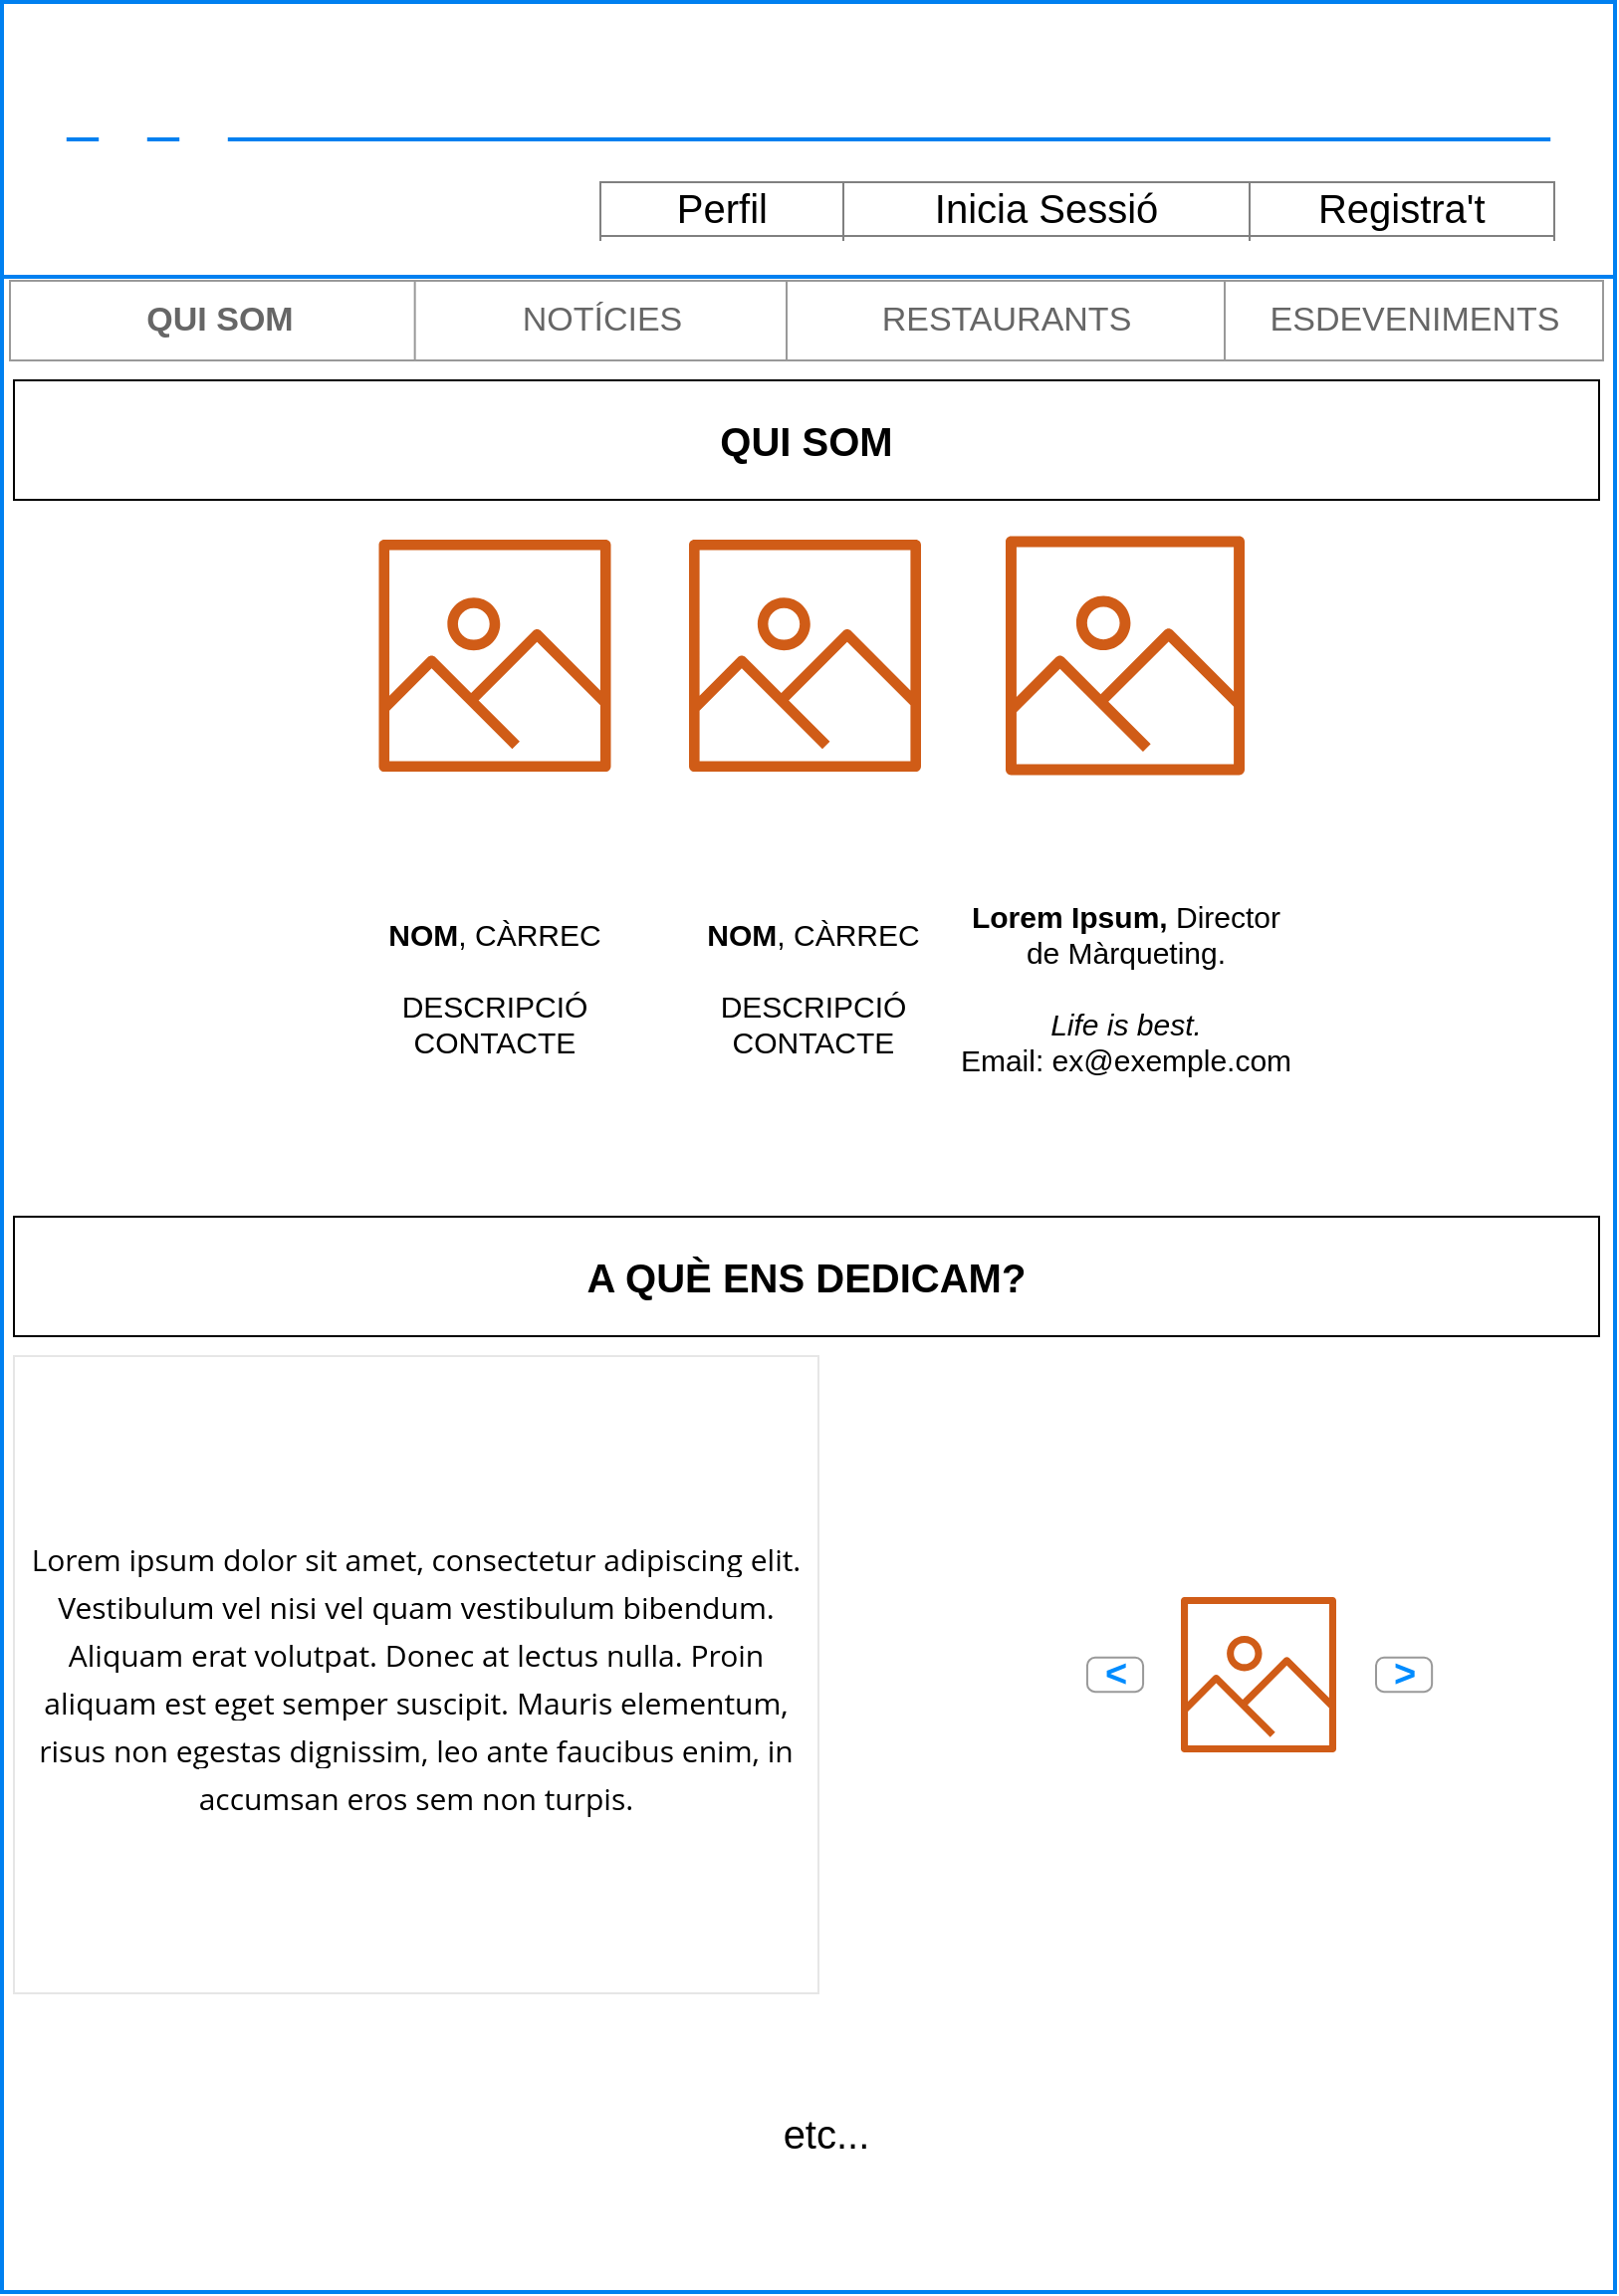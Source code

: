 <mxfile version="12.9.3" type="google" pages="7"><diagram id="18isbC_zCn_ezjJXGjwG" name="QUI SOM"><mxGraphModel dx="1185" dy="643" grid="1" gridSize="10" guides="1" tooltips="1" connect="1" arrows="1" fold="1" page="1" pageScale="1" pageWidth="827" pageHeight="1169" math="0" shadow="0"><root><mxCell id="0"/><mxCell id="1" parent="0"/><mxCell id="zPVe1T2p_QPcKRecjPDf-1" value="" style="html=1;verticalLabelPosition=bottom;align=center;labelBackgroundColor=#ffffff;verticalAlign=top;strokeWidth=2;strokeColor=#0080F0;shadow=0;dashed=0;shape=mxgraph.ios7.icons.window;" parent="1" vertex="1"><mxGeometry x="10" y="10" width="810" height="1150" as="geometry"/></mxCell><mxCell id="zPVe1T2p_QPcKRecjPDf-2" value="" style="strokeWidth=1;shadow=0;dashed=0;align=center;html=1;shape=mxgraph.mockup.forms.rrect;rSize=0;strokeColor=#999999;fontColor=#000000;" parent="1" vertex="1" treatAsSingle="0"><mxGeometry x="14" y="150" width="800" height="40" as="geometry"/></mxCell><mxCell id="zPVe1T2p_QPcKRecjPDf-3" value="&lt;b&gt;QUI SOM&lt;/b&gt;" style="strokeColor=inherit;fillColor=inherit;gradientColor=inherit;strokeWidth=1;shadow=0;dashed=0;align=center;html=1;shape=mxgraph.mockup.forms.rrect;rSize=0;fontSize=17;fontColor=#666666;" parent="zPVe1T2p_QPcKRecjPDf-2" vertex="1"><mxGeometry width="210" height="40" as="geometry"/></mxCell><mxCell id="zPVe1T2p_QPcKRecjPDf-4" value="NOTÍCIES" style="strokeColor=inherit;fillColor=inherit;gradientColor=inherit;strokeWidth=1;shadow=0;dashed=0;align=center;html=1;shape=mxgraph.mockup.forms.rrect;rSize=0;fontSize=17;fontColor=#666666;" parent="zPVe1T2p_QPcKRecjPDf-2" vertex="1"><mxGeometry x="203.33" width="186.67" height="40" as="geometry"/></mxCell><mxCell id="zPVe1T2p_QPcKRecjPDf-5" value="RESTAURANTS" style="strokeColor=inherit;fillColor=inherit;gradientColor=inherit;strokeWidth=1;shadow=0;dashed=0;align=center;html=1;shape=mxgraph.mockup.forms.rrect;rSize=0;fontSize=17;fontColor=#666666;" parent="zPVe1T2p_QPcKRecjPDf-2" vertex="1"><mxGeometry x="390" width="220" height="40" as="geometry"/></mxCell><mxCell id="zPVe1T2p_QPcKRecjPDf-6" value="ESDEVENIMENTS" style="strokeColor=inherit;fillColor=inherit;gradientColor=inherit;strokeWidth=1;shadow=0;dashed=0;align=center;html=1;shape=mxgraph.mockup.forms.rrect;rSize=0;fontSize=17;fontColor=#666666;" parent="zPVe1T2p_QPcKRecjPDf-2" vertex="1"><mxGeometry x="610" width="190" height="40" as="geometry"/></mxCell><mxCell id="jfO-6Gn5lpZ3nwCGFtNI-2" value="QUI SOM" style="rounded=0;whiteSpace=wrap;html=1;fontColor=#000000;fontSize=20;fontStyle=1;strokeColor=#000000;perimeterSpacing=0;glass=0;shadow=0;comic=0;" parent="1" vertex="1"><mxGeometry x="16" y="200" width="796" height="60" as="geometry"/></mxCell><mxCell id="jfO-6Gn5lpZ3nwCGFtNI-4" value="A QUÈ ENS DEDICAM?" style="rounded=0;whiteSpace=wrap;html=1;fontColor=#000000;fontSize=20;fontStyle=1" parent="1" vertex="1"><mxGeometry x="16" y="620" width="796" height="60" as="geometry"/></mxCell><mxCell id="jfO-6Gn5lpZ3nwCGFtNI-5" value="&lt;span style=&quot;font-family: &amp;#34;open sans&amp;#34; , &amp;#34;arial&amp;#34; , sans-serif ; text-align: justify ; background-color: rgb(255 , 255 , 255)&quot;&gt;&lt;font style=&quot;font-size: 15px&quot;&gt;Lorem ipsum dolor sit amet, consectetur adipiscing elit. Vestibulum vel nisi vel quam vestibulum bibendum. Aliquam erat volutpat. Donec at lectus nulla. Proin aliquam est eget semper suscipit. Mauris elementum, risus non egestas dignissim, leo ante faucibus enim, in accumsan eros sem non turpis.&lt;/font&gt;&lt;/span&gt;" style="rounded=0;whiteSpace=wrap;html=1;fontColor=#000000;fontSize=20;strokeColor=#E6E6E6;" parent="1" vertex="1"><mxGeometry x="16" y="690" width="404" height="320" as="geometry"/></mxCell><mxCell id="jfO-6Gn5lpZ3nwCGFtNI-6" value="etc..." style="text;html=1;strokeColor=none;fillColor=none;align=center;verticalAlign=middle;whiteSpace=wrap;rounded=0;fontSize=20;fontColor=#000000;" parent="1" vertex="1"><mxGeometry x="353.5" y="1070" width="140" height="20" as="geometry"/></mxCell><mxCell id="H9rZYOMSF4dt1MeyFqVe-1" value="" style="shape=image;html=1;verticalAlign=top;verticalLabelPosition=bottom;labelBackgroundColor=#ffffff;imageAspect=0;aspect=fixed;image=https://cdn4.iconfinder.com/data/icons/linecon/512/photo-128.png;strokeColor=#000000;strokeWidth=1;fillColor=none;fontSize=20;fontColor=#000000;" parent="1" vertex="1"><mxGeometry x="270" y="106" width="18" height="18" as="geometry"/></mxCell><mxCell id="duQg_JMiq3Cb5cJkSwz6-1" value="&lt;table border=&quot;1&quot; width=&quot;100%&quot; style=&quot;width: 100% ; height: 100% ; border-collapse: collapse&quot;&gt;&lt;tbody&gt;&lt;tr&gt;&lt;td align=&quot;center&quot;&gt;Perfil&lt;/td&gt;&lt;td align=&quot;center&quot;&gt;Inicia Sessió&lt;/td&gt;&lt;td align=&quot;center&quot;&gt;Registra't&lt;/td&gt;&lt;/tr&gt;&lt;tr&gt;&lt;td align=&quot;center&quot;&gt;Value 4&lt;/td&gt;&lt;td align=&quot;center&quot;&gt;Value 5&lt;/td&gt;&lt;td align=&quot;center&quot;&gt;Value 6&lt;/td&gt;&lt;/tr&gt;&lt;tr&gt;&lt;td align=&quot;center&quot;&gt;Value 7&lt;/td&gt;&lt;td align=&quot;center&quot;&gt;Value 8&lt;/td&gt;&lt;td align=&quot;center&quot;&gt;Value 9&lt;/td&gt;&lt;/tr&gt;&lt;/tbody&gt;&lt;/table&gt;" style="text;html=1;strokeColor=none;fillColor=none;overflow=fill;fontSize=20;fontColor=#000000;" parent="1" vertex="1"><mxGeometry x="310" y="100" width="480" height="30" as="geometry"/></mxCell><mxCell id="m0VN2t8j_2KBnetKsK7a-16" value="" style="outlineConnect=0;fontColor=#232F3E;gradientColor=none;fillColor=#D05C17;strokeColor=none;dashed=0;verticalLabelPosition=bottom;verticalAlign=top;align=center;html=1;fontSize=12;fontStyle=0;aspect=fixed;pointerEvents=1;shape=mxgraph.aws4.container_registry_image;rounded=0;shadow=0;glass=0;comic=0;" vertex="1" parent="1"><mxGeometry x="602" y="811" width="78" height="78" as="geometry"/></mxCell><mxCell id="kHx72TnISxdtdRH9NFO8-1" value="&lt;" style="strokeWidth=1;shadow=0;dashed=0;align=center;html=1;shape=mxgraph.mockup.forms.rrect;rSize=4;strokeColor=#999999;fontColor=#008cff;fontSize=19;fontStyle=1;" vertex="1" parent="1"><mxGeometry x="554.96" y="841.43" width="28.08" height="17.14" as="geometry"/></mxCell><mxCell id="LskK0h36fEG0XWnCsSBf-1" value="&gt;" style="strokeWidth=1;shadow=0;dashed=0;align=center;html=1;shape=mxgraph.mockup.forms.rrect;rSize=4;strokeColor=#999999;fontColor=#008cff;fontSize=19;fontStyle=1;" vertex="1" parent="1"><mxGeometry x="700.0" y="841.43" width="28.08" height="17.14" as="geometry"/></mxCell><mxCell id="m0VN2t8j_2KBnetKsK7a-1" value="" style="outlineConnect=0;fontColor=#232F3E;gradientColor=none;fillColor=#D05C17;strokeColor=none;dashed=0;verticalLabelPosition=bottom;verticalAlign=top;align=center;html=1;fontSize=12;fontStyle=0;aspect=fixed;pointerEvents=1;shape=mxgraph.aws4.container_registry_image;rounded=0;shadow=0;glass=0;comic=0;" vertex="1" parent="1"><mxGeometry x="199.25" y="280" width="116.5" height="116.5" as="geometry"/></mxCell><mxCell id="m0VN2t8j_2KBnetKsK7a-2" value="" style="outlineConnect=0;fontColor=#232F3E;gradientColor=none;fillColor=#D05C17;strokeColor=none;dashed=0;verticalLabelPosition=bottom;verticalAlign=top;align=center;html=1;fontSize=12;fontStyle=0;aspect=fixed;pointerEvents=1;shape=mxgraph.aws4.container_registry_image;rounded=0;shadow=0;glass=0;comic=0;" vertex="1" parent="1"><mxGeometry x="355" y="280" width="116.5" height="116.5" as="geometry"/></mxCell><mxCell id="m0VN2t8j_2KBnetKsK7a-3" value="" style="outlineConnect=0;fontColor=#232F3E;gradientColor=none;fillColor=#D05C17;strokeColor=none;dashed=0;verticalLabelPosition=bottom;verticalAlign=top;align=center;html=1;fontSize=12;fontStyle=0;aspect=fixed;pointerEvents=1;shape=mxgraph.aws4.container_registry_image;rounded=0;shadow=0;glass=0;comic=0;" vertex="1" parent="1"><mxGeometry x="514" y="278.25" width="120" height="120" as="geometry"/></mxCell><mxCell id="m0VN2t8j_2KBnetKsK7a-7" value="&lt;font style=&quot;font-size: 15px&quot;&gt;&lt;b&gt;NOM&lt;/b&gt;,&amp;nbsp;&lt;span&gt;CÀRREC&lt;br&gt;&lt;/span&gt;&lt;br&gt;DESCRIPCIÓ&lt;br&gt;CONTACTE&lt;br&gt;&lt;/font&gt;" style="rounded=0;whiteSpace=wrap;html=1;shadow=0;glass=0;comic=0;strokeColor=none;align=center;" vertex="1" parent="1"><mxGeometry x="197" y="450" width="121" height="110" as="geometry"/></mxCell><mxCell id="m0VN2t8j_2KBnetKsK7a-12" value="&lt;font style=&quot;font-size: 15px&quot;&gt;&lt;b&gt;NOM&lt;/b&gt;,&amp;nbsp;&lt;span&gt;CÀRREC&lt;br&gt;&lt;/span&gt;&lt;br&gt;DESCRIPCIÓ&lt;br&gt;CONTACTE&lt;br&gt;&lt;/font&gt;" style="rounded=0;whiteSpace=wrap;html=1;shadow=0;glass=0;comic=0;strokeColor=none;align=center;" vertex="1" parent="1"><mxGeometry x="357" y="450" width="121" height="110" as="geometry"/></mxCell><mxCell id="m0VN2t8j_2KBnetKsK7a-13" value="&lt;font style=&quot;font-size: 15px&quot;&gt;&lt;b&gt;Lorem Ipsum, &lt;/b&gt;Director de Màrqueting.&lt;br&gt;&lt;br&gt;&lt;i&gt;Life is best.&lt;br&gt;&lt;/i&gt;&lt;span style=&quot;text-align: left&quot;&gt;Email: ex@exemple.com&lt;/span&gt;&lt;i&gt;&lt;br&gt;&lt;/i&gt;&lt;/font&gt;" style="rounded=0;whiteSpace=wrap;html=1;shadow=0;glass=0;comic=0;strokeColor=none;align=center;" vertex="1" parent="1"><mxGeometry x="485.5" y="425" width="177" height="160" as="geometry"/></mxCell></root></mxGraphModel></diagram><diagram id="oH3OK5Lc9F3Wav4IwTdf" name="NOTICIES"><mxGraphModel dx="1422" dy="771" grid="1" gridSize="10" guides="1" tooltips="1" connect="1" arrows="1" fold="1" page="1" pageScale="1" pageWidth="827" pageHeight="1169" math="0" shadow="0"><root><mxCell id="dF1YbjNFTRO7Rr2ao2nd-0"/><mxCell id="dF1YbjNFTRO7Rr2ao2nd-1" parent="dF1YbjNFTRO7Rr2ao2nd-0"/><mxCell id="wG-Tl_xpqEH3aFapXsot-0" value="" style="html=1;verticalLabelPosition=bottom;align=center;labelBackgroundColor=#ffffff;verticalAlign=top;strokeWidth=2;strokeColor=#0080F0;shadow=0;dashed=0;shape=mxgraph.ios7.icons.window;" parent="dF1YbjNFTRO7Rr2ao2nd-1" vertex="1"><mxGeometry x="10" y="10" width="810" height="1150" as="geometry"/></mxCell><mxCell id="K8WxV2CtZrdraD5e7QcP-9" value="" style="rounded=0;whiteSpace=wrap;html=1;fontSize=20;fontColor=#000000;" parent="dF1YbjNFTRO7Rr2ao2nd-1" vertex="1"><mxGeometry x="20.5" y="280" width="779" height="250" as="geometry"/></mxCell><mxCell id="K8WxV2CtZrdraD5e7QcP-1" value="&lt;u&gt;26/03/2020&lt;/u&gt;" style="rounded=0;whiteSpace=wrap;html=1;fontSize=20;fontColor=#000000;" parent="dF1YbjNFTRO7Rr2ao2nd-1" vertex="1"><mxGeometry x="14" y="200" width="796" height="40" as="geometry"/></mxCell><mxCell id="K8WxV2CtZrdraD5e7QcP-4" value="&lt;b&gt;L'empresa Lorem Ipsum ha llançat aquest oli...&lt;/b&gt;" style="rounded=0;whiteSpace=wrap;html=1;fontSize=20;fontColor=#000000;" parent="dF1YbjNFTRO7Rr2ao2nd-1" vertex="1"><mxGeometry x="29.5" y="290" width="760" height="60" as="geometry"/></mxCell><mxCell id="K8WxV2CtZrdraD5e7QcP-8" value="Lorem Ipsum Dolor Sit Amet..." style="rounded=0;whiteSpace=wrap;html=1;fontSize=20;fontColor=#000000;" parent="dF1YbjNFTRO7Rr2ao2nd-1" vertex="1"><mxGeometry x="49.5" y="360" width="360.5" height="160" as="geometry"/></mxCell><mxCell id="K8WxV2CtZrdraD5e7QcP-15" value="" style="rounded=0;whiteSpace=wrap;fontSize=20;fontColor=#000000;" parent="dF1YbjNFTRO7Rr2ao2nd-1" vertex="1"><mxGeometry x="22.5" y="560" width="779" height="160" as="geometry"/></mxCell><mxCell id="K8WxV2CtZrdraD5e7QcP-16" value="Ja està disponible la informació de la Ruta del Pa amb Oli" style="rounded=0;whiteSpace=wrap;fontSize=20;fontColor=#000000;fontStyle=1" parent="dF1YbjNFTRO7Rr2ao2nd-1" vertex="1"><mxGeometry x="31.5" y="570" width="760" height="60" as="geometry"/></mxCell><mxCell id="K8WxV2CtZrdraD5e7QcP-17" value="Lorem Ipsum Dolor Sit Amet..." style="rounded=0;whiteSpace=wrap;fontSize=20;fontColor=#000000;" parent="dF1YbjNFTRO7Rr2ao2nd-1" vertex="1"><mxGeometry x="51.5" y="640" width="378.5" height="70" as="geometry"/></mxCell><mxCell id="K8WxV2CtZrdraD5e7QcP-18" value="&lt;u&gt;24/03/2020&lt;/u&gt;" style="rounded=0;whiteSpace=wrap;html=1;fontSize=20;fontColor=#000000;" parent="dF1YbjNFTRO7Rr2ao2nd-1" vertex="1"><mxGeometry x="14" y="760" width="796" height="40" as="geometry"/></mxCell><mxCell id="K8WxV2CtZrdraD5e7QcP-19" value="" style="rounded=0;whiteSpace=wrap;fontSize=20;fontColor=#000000;" parent="dF1YbjNFTRO7Rr2ao2nd-1" vertex="1"><mxGeometry x="22" y="830" width="779" height="250" as="geometry"/></mxCell><mxCell id="K8WxV2CtZrdraD5e7QcP-20" value="Primer llançament oficial de la pàgina web" style="rounded=0;whiteSpace=wrap;fontSize=20;fontColor=#000000;fontStyle=1" parent="dF1YbjNFTRO7Rr2ao2nd-1" vertex="1"><mxGeometry x="31" y="840" width="760" height="60" as="geometry"/></mxCell><mxCell id="K8WxV2CtZrdraD5e7QcP-21" value="Lorem Ipsum Dolor Sit Amet..." style="rounded=0;whiteSpace=wrap;fontSize=20;fontColor=#000000;" parent="dF1YbjNFTRO7Rr2ao2nd-1" vertex="1"><mxGeometry x="51" y="910" width="361" height="150" as="geometry"/></mxCell><mxCell id="WhWNXc1Nn65tA4_6lLaU-0" value="etc..." style="text;html=1;strokeColor=none;fillColor=none;align=center;verticalAlign=middle;whiteSpace=wrap;rounded=0;fontSize=20;fontColor=#000000;" parent="dF1YbjNFTRO7Rr2ao2nd-1" vertex="1"><mxGeometry x="346.75" y="1110" width="140" height="20" as="geometry"/></mxCell><mxCell id="qXwmdLhsBCmKvgl4t5pI-0" value="&lt;table border=&quot;1&quot; width=&quot;100%&quot; style=&quot;width: 100% ; height: 100% ; border-collapse: collapse&quot;&gt;&lt;tbody&gt;&lt;tr&gt;&lt;td align=&quot;center&quot;&gt;Perfil&lt;/td&gt;&lt;td align=&quot;center&quot;&gt;Inicia Sessió&lt;/td&gt;&lt;td align=&quot;center&quot;&gt;Registra't&lt;/td&gt;&lt;/tr&gt;&lt;tr&gt;&lt;td align=&quot;center&quot;&gt;Value 4&lt;/td&gt;&lt;td align=&quot;center&quot;&gt;Value 5&lt;/td&gt;&lt;td align=&quot;center&quot;&gt;Value 6&lt;/td&gt;&lt;/tr&gt;&lt;tr&gt;&lt;td align=&quot;center&quot;&gt;Value 7&lt;/td&gt;&lt;td align=&quot;center&quot;&gt;Value 8&lt;/td&gt;&lt;td align=&quot;center&quot;&gt;Value 9&lt;/td&gt;&lt;/tr&gt;&lt;/tbody&gt;&lt;/table&gt;" style="text;html=1;strokeColor=none;fillColor=none;overflow=fill;fontSize=20;fontColor=#000000;" parent="dF1YbjNFTRO7Rr2ao2nd-1" vertex="1"><mxGeometry x="310" y="100" width="480" height="30" as="geometry"/></mxCell><mxCell id="xYK8RJvvFY0YsD214FbT-0" value="" style="shape=image;html=1;verticalAlign=top;verticalLabelPosition=bottom;labelBackgroundColor=#ffffff;imageAspect=0;aspect=fixed;image=https://cdn4.iconfinder.com/data/icons/linecon/512/photo-128.png;strokeColor=#000000;strokeWidth=1;fillColor=none;fontSize=20;fontColor=#000000;" parent="dF1YbjNFTRO7Rr2ao2nd-1" vertex="1"><mxGeometry x="270" y="106" width="18" height="18" as="geometry"/></mxCell><mxCell id="cZJBSKf3jekxRn24cGb_-10" value="" style="rounded=0;whiteSpace=wrap;html=1;fontSize=20;fontColor=#000000;" parent="dF1YbjNFTRO7Rr2ao2nd-1" vertex="1"><mxGeometry x="421.5" y="990" width="360.5" height="70" as="geometry"/></mxCell><mxCell id="cZJBSKf3jekxRn24cGb_-13" value="" style="aspect=fixed;pointerEvents=1;shadow=0;dashed=0;html=1;strokeColor=none;labelPosition=center;verticalLabelPosition=bottom;verticalAlign=top;align=center;fillColor=#00188D;shape=mxgraph.mscae.general.video;fontSize=20;fontColor=#000000;" parent="dF1YbjNFTRO7Rr2ao2nd-1" vertex="1"><mxGeometry x="576" y="994" width="61.25" height="62.5" as="geometry"/></mxCell><mxCell id="xI4BiyrP-elzJurJq3Tm-14" value="Imatges i multimèdia" style="rounded=0;whiteSpace=wrap;html=1;strokeColor=#000000;strokeWidth=1;fillColor=none;fontSize=20;fontColor=#000000;" parent="dF1YbjNFTRO7Rr2ao2nd-1" vertex="1"><mxGeometry x="421.5" y="910" width="360.5" height="70" as="geometry"/></mxCell><mxCell id="xI4BiyrP-elzJurJq3Tm-15" value="" style="rounded=0;whiteSpace=wrap;html=1;fontSize=20;fontColor=#000000;" parent="dF1YbjNFTRO7Rr2ao2nd-1" vertex="1"><mxGeometry x="421.5" y="450" width="360.5" height="70" as="geometry"/></mxCell><mxCell id="xI4BiyrP-elzJurJq3Tm-23" value="Imatges i multimèdia" style="rounded=0;whiteSpace=wrap;html=1;strokeColor=#000000;strokeWidth=1;fillColor=none;fontSize=20;fontColor=#000000;" parent="dF1YbjNFTRO7Rr2ao2nd-1" vertex="1"><mxGeometry x="421.5" y="360" width="360.5" height="80" as="geometry"/></mxCell><mxCell id="xI4BiyrP-elzJurJq3Tm-24" value="" style="outlineConnect=0;fontColor=#232F3E;gradientColor=none;fillColor=#D05C17;strokeColor=none;dashed=0;verticalLabelPosition=bottom;verticalAlign=top;align=center;html=1;fontSize=12;fontStyle=0;aspect=fixed;pointerEvents=1;shape=mxgraph.aws4.container_registry_image;" parent="dF1YbjNFTRO7Rr2ao2nd-1" vertex="1"><mxGeometry x="577.25" y="455" width="60" height="60" as="geometry"/></mxCell><mxCell id="0IInfxGp-MgpJKLhf2Uv-0" value="Map" style="html=1;strokeColor=none;fillColor=#0079D6;labelPosition=center;verticalLabelPosition=middle;verticalAlign=top;align=center;fontSize=12;outlineConnect=0;spacingTop=-6;fontColor=#FFFFFF;shape=mxgraph.sitemap.map;" parent="dF1YbjNFTRO7Rr2ao2nd-1" vertex="1"><mxGeometry x="511.62" y="635" width="190" height="80" as="geometry"/></mxCell><mxCell id="C0J8A02sCm9zAbztAzOq-0" value="" style="strokeWidth=1;shadow=0;dashed=0;align=center;html=1;shape=mxgraph.mockup.forms.rrect;rSize=0;strokeColor=#999999;fontColor=#000000;" parent="dF1YbjNFTRO7Rr2ao2nd-1" vertex="1" treatAsSingle="0"><mxGeometry x="14" y="150" width="800" height="40" as="geometry"/></mxCell><mxCell id="C0J8A02sCm9zAbztAzOq-1" value="QUI SOM" style="strokeColor=inherit;fillColor=inherit;gradientColor=inherit;strokeWidth=1;shadow=0;dashed=0;align=center;html=1;shape=mxgraph.mockup.forms.rrect;rSize=0;fontSize=17;fontColor=#666666;" parent="C0J8A02sCm9zAbztAzOq-0" vertex="1"><mxGeometry width="210" height="40" as="geometry"/></mxCell><mxCell id="C0J8A02sCm9zAbztAzOq-2" value="&lt;b&gt;NOTICIES&lt;/b&gt;" style="strokeColor=inherit;fillColor=inherit;gradientColor=inherit;strokeWidth=1;shadow=0;dashed=0;align=center;html=1;shape=mxgraph.mockup.forms.rrect;rSize=0;fontSize=17;fontColor=#666666;" parent="C0J8A02sCm9zAbztAzOq-0" vertex="1"><mxGeometry x="203.33" width="186.67" height="40" as="geometry"/></mxCell><mxCell id="C0J8A02sCm9zAbztAzOq-3" value="RESTAURANTS" style="strokeColor=inherit;fillColor=inherit;gradientColor=inherit;strokeWidth=1;shadow=0;dashed=0;align=center;html=1;shape=mxgraph.mockup.forms.rrect;rSize=0;fontSize=17;fontColor=#666666;" parent="C0J8A02sCm9zAbztAzOq-0" vertex="1"><mxGeometry x="390" width="220" height="40" as="geometry"/></mxCell><mxCell id="C0J8A02sCm9zAbztAzOq-4" value="ESDEVENIMENTS" style="strokeColor=inherit;fillColor=inherit;gradientColor=inherit;strokeWidth=1;shadow=0;dashed=0;align=center;html=1;shape=mxgraph.mockup.forms.rrect;rSize=0;fontSize=17;fontColor=#666666;" parent="C0J8A02sCm9zAbztAzOq-0" vertex="1"><mxGeometry x="610" width="190" height="40" as="geometry"/></mxCell><mxCell id="d2uXbtWU-xACVGGK80Wy-7" value="&lt;" style="strokeWidth=1;shadow=0;dashed=0;align=center;html=1;shape=mxgraph.mockup.forms.rrect;rSize=4;strokeColor=#999999;fontColor=#008cff;fontSize=19;fontStyle=1;" parent="dF1YbjNFTRO7Rr2ao2nd-1" vertex="1"><mxGeometry x="535.96" y="476.43" width="28.08" height="17.14" as="geometry"/></mxCell><mxCell id="d2uXbtWU-xACVGGK80Wy-8" value="&gt;" style="strokeWidth=1;shadow=0;dashed=0;align=center;html=1;shape=mxgraph.mockup.forms.rrect;rSize=4;strokeColor=#999999;fontColor=#008cff;fontSize=19;fontStyle=1;" parent="dF1YbjNFTRO7Rr2ao2nd-1" vertex="1"><mxGeometry x="655.92" y="476.43" width="28.08" height="17.14" as="geometry"/></mxCell><mxCell id="V-02ExTVeiTS3WWM9eZs-3" value="&lt;" style="strokeWidth=1;shadow=0;dashed=0;align=center;html=1;shape=mxgraph.mockup.forms.rrect;rSize=4;strokeColor=#999999;fontColor=#008cff;fontSize=19;fontStyle=1;" vertex="1" parent="dF1YbjNFTRO7Rr2ao2nd-1"><mxGeometry x="535.96" y="1017.93" width="28.08" height="17.14" as="geometry"/></mxCell><mxCell id="V-02ExTVeiTS3WWM9eZs-4" value="&gt;" style="strokeWidth=1;shadow=0;dashed=0;align=center;html=1;shape=mxgraph.mockup.forms.rrect;rSize=4;strokeColor=#999999;fontColor=#008cff;fontSize=19;fontStyle=1;" vertex="1" parent="dF1YbjNFTRO7Rr2ao2nd-1"><mxGeometry x="650.0" y="1017.93" width="28.08" height="17.14" as="geometry"/></mxCell></root></mxGraphModel></diagram><diagram id="5mTYa6T0Ui0_M0psDJJ_" name="RESTAURANTS"><mxGraphModel dx="1422" dy="771" grid="1" gridSize="10" guides="1" tooltips="1" connect="1" arrows="1" fold="1" page="1" pageScale="1" pageWidth="827" pageHeight="1169" math="0" shadow="0"><root><mxCell id="E-G1X7XFOH_YoKwhfl1X-0"/><mxCell id="E-G1X7XFOH_YoKwhfl1X-1" parent="E-G1X7XFOH_YoKwhfl1X-0"/><mxCell id="Y_0a1-RCPSu4gXbbDMF2-0" value="" style="html=1;verticalLabelPosition=bottom;align=center;labelBackgroundColor=#ffffff;verticalAlign=top;strokeWidth=2;strokeColor=#0080F0;shadow=0;dashed=0;shape=mxgraph.ios7.icons.window;" parent="E-G1X7XFOH_YoKwhfl1X-1" vertex="1"><mxGeometry x="10" y="10" width="810" height="1150" as="geometry"/></mxCell><mxCell id="7643kZzz--QjpLGTiWyl-8" value="" style="rounded=0;whiteSpace=wrap;html=1;fillColor=none;fontSize=20;fontColor=#000000;" parent="E-G1X7XFOH_YoKwhfl1X-1" vertex="1"><mxGeometry x="30" y="1005" width="780" height="135" as="geometry"/></mxCell><mxCell id="7643kZzz--QjpLGTiWyl-1" value="" style="verticalLabelPosition=bottom;shadow=0;dashed=0;align=center;html=1;verticalAlign=top;strokeWidth=1;shape=mxgraph.mockup.misc.map;fontSize=20;fontColor=#000000;" parent="E-G1X7XFOH_YoKwhfl1X-1" vertex="1"><mxGeometry x="20" y="250" width="790" height="740" as="geometry"/></mxCell><mxCell id="7643kZzz--QjpLGTiWyl-2" value="" style="html=1;aspect=fixed;strokeColor=none;shadow=0;align=center;verticalAlign=top;fillColor=#00994D;shape=mxgraph.gcp2.maps_api;fontSize=20;fontColor=#000000;" parent="E-G1X7XFOH_YoKwhfl1X-1" vertex="1"><mxGeometry x="420" y="740" width="61" height="100" as="geometry"/></mxCell><mxCell id="7643kZzz--QjpLGTiWyl-3" value="" style="html=1;aspect=fixed;strokeColor=#000000;shadow=0;align=center;verticalAlign=top;fillColor=#F10C0C;shape=mxgraph.gcp2.maps_api;fontSize=20;fontColor=#000000;strokeWidth=4;" parent="E-G1X7XFOH_YoKwhfl1X-1" vertex="1"><mxGeometry x="490" y="640" width="61" height="100" as="geometry"/></mxCell><mxCell id="7643kZzz--QjpLGTiWyl-4" value="" style="html=1;aspect=fixed;strokeColor=none;shadow=0;align=center;verticalAlign=top;fillColor=#3B8DF1;shape=mxgraph.gcp2.maps_api;fontSize=20;fontColor=#000000;" parent="E-G1X7XFOH_YoKwhfl1X-1" vertex="1"><mxGeometry x="370" y="360" width="61" height="100" as="geometry"/></mxCell><mxCell id="7643kZzz--QjpLGTiWyl-5" value="" style="html=1;aspect=fixed;strokeColor=#d79b00;shadow=0;align=center;verticalAlign=top;fillColor=#000000;shape=mxgraph.gcp2.maps_api;fontSize=20;" parent="E-G1X7XFOH_YoKwhfl1X-1" vertex="1"><mxGeometry x="250" y="260" width="61" height="100" as="geometry"/></mxCell><mxCell id="7643kZzz--QjpLGTiWyl-6" value="" style="html=1;aspect=fixed;strokeColor=#000000;shadow=0;align=center;verticalAlign=top;fillColor=#F10C0C;shape=mxgraph.gcp2.maps_api;fontSize=20;fontColor=#000000;strokeWidth=4;" parent="E-G1X7XFOH_YoKwhfl1X-1" vertex="1"><mxGeometry x="50" y="1019.84" width="64.25" height="105.32" as="geometry"/></mxCell><mxCell id="7643kZzz--QjpLGTiWyl-9" value="NOM" style="text;html=1;strokeColor=#000000;fillColor=none;align=center;verticalAlign=middle;whiteSpace=wrap;rounded=0;fontSize=20;fontColor=#000000;" parent="E-G1X7XFOH_YoKwhfl1X-1" vertex="1"><mxGeometry x="130" y="1017.5" width="60" height="27.5" as="geometry"/></mxCell><mxCell id="7643kZzz--QjpLGTiWyl-12" value="DIRECCIO" style="text;html=1;strokeColor=#000000;fillColor=none;align=center;verticalAlign=middle;whiteSpace=wrap;rounded=0;fontSize=20;fontColor=#000000;" parent="E-G1X7XFOH_YoKwhfl1X-1" vertex="1"><mxGeometry x="130" y="1050" width="110" height="40" as="geometry"/></mxCell><mxCell id="7643kZzz--QjpLGTiWyl-13" value="CONTACTE" style="text;html=1;strokeColor=#000000;fillColor=none;align=center;verticalAlign=middle;whiteSpace=wrap;rounded=0;fontSize=20;fontColor=#000000;" parent="E-G1X7XFOH_YoKwhfl1X-1" vertex="1"><mxGeometry x="130" y="1100" width="120" height="30" as="geometry"/></mxCell><mxCell id="7643kZzz--QjpLGTiWyl-18" value="DESCRIPCIO" style="text;html=1;strokeColor=#000000;fillColor=none;align=center;verticalAlign=middle;whiteSpace=wrap;rounded=0;fontSize=20;fontColor=#000000;labelBorderColor=none;" parent="E-G1X7XFOH_YoKwhfl1X-1" vertex="1"><mxGeometry x="270" y="1017.5" width="190" height="42.5" as="geometry"/></mxCell><mxCell id="7643kZzz--QjpLGTiWyl-22" value="VALORACIO" style="text;html=1;strokeColor=#000000;fillColor=none;align=center;verticalAlign=middle;whiteSpace=wrap;rounded=0;fontSize=20;fontColor=#000000;" parent="E-G1X7XFOH_YoKwhfl1X-1" vertex="1"><mxGeometry x="670" y="1017.5" width="130" height="27.5" as="geometry"/></mxCell><mxCell id="7643kZzz--QjpLGTiWyl-23" value="" style="html=1;verticalLabelPosition=bottom;labelBackgroundColor=#ffffff;verticalAlign=top;shadow=0;dashed=0;strokeWidth=2;shape=mxgraph.ios7.misc.star;fillColor=#0080f0;strokeColor=none;fontSize=20;fontColor=#000000;" parent="E-G1X7XFOH_YoKwhfl1X-1" vertex="1"><mxGeometry x="689" y="1050" width="20" height="20" as="geometry"/></mxCell><mxCell id="7643kZzz--QjpLGTiWyl-24" value="" style="html=1;verticalLabelPosition=bottom;labelBackgroundColor=#ffffff;verticalAlign=top;shadow=0;dashed=0;strokeWidth=2;shape=mxgraph.ios7.misc.star;fillColor=#0080f0;strokeColor=none;fontSize=20;fontColor=#000000;" parent="E-G1X7XFOH_YoKwhfl1X-1" vertex="1"><mxGeometry x="708" y="1050" width="20" height="20" as="geometry"/></mxCell><mxCell id="7643kZzz--QjpLGTiWyl-26" value="" style="html=1;verticalLabelPosition=bottom;labelBackgroundColor=#ffffff;verticalAlign=top;shadow=0;dashed=0;strokeWidth=2;shape=mxgraph.ios7.misc.star;fillColor=#0080f0;strokeColor=none;fontSize=20;fontColor=#000000;" parent="E-G1X7XFOH_YoKwhfl1X-1" vertex="1"><mxGeometry x="726" y="1050" width="20" height="20" as="geometry"/></mxCell><mxCell id="7643kZzz--QjpLGTiWyl-27" value="" style="html=1;verticalLabelPosition=bottom;align=center;labelBackgroundColor=#ffffff;verticalAlign=top;strokeWidth=2;strokeColor=#0080F0;shadow=0;dashed=0;shape=mxgraph.ios7.icons.star;fillColor=none;fontSize=20;fontColor=#000000;" parent="E-G1X7XFOH_YoKwhfl1X-1" vertex="1"><mxGeometry x="747" y="1052" width="16" height="16" as="geometry"/></mxCell><mxCell id="7643kZzz--QjpLGTiWyl-28" value="" style="html=1;verticalLabelPosition=bottom;align=center;labelBackgroundColor=#ffffff;verticalAlign=top;strokeWidth=2;strokeColor=#0080F0;shadow=0;dashed=0;shape=mxgraph.ios7.icons.star;fillColor=none;fontSize=20;fontColor=#000000;" parent="E-G1X7XFOH_YoKwhfl1X-1" vertex="1"><mxGeometry x="765" y="1052" width="16" height="16" as="geometry"/></mxCell><mxCell id="7643kZzz--QjpLGTiWyl-29" value="COMENTARIS" style="text;html=1;strokeColor=#000000;fillColor=none;align=center;verticalAlign=middle;whiteSpace=wrap;rounded=0;fontSize=20;fontColor=#000000;" parent="E-G1X7XFOH_YoKwhfl1X-1" vertex="1"><mxGeometry x="666" y="1102.5" width="140" height="27.5" as="geometry"/></mxCell><mxCell id="KPsH2OSCS7Hiej8HZmqH-0" value="" style="shape=rect;fillColor=#e0e0e0;strokeColor=none;fontSize=20;fontColor=#000000;html=0;" parent="E-G1X7XFOH_YoKwhfl1X-1" vertex="1" treatAsSingle="0"><mxGeometry x="750" y="194" width="60" height="50" as="geometry"/></mxCell><mxCell id="KPsH2OSCS7Hiej8HZmqH-1" value="" style="html=1;strokeWidth=1;shadow=0;dashed=0;shape=mxgraph.ios7ui.marginRect;rx=3;ry=3;rectMargin=5;strokeColor=none;" parent="KPsH2OSCS7Hiej8HZmqH-0" vertex="1"><mxGeometry width="60" height="50" as="geometry"/></mxCell><mxCell id="KPsH2OSCS7Hiej8HZmqH-2" value="" style="shape=mxgraph.ios7.icons.looking_glass;strokeColor=#000000;fillColor=none;fontColor=#000000;labelPosition=right;verticalLabelPosition=middle;align=left;verticalAlign=middle;fontSize=6;fontStyle=0;spacingTop=2;" parent="KPsH2OSCS7Hiej8HZmqH-0" vertex="1"><mxGeometry x="0.5" y="0.5" width="39.5" height="29.5" relative="1" as="geometry"><mxPoint x="-19.75" y="-14.75" as="offset"/></mxGeometry></mxCell><mxCell id="KPsH2OSCS7Hiej8HZmqH-15" value="" style="shape=rect;fillColor=#e0e0e0;strokeColor=none;fontSize=20;fontColor=#000000;html=0;" parent="E-G1X7XFOH_YoKwhfl1X-1" vertex="1" treatAsSingle="0"><mxGeometry x="20" y="194" width="730" height="50" as="geometry"/></mxCell><mxCell id="KPsH2OSCS7Hiej8HZmqH-16" value="" style="html=1;strokeWidth=1;shadow=0;dashed=0;shape=mxgraph.ios7ui.marginRect;rx=3;ry=3;rectMargin=5;strokeColor=none;" parent="KPsH2OSCS7Hiej8HZmqH-15" vertex="1"><mxGeometry width="730" height="50" as="geometry"/></mxCell><mxCell id="KPsH2OSCS7Hiej8HZmqH-18" value="Cerca Restaurants..." style="text;html=1;strokeColor=none;fillColor=none;align=center;verticalAlign=middle;whiteSpace=wrap;rounded=0;fontSize=20;fontColor=#000000;" parent="KPsH2OSCS7Hiej8HZmqH-15" vertex="1"><mxGeometry x="10" y="15" width="710" height="20" as="geometry"/></mxCell><mxCell id="KPsH2OSCS7Hiej8HZmqH-19" value="HORARI" style="text;html=1;strokeColor=#000000;fillColor=none;align=center;verticalAlign=middle;whiteSpace=wrap;rounded=0;fontSize=20;fontColor=#000000;labelBorderColor=none;" parent="E-G1X7XFOH_YoKwhfl1X-1" vertex="1"><mxGeometry x="270" y="1075" width="190" height="42.5" as="geometry"/></mxCell><mxCell id="KPsH2OSCS7Hiej8HZmqH-20" value="" style="rounded=0;whiteSpace=wrap;html=1;strokeColor=#000000;strokeWidth=1;fillColor=none;fontSize=20;fontColor=#000000;" parent="E-G1X7XFOH_YoKwhfl1X-1" vertex="1"><mxGeometry x="470" y="1015" width="180" height="115" as="geometry"/></mxCell><mxCell id="7643kZzz--QjpLGTiWyl-20" value="FOTO" style="text;html=1;strokeColor=#000000;fillColor=none;align=center;verticalAlign=middle;whiteSpace=wrap;rounded=0;fontSize=20;fontColor=#000000;" parent="E-G1X7XFOH_YoKwhfl1X-1" vertex="1"><mxGeometry x="480.5" y="1060.63" width="159" height="29.37" as="geometry"/></mxCell><mxCell id="KPsH2OSCS7Hiej8HZmqH-21" value="PA AMB OLIS" style="text;html=1;strokeColor=#000000;fillColor=none;align=center;verticalAlign=middle;whiteSpace=wrap;rounded=0;fontSize=20;fontColor=#000000;" parent="E-G1X7XFOH_YoKwhfl1X-1" vertex="1"><mxGeometry x="480.5" y="1024.06" width="159" height="29.37" as="geometry"/></mxCell><mxCell id="KPsH2OSCS7Hiej8HZmqH-22" value="" style="endArrow=none;html=1;fontSize=20;fontColor=#000000;entryX=1;entryY=0.75;entryDx=0;entryDy=0;exitX=0;exitY=0.75;exitDx=0;exitDy=0;" parent="E-G1X7XFOH_YoKwhfl1X-1" source="KPsH2OSCS7Hiej8HZmqH-20" target="KPsH2OSCS7Hiej8HZmqH-20" edge="1"><mxGeometry width="50" height="50" relative="1" as="geometry"><mxPoint x="470" y="1102.5" as="sourcePoint"/><mxPoint x="520" y="1052.5" as="targetPoint"/></mxGeometry></mxCell><mxCell id="KPsH2OSCS7Hiej8HZmqH-23" value="etc..." style="text;html=1;strokeColor=none;fillColor=none;align=center;verticalAlign=middle;whiteSpace=wrap;rounded=0;fontSize=20;fontColor=#000000;" parent="E-G1X7XFOH_YoKwhfl1X-1" vertex="1"><mxGeometry x="540" y="1105" width="40" height="20" as="geometry"/></mxCell><mxCell id="Je7hdHTrvDv3yKBwgga0-0" value="" style="shape=image;html=1;verticalAlign=top;verticalLabelPosition=bottom;labelBackgroundColor=#ffffff;imageAspect=0;aspect=fixed;image=https://cdn4.iconfinder.com/data/icons/linecon/512/photo-128.png;strokeColor=#000000;strokeWidth=1;fillColor=none;fontSize=20;fontColor=#000000;" parent="E-G1X7XFOH_YoKwhfl1X-1" vertex="1"><mxGeometry x="270" y="106" width="18" height="18" as="geometry"/></mxCell><mxCell id="FU0kkfYWxhl79LRaLvBg-0" value="&lt;table border=&quot;1&quot; width=&quot;100%&quot; style=&quot;width: 100% ; height: 100% ; border-collapse: collapse&quot;&gt;&lt;tbody&gt;&lt;tr&gt;&lt;td align=&quot;center&quot;&gt;Perfil&lt;/td&gt;&lt;td align=&quot;center&quot;&gt;Inicia Sessió&lt;/td&gt;&lt;td align=&quot;center&quot;&gt;Registra't&lt;/td&gt;&lt;/tr&gt;&lt;tr&gt;&lt;td align=&quot;center&quot;&gt;Value 4&lt;/td&gt;&lt;td align=&quot;center&quot;&gt;Value 5&lt;/td&gt;&lt;td align=&quot;center&quot;&gt;Value 6&lt;/td&gt;&lt;/tr&gt;&lt;tr&gt;&lt;td align=&quot;center&quot;&gt;Value 7&lt;/td&gt;&lt;td align=&quot;center&quot;&gt;Value 8&lt;/td&gt;&lt;td align=&quot;center&quot;&gt;Value 9&lt;/td&gt;&lt;/tr&gt;&lt;/tbody&gt;&lt;/table&gt;" style="text;html=1;strokeColor=none;fillColor=none;overflow=fill;fontSize=20;fontColor=#000000;" parent="E-G1X7XFOH_YoKwhfl1X-1" vertex="1"><mxGeometry x="310" y="100" width="480" height="30" as="geometry"/></mxCell><mxCell id="s35m3OzyKJjvvMRjui-R-0" value="" style="strokeWidth=1;shadow=0;dashed=0;align=center;html=1;shape=mxgraph.mockup.forms.rrect;rSize=0;strokeColor=#999999;fontColor=#000000;" parent="E-G1X7XFOH_YoKwhfl1X-1" vertex="1" treatAsSingle="0"><mxGeometry x="14" y="150" width="800" height="40" as="geometry"/></mxCell><mxCell id="s35m3OzyKJjvvMRjui-R-1" value="QUI SOM" style="strokeColor=inherit;fillColor=inherit;gradientColor=inherit;strokeWidth=1;shadow=0;dashed=0;align=center;html=1;shape=mxgraph.mockup.forms.rrect;rSize=0;fontSize=17;fontColor=#666666;" parent="s35m3OzyKJjvvMRjui-R-0" vertex="1"><mxGeometry width="210" height="40" as="geometry"/></mxCell><mxCell id="s35m3OzyKJjvvMRjui-R-2" value="NOTICIES" style="strokeColor=inherit;fillColor=inherit;gradientColor=inherit;strokeWidth=1;shadow=0;dashed=0;align=center;html=1;shape=mxgraph.mockup.forms.rrect;rSize=0;fontSize=17;fontColor=#666666;" parent="s35m3OzyKJjvvMRjui-R-0" vertex="1"><mxGeometry x="203.33" width="186.67" height="40" as="geometry"/></mxCell><mxCell id="s35m3OzyKJjvvMRjui-R-3" value="&lt;b&gt;RESTAURANTS&lt;/b&gt;" style="strokeColor=inherit;fillColor=inherit;gradientColor=inherit;strokeWidth=1;shadow=0;dashed=0;align=center;html=1;shape=mxgraph.mockup.forms.rrect;rSize=0;fontSize=17;fontColor=#666666;" parent="s35m3OzyKJjvvMRjui-R-0" vertex="1"><mxGeometry x="390" width="220" height="40" as="geometry"/></mxCell><mxCell id="s35m3OzyKJjvvMRjui-R-4" value="ESDEVENIMENTS" style="strokeColor=inherit;fillColor=inherit;gradientColor=inherit;strokeWidth=1;shadow=0;dashed=0;align=center;html=1;shape=mxgraph.mockup.forms.rrect;rSize=0;fontSize=17;fontColor=#666666;" parent="s35m3OzyKJjvvMRjui-R-0" vertex="1"><mxGeometry x="610" width="190" height="40" as="geometry"/></mxCell></root></mxGraphModel></diagram><diagram id="FtQPRO5IUQW_yOsXqKYj" name="ESDEVENIMENTS"><mxGraphModel dx="1422" dy="771" grid="1" gridSize="10" guides="1" tooltips="1" connect="1" arrows="1" fold="1" page="1" pageScale="1" pageWidth="827" pageHeight="1169" math="0" shadow="0"><root><mxCell id="Pd7XwH6_ju28PsUxx0oD-0"/><mxCell id="Pd7XwH6_ju28PsUxx0oD-1" parent="Pd7XwH6_ju28PsUxx0oD-0"/><mxCell id="C0TKxsrHuQyxZxwLceyV-0" value="" style="html=1;verticalLabelPosition=bottom;align=center;labelBackgroundColor=#ffffff;verticalAlign=top;strokeWidth=2;strokeColor=#0080F0;shadow=0;dashed=0;shape=mxgraph.ios7.icons.window;" parent="Pd7XwH6_ju28PsUxx0oD-1" vertex="1"><mxGeometry x="10" y="10" width="810" height="1150" as="geometry"/></mxCell><mxCell id="2n0lhGGJVGsaceDgC72Q-0" value="" style="rounded=0;whiteSpace=wrap;html=1;fontSize=20;fontColor=#000000;" parent="Pd7XwH6_ju28PsUxx0oD-1" vertex="1"><mxGeometry x="20.5" y="280" width="779" height="330" as="geometry"/></mxCell><mxCell id="2n0lhGGJVGsaceDgC72Q-1" value="&lt;u&gt;26/03/2020&lt;/u&gt;" style="rounded=0;whiteSpace=wrap;html=1;fontSize=20;fontColor=#000000;" parent="Pd7XwH6_ju28PsUxx0oD-1" vertex="1"><mxGeometry x="14" y="200" width="796" height="40" as="geometry"/></mxCell><mxCell id="2n0lhGGJVGsaceDgC72Q-2" value="&lt;b&gt;Ruta del Pa Amb Oli&lt;/b&gt;" style="rounded=0;whiteSpace=wrap;html=1;fontSize=20;fontColor=#000000;" parent="Pd7XwH6_ju28PsUxx0oD-1" vertex="1"><mxGeometry x="29.5" y="290" width="760" height="60" as="geometry"/></mxCell><mxCell id="2n0lhGGJVGsaceDgC72Q-3" value="Descripcio" style="rounded=0;whiteSpace=wrap;html=1;fontSize=20;fontColor=#000000;" parent="Pd7XwH6_ju28PsUxx0oD-1" vertex="1"><mxGeometry x="49.5" y="360" width="130.5" height="210" as="geometry"/></mxCell><mxCell id="2n0lhGGJVGsaceDgC72Q-4" value="Lloc" style="rounded=0;whiteSpace=wrap;html=1;fontSize=20;fontColor=#000000;" parent="Pd7XwH6_ju28PsUxx0oD-1" vertex="1"><mxGeometry x="200" y="360" width="190" height="50" as="geometry"/></mxCell><mxCell id="2n0lhGGJVGsaceDgC72Q-5" value="" style="strokeWidth=1;shadow=0;dashed=0;align=center;html=1;shape=mxgraph.mockup.forms.rrect;rSize=5;strokeColor=#999999;fillColor=#ffffff;fontSize=20;fontColor=#000000;" parent="Pd7XwH6_ju28PsUxx0oD-1" vertex="1" treatAsSingle="0"><mxGeometry x="420" y="360" width="310" height="150" as="geometry"/></mxCell><mxCell id="2n0lhGGJVGsaceDgC72Q-6" value="&lt;b&gt;&lt;font style=&quot;font-size: 18px&quot;&gt;DURADA&lt;/font&gt;&lt;/b&gt;" style="strokeWidth=1;shadow=0;dashed=0;align=center;html=1;shape=mxgraph.mockup.forms.anchor;fontColor=#999999;" parent="2n0lhGGJVGsaceDgC72Q-5" vertex="1"><mxGeometry x="58.125" y="6.857" width="193.75" height="17.143" as="geometry"/></mxCell><mxCell id="2n0lhGGJVGsaceDgC72Q-9" value="Mo" style="strokeWidth=1;shadow=0;dashed=0;align=center;html=1;shape=mxgraph.mockup.forms.anchor;fontColor=#999999;" parent="2n0lhGGJVGsaceDgC72Q-5" vertex="1"><mxGeometry x="19.375" y="24" width="38.75" height="17.143" as="geometry"/></mxCell><mxCell id="2n0lhGGJVGsaceDgC72Q-10" value="Tu" style="strokeWidth=1;shadow=0;dashed=0;align=center;html=1;shape=mxgraph.mockup.forms.anchor;fontColor=#999999;" parent="2n0lhGGJVGsaceDgC72Q-5" vertex="1"><mxGeometry x="58.125" y="24" width="38.75" height="17.143" as="geometry"/></mxCell><mxCell id="2n0lhGGJVGsaceDgC72Q-11" value="We" style="strokeWidth=1;shadow=0;dashed=0;align=center;html=1;shape=mxgraph.mockup.forms.anchor;fontColor=#999999;" parent="2n0lhGGJVGsaceDgC72Q-5" vertex="1"><mxGeometry x="96.875" y="24" width="38.75" height="17.143" as="geometry"/></mxCell><mxCell id="2n0lhGGJVGsaceDgC72Q-12" value="Th" style="strokeWidth=1;shadow=0;dashed=0;align=center;html=1;shape=mxgraph.mockup.forms.anchor;fontColor=#999999;" parent="2n0lhGGJVGsaceDgC72Q-5" vertex="1"><mxGeometry x="135.625" y="24" width="38.75" height="17.143" as="geometry"/></mxCell><mxCell id="2n0lhGGJVGsaceDgC72Q-13" value="Fr" style="strokeWidth=1;shadow=0;dashed=0;align=center;html=1;shape=mxgraph.mockup.forms.anchor;fontColor=#999999;" parent="2n0lhGGJVGsaceDgC72Q-5" vertex="1"><mxGeometry x="174.375" y="24" width="38.75" height="17.143" as="geometry"/></mxCell><mxCell id="2n0lhGGJVGsaceDgC72Q-14" value="Sa" style="strokeWidth=1;shadow=0;dashed=0;align=center;html=1;shape=mxgraph.mockup.forms.anchor;fontColor=#999999;" parent="2n0lhGGJVGsaceDgC72Q-5" vertex="1"><mxGeometry x="213.125" y="24" width="38.75" height="17.143" as="geometry"/></mxCell><mxCell id="2n0lhGGJVGsaceDgC72Q-15" value="Su" style="strokeWidth=1;shadow=0;dashed=0;align=center;html=1;shape=mxgraph.mockup.forms.anchor;fontColor=#999999;" parent="2n0lhGGJVGsaceDgC72Q-5" vertex="1"><mxGeometry x="251.875" y="24" width="38.75" height="17.143" as="geometry"/></mxCell><mxCell id="2n0lhGGJVGsaceDgC72Q-16" value="1" style="strokeWidth=1;shadow=0;dashed=0;align=center;html=1;shape=mxgraph.mockup.forms.rrect;rSize=0;strokeColor=#999999;fontColor=#999999;" parent="2n0lhGGJVGsaceDgC72Q-5" vertex="1"><mxGeometry x="19.375" y="41.143" width="38.75" height="17.143" as="geometry"/></mxCell><mxCell id="2n0lhGGJVGsaceDgC72Q-17" value="2" style="strokeWidth=1;shadow=0;dashed=0;align=center;html=1;shape=mxgraph.mockup.forms.rrect;rSize=0;strokeColor=#999999;fontColor=#999999;" parent="2n0lhGGJVGsaceDgC72Q-5" vertex="1"><mxGeometry x="58.125" y="41.143" width="38.75" height="17.143" as="geometry"/></mxCell><mxCell id="2n0lhGGJVGsaceDgC72Q-18" value="3" style="strokeWidth=1;shadow=0;dashed=0;align=center;html=1;shape=mxgraph.mockup.forms.rrect;rSize=0;strokeColor=#999999;fontColor=#999999;" parent="2n0lhGGJVGsaceDgC72Q-5" vertex="1"><mxGeometry x="96.875" y="41.143" width="38.75" height="17.143" as="geometry"/></mxCell><mxCell id="2n0lhGGJVGsaceDgC72Q-19" value="4" style="strokeWidth=1;shadow=0;dashed=0;align=center;html=1;shape=mxgraph.mockup.forms.rrect;rSize=0;strokeColor=#999999;fontColor=#999999;" parent="2n0lhGGJVGsaceDgC72Q-5" vertex="1"><mxGeometry x="135.625" y="41.143" width="38.75" height="17.143" as="geometry"/></mxCell><mxCell id="2n0lhGGJVGsaceDgC72Q-20" value="5" style="strokeWidth=1;shadow=0;dashed=0;align=center;html=1;shape=mxgraph.mockup.forms.rrect;rSize=0;strokeColor=#999999;fontColor=#999999;" parent="2n0lhGGJVGsaceDgC72Q-5" vertex="1"><mxGeometry x="174.375" y="41.143" width="38.75" height="17.143" as="geometry"/></mxCell><mxCell id="2n0lhGGJVGsaceDgC72Q-21" value="6" style="strokeWidth=1;shadow=0;dashed=0;align=center;html=1;shape=mxgraph.mockup.forms.rrect;rSize=0;strokeColor=#999999;fontColor=#999999;" parent="2n0lhGGJVGsaceDgC72Q-5" vertex="1"><mxGeometry x="213.125" y="41.143" width="38.75" height="17.143" as="geometry"/></mxCell><mxCell id="2n0lhGGJVGsaceDgC72Q-22" value="7" style="strokeWidth=1;shadow=0;dashed=0;align=center;html=1;shape=mxgraph.mockup.forms.rrect;rSize=0;strokeColor=#999999;fontColor=#999999;" parent="2n0lhGGJVGsaceDgC72Q-5" vertex="1"><mxGeometry x="251.875" y="41.143" width="38.75" height="17.143" as="geometry"/></mxCell><mxCell id="2n0lhGGJVGsaceDgC72Q-23" value="8" style="strokeWidth=1;shadow=0;dashed=0;align=center;html=1;shape=mxgraph.mockup.forms.rrect;rSize=0;strokeColor=#999999;fontColor=#999999;" parent="2n0lhGGJVGsaceDgC72Q-5" vertex="1"><mxGeometry x="19.375" y="58.286" width="38.75" height="17.143" as="geometry"/></mxCell><mxCell id="2n0lhGGJVGsaceDgC72Q-24" value="9" style="strokeWidth=1;shadow=0;dashed=0;align=center;html=1;shape=mxgraph.mockup.forms.rrect;rSize=0;strokeColor=#999999;fontColor=#999999;" parent="2n0lhGGJVGsaceDgC72Q-5" vertex="1"><mxGeometry x="58.125" y="58.286" width="38.75" height="17.143" as="geometry"/></mxCell><mxCell id="2n0lhGGJVGsaceDgC72Q-25" value="10" style="strokeWidth=1;shadow=0;dashed=0;align=center;html=1;shape=mxgraph.mockup.forms.rrect;rSize=0;strokeColor=#999999;fontColor=#999999;" parent="2n0lhGGJVGsaceDgC72Q-5" vertex="1"><mxGeometry x="96.875" y="58.286" width="38.75" height="17.143" as="geometry"/></mxCell><mxCell id="2n0lhGGJVGsaceDgC72Q-26" value="11" style="strokeWidth=1;shadow=0;dashed=0;align=center;html=1;shape=mxgraph.mockup.forms.rrect;rSize=0;strokeColor=#999999;fontColor=#999999;" parent="2n0lhGGJVGsaceDgC72Q-5" vertex="1"><mxGeometry x="135.625" y="58.286" width="38.75" height="17.143" as="geometry"/></mxCell><mxCell id="2n0lhGGJVGsaceDgC72Q-27" value="12" style="strokeWidth=1;shadow=0;dashed=0;align=center;html=1;shape=mxgraph.mockup.forms.rrect;rSize=0;strokeColor=#999999;fontColor=#999999;" parent="2n0lhGGJVGsaceDgC72Q-5" vertex="1"><mxGeometry x="174.375" y="58.286" width="38.75" height="17.143" as="geometry"/></mxCell><mxCell id="2n0lhGGJVGsaceDgC72Q-28" value="13" style="strokeWidth=1;shadow=0;dashed=0;align=center;html=1;shape=mxgraph.mockup.forms.rrect;rSize=0;strokeColor=#999999;fontColor=#999999;" parent="2n0lhGGJVGsaceDgC72Q-5" vertex="1"><mxGeometry x="213.125" y="58.286" width="38.75" height="17.143" as="geometry"/></mxCell><mxCell id="2n0lhGGJVGsaceDgC72Q-29" value="14" style="strokeWidth=1;shadow=0;dashed=0;align=center;html=1;shape=mxgraph.mockup.forms.rrect;rSize=0;strokeColor=#999999;fontColor=#999999;" parent="2n0lhGGJVGsaceDgC72Q-5" vertex="1"><mxGeometry x="251.875" y="58.286" width="38.75" height="17.143" as="geometry"/></mxCell><mxCell id="2n0lhGGJVGsaceDgC72Q-30" value="15" style="strokeWidth=1;shadow=0;dashed=0;align=center;html=1;shape=mxgraph.mockup.forms.rrect;rSize=0;strokeColor=#999999;fontColor=#999999;" parent="2n0lhGGJVGsaceDgC72Q-5" vertex="1"><mxGeometry x="19.375" y="75.429" width="38.75" height="17.143" as="geometry"/></mxCell><mxCell id="2n0lhGGJVGsaceDgC72Q-31" value="16" style="strokeWidth=1;shadow=0;dashed=0;align=center;html=1;shape=mxgraph.mockup.forms.rrect;rSize=0;strokeColor=#999999;fontColor=#999999;" parent="2n0lhGGJVGsaceDgC72Q-5" vertex="1"><mxGeometry x="58.125" y="75.429" width="38.75" height="17.143" as="geometry"/></mxCell><mxCell id="2n0lhGGJVGsaceDgC72Q-32" value="17" style="strokeWidth=1;shadow=0;dashed=0;align=center;html=1;shape=mxgraph.mockup.forms.rrect;rSize=0;strokeColor=#999999;fontColor=#999999;" parent="2n0lhGGJVGsaceDgC72Q-5" vertex="1"><mxGeometry x="96.875" y="75.429" width="38.75" height="17.143" as="geometry"/></mxCell><mxCell id="2n0lhGGJVGsaceDgC72Q-33" value="18" style="strokeWidth=1;shadow=0;dashed=0;align=center;html=1;shape=mxgraph.mockup.forms.rrect;rSize=0;strokeColor=#999999;fontColor=#999999;" parent="2n0lhGGJVGsaceDgC72Q-5" vertex="1"><mxGeometry x="135.625" y="75.429" width="38.75" height="17.143" as="geometry"/></mxCell><mxCell id="2n0lhGGJVGsaceDgC72Q-34" value="19" style="strokeWidth=1;shadow=0;dashed=0;align=center;html=1;shape=mxgraph.mockup.forms.rrect;rSize=0;strokeColor=#999999;fontColor=#999999;" parent="2n0lhGGJVGsaceDgC72Q-5" vertex="1"><mxGeometry x="174.375" y="75.429" width="38.75" height="17.143" as="geometry"/></mxCell><mxCell id="2n0lhGGJVGsaceDgC72Q-35" value="20" style="strokeWidth=1;shadow=0;dashed=0;align=center;html=1;shape=mxgraph.mockup.forms.rrect;rSize=0;strokeColor=#999999;fontColor=#999999;" parent="2n0lhGGJVGsaceDgC72Q-5" vertex="1"><mxGeometry x="213.125" y="75.429" width="38.75" height="17.143" as="geometry"/></mxCell><mxCell id="2n0lhGGJVGsaceDgC72Q-36" value="21" style="strokeWidth=1;shadow=0;dashed=0;align=center;html=1;shape=mxgraph.mockup.forms.rrect;rSize=0;strokeColor=#999999;fontColor=#999999;" parent="2n0lhGGJVGsaceDgC72Q-5" vertex="1"><mxGeometry x="251.875" y="75.429" width="38.75" height="17.143" as="geometry"/></mxCell><mxCell id="2n0lhGGJVGsaceDgC72Q-37" value="22" style="strokeWidth=1;shadow=0;dashed=0;align=center;html=1;shape=mxgraph.mockup.forms.rrect;rSize=0;strokeColor=#999999;fontColor=#999999;" parent="2n0lhGGJVGsaceDgC72Q-5" vertex="1"><mxGeometry x="19.375" y="92.571" width="38.75" height="17.143" as="geometry"/></mxCell><mxCell id="2n0lhGGJVGsaceDgC72Q-38" value="23" style="strokeWidth=1;shadow=0;dashed=0;align=center;html=1;shape=mxgraph.mockup.forms.rrect;rSize=0;strokeColor=#999999;fontColor=#999999;" parent="2n0lhGGJVGsaceDgC72Q-5" vertex="1"><mxGeometry x="58.125" y="92.571" width="38.75" height="17.143" as="geometry"/></mxCell><mxCell id="2n0lhGGJVGsaceDgC72Q-39" value="25" style="strokeWidth=1;shadow=0;dashed=0;align=center;html=1;shape=mxgraph.mockup.forms.rrect;rSize=0;strokeColor=#999999;fontColor=#999999;" parent="2n0lhGGJVGsaceDgC72Q-5" vertex="1"><mxGeometry x="135.625" y="92.571" width="38.75" height="17.143" as="geometry"/></mxCell><mxCell id="2n0lhGGJVGsaceDgC72Q-40" value="26" style="strokeWidth=1;shadow=0;dashed=0;align=center;html=1;shape=mxgraph.mockup.forms.rrect;rSize=0;strokeColor=#999999;fontColor=#999999;" parent="2n0lhGGJVGsaceDgC72Q-5" vertex="1"><mxGeometry x="174.375" y="92.571" width="38.75" height="17.143" as="geometry"/></mxCell><mxCell id="2n0lhGGJVGsaceDgC72Q-41" value="27" style="strokeWidth=1;shadow=0;dashed=0;align=center;html=1;shape=mxgraph.mockup.forms.rrect;rSize=0;strokeColor=#999999;fontColor=#999999;" parent="2n0lhGGJVGsaceDgC72Q-5" vertex="1"><mxGeometry x="213.125" y="92.571" width="38.75" height="17.143" as="geometry"/></mxCell><mxCell id="2n0lhGGJVGsaceDgC72Q-42" value="28" style="strokeWidth=1;shadow=0;dashed=0;align=center;html=1;shape=mxgraph.mockup.forms.rrect;rSize=0;strokeColor=#999999;fontColor=#999999;" parent="2n0lhGGJVGsaceDgC72Q-5" vertex="1"><mxGeometry x="251.875" y="92.571" width="38.75" height="17.143" as="geometry"/></mxCell><mxCell id="2n0lhGGJVGsaceDgC72Q-43" value="29" style="strokeWidth=1;shadow=0;dashed=0;align=center;html=1;shape=mxgraph.mockup.forms.rrect;rSize=0;strokeColor=#999999;fontColor=#999999;" parent="2n0lhGGJVGsaceDgC72Q-5" vertex="1"><mxGeometry x="19.375" y="109.714" width="38.75" height="17.143" as="geometry"/></mxCell><mxCell id="2n0lhGGJVGsaceDgC72Q-44" value="30" style="strokeWidth=1;shadow=0;dashed=0;align=center;html=1;shape=mxgraph.mockup.forms.rrect;rSize=0;strokeColor=#999999;fontColor=#999999;" parent="2n0lhGGJVGsaceDgC72Q-5" vertex="1"><mxGeometry x="58.125" y="109.714" width="38.75" height="17.143" as="geometry"/></mxCell><mxCell id="2n0lhGGJVGsaceDgC72Q-45" value="31" style="strokeWidth=1;shadow=0;dashed=0;align=center;html=1;shape=mxgraph.mockup.forms.rrect;rSize=0;strokeColor=#999999;fontColor=#999999;" parent="2n0lhGGJVGsaceDgC72Q-5" vertex="1"><mxGeometry x="96.875" y="109.714" width="38.75" height="17.143" as="geometry"/></mxCell><mxCell id="2n0lhGGJVGsaceDgC72Q-46" value="1" style="strokeWidth=1;shadow=0;dashed=0;align=center;html=1;shape=mxgraph.mockup.forms.rrect;rSize=0;strokeColor=#999999;fontColor=#999999;fillColor=#ddeeff;" parent="2n0lhGGJVGsaceDgC72Q-5" vertex="1"><mxGeometry x="135.625" y="109.714" width="38.75" height="17.143" as="geometry"/></mxCell><mxCell id="2n0lhGGJVGsaceDgC72Q-47" value="2" style="strokeWidth=1;shadow=0;dashed=0;align=center;html=1;shape=mxgraph.mockup.forms.rrect;rSize=0;strokeColor=#999999;fontColor=#999999;fillColor=#ddeeff;" parent="2n0lhGGJVGsaceDgC72Q-5" vertex="1"><mxGeometry x="174.375" y="109.714" width="38.75" height="17.143" as="geometry"/></mxCell><mxCell id="2n0lhGGJVGsaceDgC72Q-48" value="3" style="strokeWidth=1;shadow=0;dashed=0;align=center;html=1;shape=mxgraph.mockup.forms.rrect;rSize=0;strokeColor=#999999;fontColor=#999999;fillColor=#ddeeff;" parent="2n0lhGGJVGsaceDgC72Q-5" vertex="1"><mxGeometry x="213.125" y="109.714" width="38.75" height="17.143" as="geometry"/></mxCell><mxCell id="2n0lhGGJVGsaceDgC72Q-49" value="4" style="strokeWidth=1;shadow=0;dashed=0;align=center;html=1;shape=mxgraph.mockup.forms.rrect;rSize=0;strokeColor=#999999;fontColor=#999999;fillColor=#ddeeff;" parent="2n0lhGGJVGsaceDgC72Q-5" vertex="1"><mxGeometry x="251.875" y="109.714" width="38.75" height="17.143" as="geometry"/></mxCell><mxCell id="2n0lhGGJVGsaceDgC72Q-50" value="5" style="strokeWidth=1;shadow=0;dashed=0;align=center;html=1;shape=mxgraph.mockup.forms.rrect;rSize=0;strokeColor=#999999;fontColor=#999999;fillColor=#ddeeff;" parent="2n0lhGGJVGsaceDgC72Q-5" vertex="1"><mxGeometry x="19.375" y="126.857" width="38.75" height="17.143" as="geometry"/></mxCell><mxCell id="2n0lhGGJVGsaceDgC72Q-51" value="6" style="strokeWidth=1;shadow=0;dashed=0;align=center;html=1;shape=mxgraph.mockup.forms.rrect;rSize=0;strokeColor=#999999;fontColor=#999999;fillColor=#ddeeff;" parent="2n0lhGGJVGsaceDgC72Q-5" vertex="1"><mxGeometry x="58.125" y="126.857" width="38.75" height="17.143" as="geometry"/></mxCell><mxCell id="2n0lhGGJVGsaceDgC72Q-52" value="7" style="strokeWidth=1;shadow=0;dashed=0;align=center;html=1;shape=mxgraph.mockup.forms.rrect;rSize=0;strokeColor=#999999;fontColor=#999999;fillColor=#ddeeff;" parent="2n0lhGGJVGsaceDgC72Q-5" vertex="1"><mxGeometry x="96.875" y="126.857" width="38.75" height="17.143" as="geometry"/></mxCell><mxCell id="2n0lhGGJVGsaceDgC72Q-53" value="8" style="strokeWidth=1;shadow=0;dashed=0;align=center;html=1;shape=mxgraph.mockup.forms.rrect;rSize=0;strokeColor=#999999;fontColor=#999999;fillColor=#ddeeff;" parent="2n0lhGGJVGsaceDgC72Q-5" vertex="1"><mxGeometry x="135.625" y="126.857" width="38.75" height="17.143" as="geometry"/></mxCell><mxCell id="2n0lhGGJVGsaceDgC72Q-54" value="9" style="strokeWidth=1;shadow=0;dashed=0;align=center;html=1;shape=mxgraph.mockup.forms.rrect;rSize=0;strokeColor=#999999;fontColor=#999999;fillColor=#ddeeff;" parent="2n0lhGGJVGsaceDgC72Q-5" vertex="1"><mxGeometry x="174.375" y="126.857" width="38.75" height="17.143" as="geometry"/></mxCell><mxCell id="2n0lhGGJVGsaceDgC72Q-55" value="10" style="strokeWidth=1;shadow=0;dashed=0;align=center;html=1;shape=mxgraph.mockup.forms.rrect;rSize=0;strokeColor=#999999;fontColor=#999999;fillColor=#ddeeff;" parent="2n0lhGGJVGsaceDgC72Q-5" vertex="1"><mxGeometry x="213.125" y="126.857" width="38.75" height="17.143" as="geometry"/></mxCell><mxCell id="2n0lhGGJVGsaceDgC72Q-56" value="11" style="strokeWidth=1;shadow=0;dashed=0;align=center;html=1;shape=mxgraph.mockup.forms.rrect;rSize=0;strokeColor=#999999;fontColor=#999999;fillColor=#ddeeff;" parent="2n0lhGGJVGsaceDgC72Q-5" vertex="1"><mxGeometry x="251.875" y="126.857" width="38.75" height="17.143" as="geometry"/></mxCell><mxCell id="2n0lhGGJVGsaceDgC72Q-57" value="24" style="strokeWidth=1;shadow=0;dashed=0;align=center;html=1;shape=mxgraph.mockup.forms.rrect;rSize=0;strokeColor=#ff0000;fontColor=#ffffff;strokeWidth=2;fillColor=#008cff;" parent="2n0lhGGJVGsaceDgC72Q-5" vertex="1"><mxGeometry x="96.875" y="92.571" width="38.75" height="17.143" as="geometry"/></mxCell><mxCell id="2n0lhGGJVGsaceDgC72Q-59" value="26" style="strokeWidth=1;shadow=0;dashed=0;align=center;html=1;shape=mxgraph.mockup.forms.rrect;rSize=0;strokeColor=#ff0000;fontColor=#ffffff;strokeWidth=2;fillColor=#008cff;" parent="2n0lhGGJVGsaceDgC72Q-5" vertex="1"><mxGeometry x="174.375" y="92.571" width="38.75" height="17.143" as="geometry"/></mxCell><mxCell id="2n0lhGGJVGsaceDgC72Q-60" value="25" style="strokeWidth=1;shadow=0;dashed=0;align=center;html=1;shape=mxgraph.mockup.forms.rrect;rSize=0;strokeColor=#ff0000;fontColor=#ffffff;strokeWidth=2;fillColor=#008cff;" parent="2n0lhGGJVGsaceDgC72Q-5" vertex="1"><mxGeometry x="135.625" y="92.571" width="38.75" height="17.143" as="geometry"/></mxCell><mxCell id="2n0lhGGJVGsaceDgC72Q-61" value="" style="html=1;verticalLabelPosition=bottom;align=center;labelBackgroundColor=#ffffff;verticalAlign=top;strokeWidth=2;strokeColor=#0080F0;shadow=0;dashed=0;shape=mxgraph.ios7.icons.clock;fillColor=none;fontSize=20;fontColor=#000000;" parent="Pd7XwH6_ju28PsUxx0oD-1" vertex="1"><mxGeometry x="450" y="520" width="30" height="30" as="geometry"/></mxCell><mxCell id="2n0lhGGJVGsaceDgC72Q-62" value="" style="html=1;verticalLabelPosition=bottom;align=center;labelBackgroundColor=#ffffff;verticalAlign=top;strokeWidth=2;strokeColor=#0080F0;shadow=0;dashed=0;shape=mxgraph.ios7.icons.clock;fillColor=none;fontSize=20;fontColor=#000000;" parent="Pd7XwH6_ju28PsUxx0oD-1" vertex="1"><mxGeometry x="680" y="520" width="30" height="30" as="geometry"/></mxCell><mxCell id="2n0lhGGJVGsaceDgC72Q-63" value="Inici" style="text;html=1;strokeColor=none;fillColor=none;align=center;verticalAlign=middle;whiteSpace=wrap;rounded=0;fontSize=20;fontColor=#000000;" parent="Pd7XwH6_ju28PsUxx0oD-1" vertex="1"><mxGeometry x="445" y="564.5" width="40" height="20" as="geometry"/></mxCell><mxCell id="2n0lhGGJVGsaceDgC72Q-64" value="Fi" style="text;html=1;strokeColor=none;fillColor=none;align=center;verticalAlign=middle;whiteSpace=wrap;rounded=0;fontSize=20;fontColor=#000000;" parent="Pd7XwH6_ju28PsUxx0oD-1" vertex="1"><mxGeometry x="675" y="564.5" width="40" height="20" as="geometry"/></mxCell><mxCell id="2n0lhGGJVGsaceDgC72Q-66" value="" style="rounded=0;whiteSpace=wrap;html=1;strokeColor=#000000;strokeWidth=1;fillColor=none;fontSize=20;fontColor=#000000;" parent="Pd7XwH6_ju28PsUxx0oD-1" vertex="1"><mxGeometry x="200" y="410" width="190" height="160" as="geometry"/></mxCell><mxCell id="2n0lhGGJVGsaceDgC72Q-65" value="" style="verticalLabelPosition=bottom;shadow=0;dashed=0;align=center;html=1;verticalAlign=top;strokeWidth=1;shape=mxgraph.mockup.misc.map;fillColor=none;fontSize=20;fontColor=#000000;" parent="Pd7XwH6_ju28PsUxx0oD-1" vertex="1"><mxGeometry x="230" y="420" width="130" height="140" as="geometry"/></mxCell><mxCell id="thOiuqg99iq18jOJ00iC-0" value="" style="html=1;aspect=fixed;strokeColor=#000000;shadow=0;align=center;verticalAlign=top;fillColor=#F10C0C;shape=mxgraph.gcp2.maps_api;fontSize=20;fontColor=#000000;strokeWidth=4;" parent="Pd7XwH6_ju28PsUxx0oD-1" vertex="1"><mxGeometry x="270" y="475.57" width="21" height="34.43" as="geometry"/></mxCell><mxCell id="thOiuqg99iq18jOJ00iC-2" value="" style="rounded=0;whiteSpace=wrap;html=1;fontSize=20;fontColor=#000000;" parent="Pd7XwH6_ju28PsUxx0oD-1" vertex="1"><mxGeometry x="20.5" y="660" width="779" height="330" as="geometry"/></mxCell><mxCell id="thOiuqg99iq18jOJ00iC-3" value="&lt;b&gt;Pamboliada Palma&lt;/b&gt;" style="rounded=0;whiteSpace=wrap;html=1;fontSize=20;fontColor=#000000;" parent="Pd7XwH6_ju28PsUxx0oD-1" vertex="1"><mxGeometry x="29.5" y="670" width="760" height="60" as="geometry"/></mxCell><mxCell id="thOiuqg99iq18jOJ00iC-4" value="Descripcio" style="rounded=0;whiteSpace=wrap;html=1;fontSize=20;fontColor=#000000;" parent="Pd7XwH6_ju28PsUxx0oD-1" vertex="1"><mxGeometry x="49.5" y="740" width="130.5" height="210" as="geometry"/></mxCell><mxCell id="thOiuqg99iq18jOJ00iC-5" value="Lloc" style="rounded=0;whiteSpace=wrap;html=1;fontSize=20;fontColor=#000000;" parent="Pd7XwH6_ju28PsUxx0oD-1" vertex="1"><mxGeometry x="200" y="740" width="190" height="50" as="geometry"/></mxCell><mxCell id="thOiuqg99iq18jOJ00iC-6" value="" style="strokeWidth=1;shadow=0;dashed=0;align=center;html=1;shape=mxgraph.mockup.forms.rrect;rSize=5;strokeColor=#999999;fillColor=#ffffff;fontSize=20;fontColor=#000000;" parent="Pd7XwH6_ju28PsUxx0oD-1" vertex="1" treatAsSingle="0"><mxGeometry x="420" y="740" width="310" height="150" as="geometry"/></mxCell><mxCell id="thOiuqg99iq18jOJ00iC-7" value="&lt;b&gt;&lt;font style=&quot;font-size: 18px&quot;&gt;DURADA&lt;/font&gt;&lt;/b&gt;" style="strokeWidth=1;shadow=0;dashed=0;align=center;html=1;shape=mxgraph.mockup.forms.anchor;fontColor=#999999;" parent="thOiuqg99iq18jOJ00iC-6" vertex="1"><mxGeometry x="58.125" y="6.857" width="193.75" height="17.143" as="geometry"/></mxCell><mxCell id="thOiuqg99iq18jOJ00iC-10" value="Mo" style="strokeWidth=1;shadow=0;dashed=0;align=center;html=1;shape=mxgraph.mockup.forms.anchor;fontColor=#999999;" parent="thOiuqg99iq18jOJ00iC-6" vertex="1"><mxGeometry x="19.375" y="24" width="38.75" height="17.143" as="geometry"/></mxCell><mxCell id="thOiuqg99iq18jOJ00iC-11" value="Tu" style="strokeWidth=1;shadow=0;dashed=0;align=center;html=1;shape=mxgraph.mockup.forms.anchor;fontColor=#999999;" parent="thOiuqg99iq18jOJ00iC-6" vertex="1"><mxGeometry x="58.125" y="24" width="38.75" height="17.143" as="geometry"/></mxCell><mxCell id="thOiuqg99iq18jOJ00iC-12" value="We" style="strokeWidth=1;shadow=0;dashed=0;align=center;html=1;shape=mxgraph.mockup.forms.anchor;fontColor=#999999;" parent="thOiuqg99iq18jOJ00iC-6" vertex="1"><mxGeometry x="96.875" y="24" width="38.75" height="17.143" as="geometry"/></mxCell><mxCell id="thOiuqg99iq18jOJ00iC-13" value="Th" style="strokeWidth=1;shadow=0;dashed=0;align=center;html=1;shape=mxgraph.mockup.forms.anchor;fontColor=#999999;" parent="thOiuqg99iq18jOJ00iC-6" vertex="1"><mxGeometry x="135.625" y="24" width="38.75" height="17.143" as="geometry"/></mxCell><mxCell id="thOiuqg99iq18jOJ00iC-14" value="Fr" style="strokeWidth=1;shadow=0;dashed=0;align=center;html=1;shape=mxgraph.mockup.forms.anchor;fontColor=#999999;" parent="thOiuqg99iq18jOJ00iC-6" vertex="1"><mxGeometry x="174.375" y="24" width="38.75" height="17.143" as="geometry"/></mxCell><mxCell id="thOiuqg99iq18jOJ00iC-15" value="Sa" style="strokeWidth=1;shadow=0;dashed=0;align=center;html=1;shape=mxgraph.mockup.forms.anchor;fontColor=#999999;" parent="thOiuqg99iq18jOJ00iC-6" vertex="1"><mxGeometry x="213.125" y="24" width="38.75" height="17.143" as="geometry"/></mxCell><mxCell id="thOiuqg99iq18jOJ00iC-16" value="Su" style="strokeWidth=1;shadow=0;dashed=0;align=center;html=1;shape=mxgraph.mockup.forms.anchor;fontColor=#999999;" parent="thOiuqg99iq18jOJ00iC-6" vertex="1"><mxGeometry x="251.875" y="24" width="38.75" height="17.143" as="geometry"/></mxCell><mxCell id="thOiuqg99iq18jOJ00iC-17" value="1" style="strokeWidth=1;shadow=0;dashed=0;align=center;html=1;shape=mxgraph.mockup.forms.rrect;rSize=0;strokeColor=#999999;fontColor=#999999;" parent="thOiuqg99iq18jOJ00iC-6" vertex="1"><mxGeometry x="19.375" y="41.143" width="38.75" height="17.143" as="geometry"/></mxCell><mxCell id="thOiuqg99iq18jOJ00iC-18" value="2" style="strokeWidth=1;shadow=0;dashed=0;align=center;html=1;shape=mxgraph.mockup.forms.rrect;rSize=0;strokeColor=#999999;fontColor=#999999;" parent="thOiuqg99iq18jOJ00iC-6" vertex="1"><mxGeometry x="58.125" y="41.143" width="38.75" height="17.143" as="geometry"/></mxCell><mxCell id="thOiuqg99iq18jOJ00iC-19" value="3" style="strokeWidth=1;shadow=0;dashed=0;align=center;html=1;shape=mxgraph.mockup.forms.rrect;rSize=0;strokeColor=#999999;fontColor=#999999;" parent="thOiuqg99iq18jOJ00iC-6" vertex="1"><mxGeometry x="96.875" y="41.143" width="38.75" height="17.143" as="geometry"/></mxCell><mxCell id="thOiuqg99iq18jOJ00iC-20" value="4" style="strokeWidth=1;shadow=0;dashed=0;align=center;html=1;shape=mxgraph.mockup.forms.rrect;rSize=0;strokeColor=#999999;fontColor=#999999;" parent="thOiuqg99iq18jOJ00iC-6" vertex="1"><mxGeometry x="135.625" y="41.143" width="38.75" height="17.143" as="geometry"/></mxCell><mxCell id="thOiuqg99iq18jOJ00iC-21" value="5" style="strokeWidth=1;shadow=0;dashed=0;align=center;html=1;shape=mxgraph.mockup.forms.rrect;rSize=0;strokeColor=#999999;fontColor=#999999;" parent="thOiuqg99iq18jOJ00iC-6" vertex="1"><mxGeometry x="174.375" y="41.143" width="38.75" height="17.143" as="geometry"/></mxCell><mxCell id="thOiuqg99iq18jOJ00iC-22" value="6" style="strokeWidth=1;shadow=0;dashed=0;align=center;html=1;shape=mxgraph.mockup.forms.rrect;rSize=0;strokeColor=#999999;fontColor=#999999;" parent="thOiuqg99iq18jOJ00iC-6" vertex="1"><mxGeometry x="213.125" y="41.143" width="38.75" height="17.143" as="geometry"/></mxCell><mxCell id="thOiuqg99iq18jOJ00iC-23" value="7" style="strokeWidth=1;shadow=0;dashed=0;align=center;html=1;shape=mxgraph.mockup.forms.rrect;rSize=0;strokeColor=#999999;fontColor=#999999;" parent="thOiuqg99iq18jOJ00iC-6" vertex="1"><mxGeometry x="251.875" y="41.143" width="38.75" height="17.143" as="geometry"/></mxCell><mxCell id="thOiuqg99iq18jOJ00iC-24" value="8" style="strokeWidth=1;shadow=0;dashed=0;align=center;html=1;shape=mxgraph.mockup.forms.rrect;rSize=0;strokeColor=#999999;fontColor=#999999;" parent="thOiuqg99iq18jOJ00iC-6" vertex="1"><mxGeometry x="19.375" y="58.286" width="38.75" height="17.143" as="geometry"/></mxCell><mxCell id="thOiuqg99iq18jOJ00iC-25" value="9" style="strokeWidth=1;shadow=0;dashed=0;align=center;html=1;shape=mxgraph.mockup.forms.rrect;rSize=0;strokeColor=#999999;fontColor=#999999;" parent="thOiuqg99iq18jOJ00iC-6" vertex="1"><mxGeometry x="58.125" y="58.286" width="38.75" height="17.143" as="geometry"/></mxCell><mxCell id="thOiuqg99iq18jOJ00iC-26" value="10" style="strokeWidth=1;shadow=0;dashed=0;align=center;html=1;shape=mxgraph.mockup.forms.rrect;rSize=0;strokeColor=#999999;fontColor=#999999;" parent="thOiuqg99iq18jOJ00iC-6" vertex="1"><mxGeometry x="96.875" y="58.286" width="38.75" height="17.143" as="geometry"/></mxCell><mxCell id="thOiuqg99iq18jOJ00iC-27" value="11" style="strokeWidth=1;shadow=0;dashed=0;align=center;html=1;shape=mxgraph.mockup.forms.rrect;rSize=0;strokeColor=#999999;fontColor=#999999;" parent="thOiuqg99iq18jOJ00iC-6" vertex="1"><mxGeometry x="135.625" y="58.286" width="38.75" height="17.143" as="geometry"/></mxCell><mxCell id="thOiuqg99iq18jOJ00iC-28" value="12" style="strokeWidth=1;shadow=0;dashed=0;align=center;html=1;shape=mxgraph.mockup.forms.rrect;rSize=0;strokeColor=#999999;fontColor=#999999;" parent="thOiuqg99iq18jOJ00iC-6" vertex="1"><mxGeometry x="174.375" y="58.286" width="38.75" height="17.143" as="geometry"/></mxCell><mxCell id="thOiuqg99iq18jOJ00iC-29" value="13" style="strokeWidth=1;shadow=0;dashed=0;align=center;html=1;shape=mxgraph.mockup.forms.rrect;rSize=0;strokeColor=#999999;fontColor=#999999;" parent="thOiuqg99iq18jOJ00iC-6" vertex="1"><mxGeometry x="213.125" y="58.286" width="38.75" height="17.143" as="geometry"/></mxCell><mxCell id="thOiuqg99iq18jOJ00iC-30" value="14" style="strokeWidth=1;shadow=0;dashed=0;align=center;html=1;shape=mxgraph.mockup.forms.rrect;rSize=0;strokeColor=#999999;fontColor=#999999;" parent="thOiuqg99iq18jOJ00iC-6" vertex="1"><mxGeometry x="251.875" y="58.286" width="38.75" height="17.143" as="geometry"/></mxCell><mxCell id="thOiuqg99iq18jOJ00iC-31" value="15" style="strokeWidth=1;shadow=0;dashed=0;align=center;html=1;shape=mxgraph.mockup.forms.rrect;rSize=0;strokeColor=#999999;fontColor=#999999;" parent="thOiuqg99iq18jOJ00iC-6" vertex="1"><mxGeometry x="19.375" y="75.429" width="38.75" height="17.143" as="geometry"/></mxCell><mxCell id="thOiuqg99iq18jOJ00iC-32" value="16" style="strokeWidth=1;shadow=0;dashed=0;align=center;html=1;shape=mxgraph.mockup.forms.rrect;rSize=0;strokeColor=#999999;fontColor=#999999;" parent="thOiuqg99iq18jOJ00iC-6" vertex="1"><mxGeometry x="58.125" y="75.429" width="38.75" height="17.143" as="geometry"/></mxCell><mxCell id="thOiuqg99iq18jOJ00iC-33" value="17" style="strokeWidth=1;shadow=0;dashed=0;align=center;html=1;shape=mxgraph.mockup.forms.rrect;rSize=0;strokeColor=#999999;fontColor=#999999;" parent="thOiuqg99iq18jOJ00iC-6" vertex="1"><mxGeometry x="96.875" y="75.429" width="38.75" height="17.143" as="geometry"/></mxCell><mxCell id="thOiuqg99iq18jOJ00iC-34" value="18" style="strokeWidth=1;shadow=0;dashed=0;align=center;html=1;shape=mxgraph.mockup.forms.rrect;rSize=0;strokeColor=#999999;fontColor=#999999;" parent="thOiuqg99iq18jOJ00iC-6" vertex="1"><mxGeometry x="135.625" y="75.429" width="38.75" height="17.143" as="geometry"/></mxCell><mxCell id="thOiuqg99iq18jOJ00iC-35" value="19" style="strokeWidth=1;shadow=0;dashed=0;align=center;html=1;shape=mxgraph.mockup.forms.rrect;rSize=0;strokeColor=#999999;fontColor=#999999;" parent="thOiuqg99iq18jOJ00iC-6" vertex="1"><mxGeometry x="174.375" y="75.429" width="38.75" height="17.143" as="geometry"/></mxCell><mxCell id="thOiuqg99iq18jOJ00iC-36" value="20" style="strokeWidth=1;shadow=0;dashed=0;align=center;html=1;shape=mxgraph.mockup.forms.rrect;rSize=0;strokeColor=#999999;fontColor=#999999;" parent="thOiuqg99iq18jOJ00iC-6" vertex="1"><mxGeometry x="213.125" y="75.429" width="38.75" height="17.143" as="geometry"/></mxCell><mxCell id="thOiuqg99iq18jOJ00iC-37" value="21" style="strokeWidth=1;shadow=0;dashed=0;align=center;html=1;shape=mxgraph.mockup.forms.rrect;rSize=0;strokeColor=#999999;fontColor=#999999;" parent="thOiuqg99iq18jOJ00iC-6" vertex="1"><mxGeometry x="251.875" y="75.429" width="38.75" height="17.143" as="geometry"/></mxCell><mxCell id="thOiuqg99iq18jOJ00iC-38" value="22" style="strokeWidth=1;shadow=0;dashed=0;align=center;html=1;shape=mxgraph.mockup.forms.rrect;rSize=0;strokeColor=#999999;fontColor=#999999;" parent="thOiuqg99iq18jOJ00iC-6" vertex="1"><mxGeometry x="19.375" y="92.571" width="38.75" height="17.143" as="geometry"/></mxCell><mxCell id="thOiuqg99iq18jOJ00iC-39" value="23" style="strokeWidth=1;shadow=0;dashed=0;align=center;html=1;shape=mxgraph.mockup.forms.rrect;rSize=0;strokeColor=#999999;fontColor=#999999;" parent="thOiuqg99iq18jOJ00iC-6" vertex="1"><mxGeometry x="58.125" y="92.571" width="38.75" height="17.143" as="geometry"/></mxCell><mxCell id="thOiuqg99iq18jOJ00iC-40" value="25" style="strokeWidth=1;shadow=0;dashed=0;align=center;html=1;shape=mxgraph.mockup.forms.rrect;rSize=0;strokeColor=#999999;fontColor=#999999;" parent="thOiuqg99iq18jOJ00iC-6" vertex="1"><mxGeometry x="135.625" y="92.571" width="38.75" height="17.143" as="geometry"/></mxCell><mxCell id="thOiuqg99iq18jOJ00iC-41" value="26" style="strokeWidth=1;shadow=0;dashed=0;align=center;html=1;shape=mxgraph.mockup.forms.rrect;rSize=0;strokeColor=#999999;fontColor=#999999;" parent="thOiuqg99iq18jOJ00iC-6" vertex="1"><mxGeometry x="174.375" y="92.571" width="38.75" height="17.143" as="geometry"/></mxCell><mxCell id="thOiuqg99iq18jOJ00iC-42" value="27" style="strokeWidth=1;shadow=0;dashed=0;align=center;html=1;shape=mxgraph.mockup.forms.rrect;rSize=0;strokeColor=#999999;fontColor=#999999;" parent="thOiuqg99iq18jOJ00iC-6" vertex="1"><mxGeometry x="213.125" y="92.571" width="38.75" height="17.143" as="geometry"/></mxCell><mxCell id="thOiuqg99iq18jOJ00iC-43" value="28" style="strokeWidth=1;shadow=0;dashed=0;align=center;html=1;shape=mxgraph.mockup.forms.rrect;rSize=0;strokeColor=#999999;fontColor=#999999;" parent="thOiuqg99iq18jOJ00iC-6" vertex="1"><mxGeometry x="251.875" y="92.571" width="38.75" height="17.143" as="geometry"/></mxCell><mxCell id="thOiuqg99iq18jOJ00iC-44" value="29" style="strokeWidth=1;shadow=0;dashed=0;align=center;html=1;shape=mxgraph.mockup.forms.rrect;rSize=0;strokeColor=#999999;fontColor=#999999;" parent="thOiuqg99iq18jOJ00iC-6" vertex="1"><mxGeometry x="19.375" y="109.714" width="38.75" height="17.143" as="geometry"/></mxCell><mxCell id="thOiuqg99iq18jOJ00iC-45" value="30" style="strokeWidth=1;shadow=0;dashed=0;align=center;html=1;shape=mxgraph.mockup.forms.rrect;rSize=0;strokeColor=#999999;fontColor=#999999;" parent="thOiuqg99iq18jOJ00iC-6" vertex="1"><mxGeometry x="58.125" y="109.714" width="38.75" height="17.143" as="geometry"/></mxCell><mxCell id="thOiuqg99iq18jOJ00iC-46" value="31" style="strokeWidth=1;shadow=0;dashed=0;align=center;html=1;shape=mxgraph.mockup.forms.rrect;rSize=0;strokeColor=#999999;fontColor=#999999;" parent="thOiuqg99iq18jOJ00iC-6" vertex="1"><mxGeometry x="96.875" y="109.714" width="38.75" height="17.143" as="geometry"/></mxCell><mxCell id="thOiuqg99iq18jOJ00iC-47" value="1" style="strokeWidth=1;shadow=0;dashed=0;align=center;html=1;shape=mxgraph.mockup.forms.rrect;rSize=0;strokeColor=#999999;fontColor=#999999;fillColor=#ddeeff;" parent="thOiuqg99iq18jOJ00iC-6" vertex="1"><mxGeometry x="135.625" y="109.714" width="38.75" height="17.143" as="geometry"/></mxCell><mxCell id="thOiuqg99iq18jOJ00iC-48" value="2" style="strokeWidth=1;shadow=0;dashed=0;align=center;html=1;shape=mxgraph.mockup.forms.rrect;rSize=0;strokeColor=#999999;fontColor=#999999;fillColor=#ddeeff;" parent="thOiuqg99iq18jOJ00iC-6" vertex="1"><mxGeometry x="174.375" y="109.714" width="38.75" height="17.143" as="geometry"/></mxCell><mxCell id="thOiuqg99iq18jOJ00iC-49" value="3" style="strokeWidth=1;shadow=0;dashed=0;align=center;html=1;shape=mxgraph.mockup.forms.rrect;rSize=0;strokeColor=#999999;fontColor=#999999;fillColor=#ddeeff;" parent="thOiuqg99iq18jOJ00iC-6" vertex="1"><mxGeometry x="213.125" y="109.714" width="38.75" height="17.143" as="geometry"/></mxCell><mxCell id="thOiuqg99iq18jOJ00iC-50" value="4" style="strokeWidth=1;shadow=0;dashed=0;align=center;html=1;shape=mxgraph.mockup.forms.rrect;rSize=0;strokeColor=#999999;fontColor=#999999;fillColor=#ddeeff;" parent="thOiuqg99iq18jOJ00iC-6" vertex="1"><mxGeometry x="251.875" y="109.714" width="38.75" height="17.143" as="geometry"/></mxCell><mxCell id="thOiuqg99iq18jOJ00iC-51" value="5" style="strokeWidth=1;shadow=0;dashed=0;align=center;html=1;shape=mxgraph.mockup.forms.rrect;rSize=0;strokeColor=#999999;fontColor=#999999;fillColor=#ddeeff;" parent="thOiuqg99iq18jOJ00iC-6" vertex="1"><mxGeometry x="19.375" y="126.857" width="38.75" height="17.143" as="geometry"/></mxCell><mxCell id="thOiuqg99iq18jOJ00iC-52" value="6" style="strokeWidth=1;shadow=0;dashed=0;align=center;html=1;shape=mxgraph.mockup.forms.rrect;rSize=0;strokeColor=#999999;fontColor=#999999;fillColor=#ddeeff;" parent="thOiuqg99iq18jOJ00iC-6" vertex="1"><mxGeometry x="58.125" y="126.857" width="38.75" height="17.143" as="geometry"/></mxCell><mxCell id="thOiuqg99iq18jOJ00iC-53" value="7" style="strokeWidth=1;shadow=0;dashed=0;align=center;html=1;shape=mxgraph.mockup.forms.rrect;rSize=0;strokeColor=#999999;fontColor=#999999;fillColor=#ddeeff;" parent="thOiuqg99iq18jOJ00iC-6" vertex="1"><mxGeometry x="96.875" y="126.857" width="38.75" height="17.143" as="geometry"/></mxCell><mxCell id="thOiuqg99iq18jOJ00iC-54" value="8" style="strokeWidth=1;shadow=0;dashed=0;align=center;html=1;shape=mxgraph.mockup.forms.rrect;rSize=0;strokeColor=#999999;fontColor=#999999;fillColor=#ddeeff;" parent="thOiuqg99iq18jOJ00iC-6" vertex="1"><mxGeometry x="135.625" y="126.857" width="38.75" height="17.143" as="geometry"/></mxCell><mxCell id="thOiuqg99iq18jOJ00iC-55" value="9" style="strokeWidth=1;shadow=0;dashed=0;align=center;html=1;shape=mxgraph.mockup.forms.rrect;rSize=0;strokeColor=#999999;fontColor=#999999;fillColor=#ddeeff;" parent="thOiuqg99iq18jOJ00iC-6" vertex="1"><mxGeometry x="174.375" y="126.857" width="38.75" height="17.143" as="geometry"/></mxCell><mxCell id="thOiuqg99iq18jOJ00iC-56" value="10" style="strokeWidth=1;shadow=0;dashed=0;align=center;html=1;shape=mxgraph.mockup.forms.rrect;rSize=0;strokeColor=#999999;fontColor=#999999;fillColor=#ddeeff;" parent="thOiuqg99iq18jOJ00iC-6" vertex="1"><mxGeometry x="213.125" y="126.857" width="38.75" height="17.143" as="geometry"/></mxCell><mxCell id="thOiuqg99iq18jOJ00iC-57" value="11" style="strokeWidth=1;shadow=0;dashed=0;align=center;html=1;shape=mxgraph.mockup.forms.rrect;rSize=0;strokeColor=#999999;fontColor=#999999;fillColor=#ddeeff;" parent="thOiuqg99iq18jOJ00iC-6" vertex="1"><mxGeometry x="251.875" y="126.857" width="38.75" height="17.143" as="geometry"/></mxCell><mxCell id="thOiuqg99iq18jOJ00iC-58" value="24" style="strokeWidth=1;shadow=0;dashed=0;align=center;html=1;shape=mxgraph.mockup.forms.rrect;rSize=0;strokeColor=#ff0000;fontColor=#ffffff;strokeWidth=2;fillColor=#008cff;" parent="thOiuqg99iq18jOJ00iC-6" vertex="1"><mxGeometry x="96.875" y="92.571" width="38.75" height="17.143" as="geometry"/></mxCell><mxCell id="thOiuqg99iq18jOJ00iC-61" value="" style="html=1;verticalLabelPosition=bottom;align=center;labelBackgroundColor=#ffffff;verticalAlign=top;strokeWidth=2;strokeColor=#0080F0;shadow=0;dashed=0;shape=mxgraph.ios7.icons.clock;fillColor=none;fontSize=20;fontColor=#000000;" parent="Pd7XwH6_ju28PsUxx0oD-1" vertex="1"><mxGeometry x="450" y="900" width="30" height="30" as="geometry"/></mxCell><mxCell id="thOiuqg99iq18jOJ00iC-62" value="" style="html=1;verticalLabelPosition=bottom;align=center;labelBackgroundColor=#ffffff;verticalAlign=top;strokeWidth=2;strokeColor=#0080F0;shadow=0;dashed=0;shape=mxgraph.ios7.icons.clock;fillColor=none;fontSize=20;fontColor=#000000;" parent="Pd7XwH6_ju28PsUxx0oD-1" vertex="1"><mxGeometry x="680" y="900" width="30" height="30" as="geometry"/></mxCell><mxCell id="thOiuqg99iq18jOJ00iC-63" value="Inici" style="text;html=1;strokeColor=none;fillColor=none;align=center;verticalAlign=middle;whiteSpace=wrap;rounded=0;fontSize=20;fontColor=#000000;" parent="Pd7XwH6_ju28PsUxx0oD-1" vertex="1"><mxGeometry x="445" y="944.5" width="40" height="20" as="geometry"/></mxCell><mxCell id="thOiuqg99iq18jOJ00iC-64" value="Fi" style="text;html=1;strokeColor=none;fillColor=none;align=center;verticalAlign=middle;whiteSpace=wrap;rounded=0;fontSize=20;fontColor=#000000;" parent="Pd7XwH6_ju28PsUxx0oD-1" vertex="1"><mxGeometry x="675" y="944.5" width="40" height="20" as="geometry"/></mxCell><mxCell id="thOiuqg99iq18jOJ00iC-65" value="" style="rounded=0;whiteSpace=wrap;html=1;strokeColor=#000000;strokeWidth=1;fillColor=none;fontSize=20;fontColor=#000000;" parent="Pd7XwH6_ju28PsUxx0oD-1" vertex="1"><mxGeometry x="200" y="790" width="190" height="160" as="geometry"/></mxCell><mxCell id="thOiuqg99iq18jOJ00iC-66" value="" style="verticalLabelPosition=bottom;shadow=0;dashed=0;align=center;html=1;verticalAlign=top;strokeWidth=1;shape=mxgraph.mockup.misc.map;fillColor=none;fontSize=20;fontColor=#000000;" parent="Pd7XwH6_ju28PsUxx0oD-1" vertex="1"><mxGeometry x="230" y="800" width="130" height="140" as="geometry"/></mxCell><mxCell id="thOiuqg99iq18jOJ00iC-67" value="" style="html=1;aspect=fixed;strokeColor=#000000;shadow=0;align=center;verticalAlign=top;fillColor=#F10C0C;shape=mxgraph.gcp2.maps_api;fontSize=20;fontColor=#000000;strokeWidth=4;" parent="Pd7XwH6_ju28PsUxx0oD-1" vertex="1"><mxGeometry x="249" y="880.0" width="21" height="34.43" as="geometry"/></mxCell><mxCell id="thOiuqg99iq18jOJ00iC-68" value="etc..." style="text;html=1;strokeColor=none;fillColor=none;align=center;verticalAlign=middle;whiteSpace=wrap;rounded=0;fontSize=20;fontColor=#000000;" parent="Pd7XwH6_ju28PsUxx0oD-1" vertex="1"><mxGeometry x="410" y="1040" width="50" height="20" as="geometry"/></mxCell><mxCell id="9qqPzsIszEiqHkiLsxV4-0" value="" style="shape=image;html=1;verticalAlign=top;verticalLabelPosition=bottom;labelBackgroundColor=#ffffff;imageAspect=0;aspect=fixed;image=https://cdn4.iconfinder.com/data/icons/linecon/512/photo-128.png;strokeColor=#000000;strokeWidth=1;fillColor=none;fontSize=20;fontColor=#000000;" parent="Pd7XwH6_ju28PsUxx0oD-1" vertex="1"><mxGeometry x="270" y="106" width="18" height="18" as="geometry"/></mxCell><mxCell id="90vtLx95Mq53OcIfmt3f-0" value="&lt;table border=&quot;1&quot; width=&quot;100%&quot; style=&quot;width: 100% ; height: 100% ; border-collapse: collapse&quot;&gt;&lt;tbody&gt;&lt;tr&gt;&lt;td align=&quot;center&quot;&gt;Perfil&lt;/td&gt;&lt;td align=&quot;center&quot;&gt;Inicia Sessió&lt;/td&gt;&lt;td align=&quot;center&quot;&gt;Registra't&lt;/td&gt;&lt;/tr&gt;&lt;tr&gt;&lt;td align=&quot;center&quot;&gt;Value 4&lt;/td&gt;&lt;td align=&quot;center&quot;&gt;Value 5&lt;/td&gt;&lt;td align=&quot;center&quot;&gt;Value 6&lt;/td&gt;&lt;/tr&gt;&lt;tr&gt;&lt;td align=&quot;center&quot;&gt;Value 7&lt;/td&gt;&lt;td align=&quot;center&quot;&gt;Value 8&lt;/td&gt;&lt;td align=&quot;center&quot;&gt;Value 9&lt;/td&gt;&lt;/tr&gt;&lt;/tbody&gt;&lt;/table&gt;" style="text;html=1;strokeColor=none;fillColor=none;overflow=fill;fontSize=20;fontColor=#000000;" parent="Pd7XwH6_ju28PsUxx0oD-1" vertex="1"><mxGeometry x="310" y="100" width="480" height="30" as="geometry"/></mxCell><mxCell id="d_zo-JRl1UzvaoT-3IoW-0" value="" style="strokeWidth=1;shadow=0;dashed=0;align=center;html=1;shape=mxgraph.mockup.forms.rrect;rSize=0;strokeColor=#999999;fontColor=#000000;" parent="Pd7XwH6_ju28PsUxx0oD-1" vertex="1" treatAsSingle="0"><mxGeometry x="14" y="150" width="800" height="40" as="geometry"/></mxCell><mxCell id="d_zo-JRl1UzvaoT-3IoW-1" value="QUI SOM" style="strokeColor=inherit;fillColor=inherit;gradientColor=inherit;strokeWidth=1;shadow=0;dashed=0;align=center;html=1;shape=mxgraph.mockup.forms.rrect;rSize=0;fontSize=17;fontColor=#666666;" parent="d_zo-JRl1UzvaoT-3IoW-0" vertex="1"><mxGeometry width="210" height="40" as="geometry"/></mxCell><mxCell id="d_zo-JRl1UzvaoT-3IoW-2" value="NOTICIES" style="strokeColor=inherit;fillColor=inherit;gradientColor=inherit;strokeWidth=1;shadow=0;dashed=0;align=center;html=1;shape=mxgraph.mockup.forms.rrect;rSize=0;fontSize=17;fontColor=#666666;" parent="d_zo-JRl1UzvaoT-3IoW-0" vertex="1"><mxGeometry x="203.33" width="186.67" height="40" as="geometry"/></mxCell><mxCell id="d_zo-JRl1UzvaoT-3IoW-3" value="RESTAURANTS" style="strokeColor=inherit;fillColor=inherit;gradientColor=inherit;strokeWidth=1;shadow=0;dashed=0;align=center;html=1;shape=mxgraph.mockup.forms.rrect;rSize=0;fontSize=17;fontColor=#666666;" parent="d_zo-JRl1UzvaoT-3IoW-0" vertex="1"><mxGeometry x="390" width="220" height="40" as="geometry"/></mxCell><mxCell id="d_zo-JRl1UzvaoT-3IoW-4" value="&lt;b&gt;ESDEVENIMENTS&lt;/b&gt;" style="strokeColor=inherit;fillColor=inherit;gradientColor=inherit;strokeWidth=1;shadow=0;dashed=0;align=center;html=1;shape=mxgraph.mockup.forms.rrect;rSize=0;fontSize=17;fontColor=#666666;" parent="d_zo-JRl1UzvaoT-3IoW-0" vertex="1"><mxGeometry x="610" width="190" height="40" as="geometry"/></mxCell></root></mxGraphModel></diagram><diagram id="6HpBJigQkGOcrQuEX_M1" name="PERFIL"><mxGraphModel dx="1422" dy="771" grid="1" gridSize="10" guides="1" tooltips="1" connect="1" arrows="1" fold="1" page="1" pageScale="1" pageWidth="827" pageHeight="1169" math="0" shadow="0"><root><mxCell id="qs7XNIPGHlLOSvRgDzQT-0"/><mxCell id="qs7XNIPGHlLOSvRgDzQT-1" parent="qs7XNIPGHlLOSvRgDzQT-0"/><mxCell id="C0Y_X409uo2z5uSnJRdi-0" value="" style="html=1;verticalLabelPosition=bottom;align=center;labelBackgroundColor=#ffffff;verticalAlign=top;strokeWidth=2;strokeColor=#0080F0;shadow=0;dashed=0;shape=mxgraph.ios7.icons.window;" parent="qs7XNIPGHlLOSvRgDzQT-1" vertex="1"><mxGeometry x="10" y="10" width="810" height="1150" as="geometry"/></mxCell><mxCell id="C0Y_X409uo2z5uSnJRdi-8" value="&lt;table border=&quot;1&quot; width=&quot;100%&quot; style=&quot;width: 100% ; height: 100% ; border-collapse: collapse&quot;&gt;&lt;tbody&gt;&lt;tr&gt;&lt;td align=&quot;center&quot;&gt;&lt;b&gt;Perfil&lt;/b&gt;&lt;/td&gt;&lt;td align=&quot;center&quot;&gt;Inicia Sessió&lt;/td&gt;&lt;td align=&quot;center&quot;&gt;Registra't&lt;/td&gt;&lt;/tr&gt;&lt;tr&gt;&lt;td align=&quot;center&quot;&gt;Value 4&lt;/td&gt;&lt;td align=&quot;center&quot;&gt;Value 5&lt;/td&gt;&lt;td align=&quot;center&quot;&gt;Value 6&lt;/td&gt;&lt;/tr&gt;&lt;tr&gt;&lt;td align=&quot;center&quot;&gt;Value 7&lt;/td&gt;&lt;td align=&quot;center&quot;&gt;Value 8&lt;/td&gt;&lt;td align=&quot;center&quot;&gt;Value 9&lt;/td&gt;&lt;/tr&gt;&lt;/tbody&gt;&lt;/table&gt;" style="text;html=1;strokeColor=none;fillColor=none;overflow=fill;fontSize=20;fontColor=#000000;" parent="qs7XNIPGHlLOSvRgDzQT-1" vertex="1"><mxGeometry x="720" y="100" width="70" height="30" as="geometry"/></mxCell><mxCell id="C0Y_X409uo2z5uSnJRdi-9" value="&lt;b&gt;PERFIL&lt;/b&gt;" style="rounded=0;whiteSpace=wrap;html=1;strokeColor=#000000;strokeWidth=1;fillColor=none;fontSize=20;fontColor=#000000;" parent="qs7XNIPGHlLOSvRgDzQT-1" vertex="1"><mxGeometry x="20" y="160" width="780" height="70" as="geometry"/></mxCell><mxCell id="S-sXCMQZmwbuGFd4flbH-10" value="Data de Naixement" style="rounded=0;whiteSpace=wrap;html=1;strokeColor=#000000;strokeWidth=1;fillColor=none;fontSize=20;fontColor=#000000;" parent="qs7XNIPGHlLOSvRgDzQT-1" vertex="1"><mxGeometry x="20" y="380" width="340" height="30" as="geometry"/></mxCell><mxCell id="S-sXCMQZmwbuGFd4flbH-11" value="Nom i Llinatges" style="rounded=0;whiteSpace=wrap;html=1;strokeColor=#000000;strokeWidth=1;fillColor=none;fontSize=20;fontColor=#000000;" parent="qs7XNIPGHlLOSvRgDzQT-1" vertex="1"><mxGeometry x="20" y="260" width="340" height="30" as="geometry"/></mxCell><mxCell id="S-sXCMQZmwbuGFd4flbH-12" value="Email" style="rounded=0;whiteSpace=wrap;html=1;strokeColor=#000000;strokeWidth=1;fillColor=none;fontSize=20;fontColor=#000000;" parent="qs7XNIPGHlLOSvRgDzQT-1" vertex="1"><mxGeometry x="461" y="260" width="340" height="30" as="geometry"/></mxCell><mxCell id="S-sXCMQZmwbuGFd4flbH-13" value="Direcció - Localitat - Província - País" style="rounded=0;whiteSpace=wrap;html=1;strokeColor=#000000;strokeWidth=1;fillColor=none;fontSize=20;fontColor=#000000;" parent="qs7XNIPGHlLOSvRgDzQT-1" vertex="1"><mxGeometry x="464.5" y="380" width="340" height="30" as="geometry"/></mxCell><mxCell id="S-sXCMQZmwbuGFd4flbH-15" value="Forma de pagament (opcional)" style="rounded=0;whiteSpace=wrap;html=1;strokeColor=#000000;strokeWidth=1;fillColor=none;fontSize=20;fontColor=#000000;" parent="qs7XNIPGHlLOSvRgDzQT-1" vertex="1"><mxGeometry x="30" y="821" width="340" height="30" as="geometry"/></mxCell><mxCell id="S-sXCMQZmwbuGFd4flbH-22" value="" style="endArrow=none;html=1;fontSize=20;fontColor=#000000;" parent="qs7XNIPGHlLOSvRgDzQT-1" edge="1"><mxGeometry width="50" height="50" relative="1" as="geometry"><mxPoint x="10" y="1050" as="sourcePoint"/><mxPoint x="820" y="1050" as="targetPoint"/></mxGeometry></mxCell><mxCell id="S-sXCMQZmwbuGFd4flbH-23" value="Cancel·la" style="rounded=0;whiteSpace=wrap;html=1;strokeColor=#000000;strokeWidth=1;fillColor=none;fontSize=20;fontColor=#000000;" parent="qs7XNIPGHlLOSvRgDzQT-1" vertex="1"><mxGeometry x="74" y="1090" width="140" height="30" as="geometry"/></mxCell><mxCell id="S-sXCMQZmwbuGFd4flbH-24" value="Desa els canvis" style="rounded=0;whiteSpace=wrap;html=1;strokeColor=#000000;strokeWidth=1;fillColor=none;fontSize=20;fontColor=#000000;" parent="qs7XNIPGHlLOSvRgDzQT-1" vertex="1"><mxGeometry x="620" y="1090" width="160" height="30" as="geometry"/></mxCell><mxCell id="S-sXCMQZmwbuGFd4flbH-25" value="" style="shape=image;html=1;verticalAlign=top;verticalLabelPosition=bottom;labelBackgroundColor=#ffffff;imageAspect=0;aspect=fixed;image=https://cdn4.iconfinder.com/data/icons/linecon/512/photo-128.png;strokeColor=#000000;strokeWidth=1;fillColor=none;fontSize=20;fontColor=#000000;" parent="qs7XNIPGHlLOSvRgDzQT-1" vertex="1"><mxGeometry x="691" y="106" width="18" height="18" as="geometry"/></mxCell><mxCell id="QPtT2RSx68Y4sUE-sLkU-0" value="Telèfon (opcional)" style="rounded=0;whiteSpace=wrap;html=1;strokeColor=#000000;strokeWidth=1;fillColor=none;fontSize=20;fontColor=#000000;" parent="qs7XNIPGHlLOSvRgDzQT-1" vertex="1"><mxGeometry x="30" y="710" width="340" height="30" as="geometry"/></mxCell><mxCell id="QPtT2RSx68Y4sUE-sLkU-1" value="Contrasenya actual" style="rounded=0;whiteSpace=wrap;html=1;strokeColor=#000000;strokeWidth=1;fillColor=none;fontSize=20;fontColor=#000000;" parent="qs7XNIPGHlLOSvRgDzQT-1" vertex="1"><mxGeometry x="62" y="980" width="256" height="30" as="geometry"/></mxCell><mxCell id="QPtT2RSx68Y4sUE-sLkU-2" value="Nova contrasenya" style="rounded=0;whiteSpace=wrap;html=1;strokeColor=#000000;strokeWidth=1;fillColor=none;fontSize=20;fontColor=#000000;" parent="qs7XNIPGHlLOSvRgDzQT-1" vertex="1"><mxGeometry x="448.5" y="980" width="313" height="30" as="geometry"/></mxCell><mxCell id="QPtT2RSx68Y4sUE-sLkU-3" value="" style="endArrow=none;html=1;fontSize=20;fontColor=#000000;" parent="qs7XNIPGHlLOSvRgDzQT-1" edge="1"><mxGeometry width="50" height="50" relative="1" as="geometry"><mxPoint x="9" y="950" as="sourcePoint"/><mxPoint x="819" y="950" as="targetPoint"/></mxGeometry></mxCell><mxCell id="kYawtgSHMQA83Se4wlW--0" value="" style="strokeWidth=1;shadow=0;dashed=0;align=center;html=1;shape=mxgraph.mockup.forms.rrect;rSize=5;strokeColor=#999999;fillColor=#ffffff;rounded=0;glass=0;comic=0;" vertex="1" parent="qs7XNIPGHlLOSvRgDzQT-1"><mxGeometry x="90" y="430" width="211.5" height="220" as="geometry"/></mxCell><mxCell id="kYawtgSHMQA83Se4wlW--1" value="October 1982" style="strokeWidth=1;shadow=0;dashed=0;align=center;html=1;shape=mxgraph.mockup.forms.anchor;fontColor=#999999;" vertex="1" parent="kYawtgSHMQA83Se4wlW--0"><mxGeometry x="39.375" y="10.057" width="131.25" height="25.143" as="geometry"/></mxCell><mxCell id="kYawtgSHMQA83Se4wlW--2" value="&lt;" style="strokeWidth=1;shadow=0;dashed=0;align=center;html=1;shape=mxgraph.mockup.forms.rrect;rSize=4;strokeColor=#999999;fontColor=#008cff;fontSize=19;fontStyle=1;" vertex="1" parent="kYawtgSHMQA83Se4wlW--0"><mxGeometry x="10.5" y="10.057" width="32.812" height="25.143" as="geometry"/></mxCell><mxCell id="kYawtgSHMQA83Se4wlW--3" value="&gt;" style="strokeWidth=1;shadow=0;dashed=0;align=center;html=1;shape=mxgraph.mockup.forms.rrect;rSize=4;strokeColor=#999999;fontColor=#008cff;fontSize=19;fontStyle=1;" vertex="1" parent="kYawtgSHMQA83Se4wlW--0"><mxGeometry x="166.688" y="10.057" width="32.812" height="25.143" as="geometry"/></mxCell><mxCell id="kYawtgSHMQA83Se4wlW--4" value="Mo" style="strokeWidth=1;shadow=0;dashed=0;align=center;html=1;shape=mxgraph.mockup.forms.anchor;fontColor=#999999;" vertex="1" parent="kYawtgSHMQA83Se4wlW--0"><mxGeometry x="13.125" y="35.2" width="26.25" height="25.143" as="geometry"/></mxCell><mxCell id="kYawtgSHMQA83Se4wlW--5" value="Tu" style="strokeWidth=1;shadow=0;dashed=0;align=center;html=1;shape=mxgraph.mockup.forms.anchor;fontColor=#999999;" vertex="1" parent="kYawtgSHMQA83Se4wlW--0"><mxGeometry x="39.375" y="35.2" width="26.25" height="25.143" as="geometry"/></mxCell><mxCell id="kYawtgSHMQA83Se4wlW--6" value="We" style="strokeWidth=1;shadow=0;dashed=0;align=center;html=1;shape=mxgraph.mockup.forms.anchor;fontColor=#999999;" vertex="1" parent="kYawtgSHMQA83Se4wlW--0"><mxGeometry x="65.625" y="35.2" width="26.25" height="25.143" as="geometry"/></mxCell><mxCell id="kYawtgSHMQA83Se4wlW--7" value="Th" style="strokeWidth=1;shadow=0;dashed=0;align=center;html=1;shape=mxgraph.mockup.forms.anchor;fontColor=#999999;" vertex="1" parent="kYawtgSHMQA83Se4wlW--0"><mxGeometry x="91.875" y="35.2" width="26.25" height="25.143" as="geometry"/></mxCell><mxCell id="kYawtgSHMQA83Se4wlW--8" value="Fr" style="strokeWidth=1;shadow=0;dashed=0;align=center;html=1;shape=mxgraph.mockup.forms.anchor;fontColor=#999999;" vertex="1" parent="kYawtgSHMQA83Se4wlW--0"><mxGeometry x="118.125" y="35.2" width="26.25" height="25.143" as="geometry"/></mxCell><mxCell id="kYawtgSHMQA83Se4wlW--9" value="Sa" style="strokeWidth=1;shadow=0;dashed=0;align=center;html=1;shape=mxgraph.mockup.forms.anchor;fontColor=#999999;" vertex="1" parent="kYawtgSHMQA83Se4wlW--0"><mxGeometry x="144.375" y="35.2" width="26.25" height="25.143" as="geometry"/></mxCell><mxCell id="kYawtgSHMQA83Se4wlW--10" value="Su" style="strokeWidth=1;shadow=0;dashed=0;align=center;html=1;shape=mxgraph.mockup.forms.anchor;fontColor=#999999;" vertex="1" parent="kYawtgSHMQA83Se4wlW--0"><mxGeometry x="170.625" y="35.2" width="26.25" height="25.143" as="geometry"/></mxCell><mxCell id="kYawtgSHMQA83Se4wlW--11" value="1" style="strokeWidth=1;shadow=0;dashed=0;align=center;html=1;shape=mxgraph.mockup.forms.rrect;rSize=0;strokeColor=#999999;fontColor=#999999;" vertex="1" parent="kYawtgSHMQA83Se4wlW--0"><mxGeometry x="13.125" y="60.343" width="26.25" height="25.143" as="geometry"/></mxCell><mxCell id="kYawtgSHMQA83Se4wlW--12" value="2" style="strokeWidth=1;shadow=0;dashed=0;align=center;html=1;shape=mxgraph.mockup.forms.rrect;rSize=0;strokeColor=#999999;fontColor=#999999;" vertex="1" parent="kYawtgSHMQA83Se4wlW--0"><mxGeometry x="39.375" y="60.343" width="26.25" height="25.143" as="geometry"/></mxCell><mxCell id="kYawtgSHMQA83Se4wlW--13" value="3" style="strokeWidth=1;shadow=0;dashed=0;align=center;html=1;shape=mxgraph.mockup.forms.rrect;rSize=0;strokeColor=#999999;fontColor=#999999;" vertex="1" parent="kYawtgSHMQA83Se4wlW--0"><mxGeometry x="65.625" y="60.343" width="26.25" height="25.143" as="geometry"/></mxCell><mxCell id="kYawtgSHMQA83Se4wlW--14" value="4" style="strokeWidth=1;shadow=0;dashed=0;align=center;html=1;shape=mxgraph.mockup.forms.rrect;rSize=0;strokeColor=#999999;fontColor=#999999;" vertex="1" parent="kYawtgSHMQA83Se4wlW--0"><mxGeometry x="91.875" y="60.343" width="26.25" height="25.143" as="geometry"/></mxCell><mxCell id="kYawtgSHMQA83Se4wlW--15" value="5" style="strokeWidth=1;shadow=0;dashed=0;align=center;html=1;shape=mxgraph.mockup.forms.rrect;rSize=0;strokeColor=#999999;fontColor=#999999;" vertex="1" parent="kYawtgSHMQA83Se4wlW--0"><mxGeometry x="118.125" y="60.343" width="26.25" height="25.143" as="geometry"/></mxCell><mxCell id="kYawtgSHMQA83Se4wlW--16" value="6" style="strokeWidth=1;shadow=0;dashed=0;align=center;html=1;shape=mxgraph.mockup.forms.rrect;rSize=0;strokeColor=#999999;fontColor=#999999;" vertex="1" parent="kYawtgSHMQA83Se4wlW--0"><mxGeometry x="144.375" y="60.343" width="26.25" height="25.143" as="geometry"/></mxCell><mxCell id="kYawtgSHMQA83Se4wlW--17" value="7" style="strokeWidth=1;shadow=0;dashed=0;align=center;html=1;shape=mxgraph.mockup.forms.rrect;rSize=0;strokeColor=#999999;fontColor=#999999;" vertex="1" parent="kYawtgSHMQA83Se4wlW--0"><mxGeometry x="170.625" y="60.343" width="26.25" height="25.143" as="geometry"/></mxCell><mxCell id="kYawtgSHMQA83Se4wlW--18" value="8" style="strokeWidth=1;shadow=0;dashed=0;align=center;html=1;shape=mxgraph.mockup.forms.rrect;rSize=0;strokeColor=#999999;fontColor=#999999;" vertex="1" parent="kYawtgSHMQA83Se4wlW--0"><mxGeometry x="13.125" y="85.486" width="26.25" height="25.143" as="geometry"/></mxCell><mxCell id="kYawtgSHMQA83Se4wlW--19" value="9" style="strokeWidth=1;shadow=0;dashed=0;align=center;html=1;shape=mxgraph.mockup.forms.rrect;rSize=0;strokeColor=#999999;fontColor=#999999;" vertex="1" parent="kYawtgSHMQA83Se4wlW--0"><mxGeometry x="39.375" y="85.486" width="26.25" height="25.143" as="geometry"/></mxCell><mxCell id="kYawtgSHMQA83Se4wlW--20" value="10" style="strokeWidth=1;shadow=0;dashed=0;align=center;html=1;shape=mxgraph.mockup.forms.rrect;rSize=0;strokeColor=#999999;fontColor=#999999;" vertex="1" parent="kYawtgSHMQA83Se4wlW--0"><mxGeometry x="65.625" y="85.486" width="26.25" height="25.143" as="geometry"/></mxCell><mxCell id="kYawtgSHMQA83Se4wlW--21" value="11" style="strokeWidth=1;shadow=0;dashed=0;align=center;html=1;shape=mxgraph.mockup.forms.rrect;rSize=0;strokeColor=#999999;fontColor=#999999;" vertex="1" parent="kYawtgSHMQA83Se4wlW--0"><mxGeometry x="91.875" y="85.486" width="26.25" height="25.143" as="geometry"/></mxCell><mxCell id="kYawtgSHMQA83Se4wlW--22" value="12" style="strokeWidth=1;shadow=0;dashed=0;align=center;html=1;shape=mxgraph.mockup.forms.rrect;rSize=0;strokeColor=#999999;fontColor=#999999;" vertex="1" parent="kYawtgSHMQA83Se4wlW--0"><mxGeometry x="118.125" y="85.486" width="26.25" height="25.143" as="geometry"/></mxCell><mxCell id="kYawtgSHMQA83Se4wlW--23" value="13" style="strokeWidth=1;shadow=0;dashed=0;align=center;html=1;shape=mxgraph.mockup.forms.rrect;rSize=0;strokeColor=#999999;fontColor=#999999;" vertex="1" parent="kYawtgSHMQA83Se4wlW--0"><mxGeometry x="144.375" y="85.486" width="26.25" height="25.143" as="geometry"/></mxCell><mxCell id="kYawtgSHMQA83Se4wlW--24" value="14" style="strokeWidth=1;shadow=0;dashed=0;align=center;html=1;shape=mxgraph.mockup.forms.rrect;rSize=0;strokeColor=#999999;fontColor=#999999;" vertex="1" parent="kYawtgSHMQA83Se4wlW--0"><mxGeometry x="170.625" y="85.486" width="26.25" height="25.143" as="geometry"/></mxCell><mxCell id="kYawtgSHMQA83Se4wlW--25" value="15" style="strokeWidth=1;shadow=0;dashed=0;align=center;html=1;shape=mxgraph.mockup.forms.rrect;rSize=0;strokeColor=#999999;fontColor=#999999;" vertex="1" parent="kYawtgSHMQA83Se4wlW--0"><mxGeometry x="13.125" y="110.629" width="26.25" height="25.143" as="geometry"/></mxCell><mxCell id="kYawtgSHMQA83Se4wlW--26" value="16" style="strokeWidth=1;shadow=0;dashed=0;align=center;html=1;shape=mxgraph.mockup.forms.rrect;rSize=0;strokeColor=#999999;fontColor=#999999;" vertex="1" parent="kYawtgSHMQA83Se4wlW--0"><mxGeometry x="39.375" y="110.629" width="26.25" height="25.143" as="geometry"/></mxCell><mxCell id="kYawtgSHMQA83Se4wlW--27" value="17" style="strokeWidth=1;shadow=0;dashed=0;align=center;html=1;shape=mxgraph.mockup.forms.rrect;rSize=0;strokeColor=#999999;fontColor=#999999;" vertex="1" parent="kYawtgSHMQA83Se4wlW--0"><mxGeometry x="65.625" y="110.629" width="26.25" height="25.143" as="geometry"/></mxCell><mxCell id="kYawtgSHMQA83Se4wlW--28" value="18" style="strokeWidth=1;shadow=0;dashed=0;align=center;html=1;shape=mxgraph.mockup.forms.rrect;rSize=0;strokeColor=#999999;fontColor=#999999;" vertex="1" parent="kYawtgSHMQA83Se4wlW--0"><mxGeometry x="91.875" y="110.629" width="26.25" height="25.143" as="geometry"/></mxCell><mxCell id="kYawtgSHMQA83Se4wlW--29" value="19" style="strokeWidth=1;shadow=0;dashed=0;align=center;html=1;shape=mxgraph.mockup.forms.rrect;rSize=0;strokeColor=#999999;fontColor=#999999;" vertex="1" parent="kYawtgSHMQA83Se4wlW--0"><mxGeometry x="118.125" y="110.629" width="26.25" height="25.143" as="geometry"/></mxCell><mxCell id="kYawtgSHMQA83Se4wlW--30" value="20" style="strokeWidth=1;shadow=0;dashed=0;align=center;html=1;shape=mxgraph.mockup.forms.rrect;rSize=0;strokeColor=#999999;fontColor=#999999;" vertex="1" parent="kYawtgSHMQA83Se4wlW--0"><mxGeometry x="144.375" y="110.629" width="26.25" height="25.143" as="geometry"/></mxCell><mxCell id="kYawtgSHMQA83Se4wlW--31" value="21" style="strokeWidth=1;shadow=0;dashed=0;align=center;html=1;shape=mxgraph.mockup.forms.rrect;rSize=0;strokeColor=#999999;fontColor=#999999;" vertex="1" parent="kYawtgSHMQA83Se4wlW--0"><mxGeometry x="170.625" y="110.629" width="26.25" height="25.143" as="geometry"/></mxCell><mxCell id="kYawtgSHMQA83Se4wlW--32" value="22" style="strokeWidth=1;shadow=0;dashed=0;align=center;html=1;shape=mxgraph.mockup.forms.rrect;rSize=0;strokeColor=#999999;fontColor=#999999;" vertex="1" parent="kYawtgSHMQA83Se4wlW--0"><mxGeometry x="13.125" y="135.771" width="26.25" height="25.143" as="geometry"/></mxCell><mxCell id="kYawtgSHMQA83Se4wlW--33" value="23" style="strokeWidth=1;shadow=0;dashed=0;align=center;html=1;shape=mxgraph.mockup.forms.rrect;rSize=0;strokeColor=#999999;fontColor=#999999;" vertex="1" parent="kYawtgSHMQA83Se4wlW--0"><mxGeometry x="39.375" y="135.771" width="26.25" height="25.143" as="geometry"/></mxCell><mxCell id="kYawtgSHMQA83Se4wlW--34" value="25" style="strokeWidth=1;shadow=0;dashed=0;align=center;html=1;shape=mxgraph.mockup.forms.rrect;rSize=0;strokeColor=#999999;fontColor=#999999;" vertex="1" parent="kYawtgSHMQA83Se4wlW--0"><mxGeometry x="91.875" y="135.771" width="26.25" height="25.143" as="geometry"/></mxCell><mxCell id="kYawtgSHMQA83Se4wlW--35" value="26" style="strokeWidth=1;shadow=0;dashed=0;align=center;html=1;shape=mxgraph.mockup.forms.rrect;rSize=0;strokeColor=#999999;fontColor=#999999;" vertex="1" parent="kYawtgSHMQA83Se4wlW--0"><mxGeometry x="118.125" y="135.771" width="26.25" height="25.143" as="geometry"/></mxCell><mxCell id="kYawtgSHMQA83Se4wlW--36" value="27" style="strokeWidth=1;shadow=0;dashed=0;align=center;html=1;shape=mxgraph.mockup.forms.rrect;rSize=0;strokeColor=#999999;fontColor=#999999;" vertex="1" parent="kYawtgSHMQA83Se4wlW--0"><mxGeometry x="144.375" y="135.771" width="26.25" height="25.143" as="geometry"/></mxCell><mxCell id="kYawtgSHMQA83Se4wlW--37" value="28" style="strokeWidth=1;shadow=0;dashed=0;align=center;html=1;shape=mxgraph.mockup.forms.rrect;rSize=0;strokeColor=#999999;fontColor=#999999;" vertex="1" parent="kYawtgSHMQA83Se4wlW--0"><mxGeometry x="170.625" y="135.771" width="26.25" height="25.143" as="geometry"/></mxCell><mxCell id="kYawtgSHMQA83Se4wlW--38" value="29" style="strokeWidth=1;shadow=0;dashed=0;align=center;html=1;shape=mxgraph.mockup.forms.rrect;rSize=0;strokeColor=#999999;fontColor=#999999;" vertex="1" parent="kYawtgSHMQA83Se4wlW--0"><mxGeometry x="13.125" y="160.914" width="26.25" height="25.143" as="geometry"/></mxCell><mxCell id="kYawtgSHMQA83Se4wlW--39" value="30" style="strokeWidth=1;shadow=0;dashed=0;align=center;html=1;shape=mxgraph.mockup.forms.rrect;rSize=0;strokeColor=#999999;fontColor=#999999;" vertex="1" parent="kYawtgSHMQA83Se4wlW--0"><mxGeometry x="39.375" y="160.914" width="26.25" height="25.143" as="geometry"/></mxCell><mxCell id="kYawtgSHMQA83Se4wlW--40" value="31" style="strokeWidth=1;shadow=0;dashed=0;align=center;html=1;shape=mxgraph.mockup.forms.rrect;rSize=0;strokeColor=#999999;fontColor=#999999;" vertex="1" parent="kYawtgSHMQA83Se4wlW--0"><mxGeometry x="65.625" y="160.914" width="26.25" height="25.143" as="geometry"/></mxCell><mxCell id="kYawtgSHMQA83Se4wlW--41" value="1" style="strokeWidth=1;shadow=0;dashed=0;align=center;html=1;shape=mxgraph.mockup.forms.rrect;rSize=0;strokeColor=#999999;fontColor=#999999;fillColor=#ddeeff;" vertex="1" parent="kYawtgSHMQA83Se4wlW--0"><mxGeometry x="91.875" y="160.914" width="26.25" height="25.143" as="geometry"/></mxCell><mxCell id="kYawtgSHMQA83Se4wlW--42" value="2" style="strokeWidth=1;shadow=0;dashed=0;align=center;html=1;shape=mxgraph.mockup.forms.rrect;rSize=0;strokeColor=#999999;fontColor=#999999;fillColor=#ddeeff;" vertex="1" parent="kYawtgSHMQA83Se4wlW--0"><mxGeometry x="118.125" y="160.914" width="26.25" height="25.143" as="geometry"/></mxCell><mxCell id="kYawtgSHMQA83Se4wlW--43" value="3" style="strokeWidth=1;shadow=0;dashed=0;align=center;html=1;shape=mxgraph.mockup.forms.rrect;rSize=0;strokeColor=#999999;fontColor=#999999;fillColor=#ddeeff;" vertex="1" parent="kYawtgSHMQA83Se4wlW--0"><mxGeometry x="144.375" y="160.914" width="26.25" height="25.143" as="geometry"/></mxCell><mxCell id="kYawtgSHMQA83Se4wlW--44" value="4" style="strokeWidth=1;shadow=0;dashed=0;align=center;html=1;shape=mxgraph.mockup.forms.rrect;rSize=0;strokeColor=#999999;fontColor=#999999;fillColor=#ddeeff;" vertex="1" parent="kYawtgSHMQA83Se4wlW--0"><mxGeometry x="170.625" y="160.914" width="26.25" height="25.143" as="geometry"/></mxCell><mxCell id="kYawtgSHMQA83Se4wlW--45" value="5" style="strokeWidth=1;shadow=0;dashed=0;align=center;html=1;shape=mxgraph.mockup.forms.rrect;rSize=0;strokeColor=#999999;fontColor=#999999;fillColor=#ddeeff;" vertex="1" parent="kYawtgSHMQA83Se4wlW--0"><mxGeometry x="13.125" y="186.057" width="26.25" height="25.143" as="geometry"/></mxCell><mxCell id="kYawtgSHMQA83Se4wlW--46" value="6" style="strokeWidth=1;shadow=0;dashed=0;align=center;html=1;shape=mxgraph.mockup.forms.rrect;rSize=0;strokeColor=#999999;fontColor=#999999;fillColor=#ddeeff;" vertex="1" parent="kYawtgSHMQA83Se4wlW--0"><mxGeometry x="39.375" y="186.057" width="26.25" height="25.143" as="geometry"/></mxCell><mxCell id="kYawtgSHMQA83Se4wlW--47" value="7" style="strokeWidth=1;shadow=0;dashed=0;align=center;html=1;shape=mxgraph.mockup.forms.rrect;rSize=0;strokeColor=#999999;fontColor=#999999;fillColor=#ddeeff;" vertex="1" parent="kYawtgSHMQA83Se4wlW--0"><mxGeometry x="65.625" y="186.057" width="26.25" height="25.143" as="geometry"/></mxCell><mxCell id="kYawtgSHMQA83Se4wlW--48" value="8" style="strokeWidth=1;shadow=0;dashed=0;align=center;html=1;shape=mxgraph.mockup.forms.rrect;rSize=0;strokeColor=#999999;fontColor=#999999;fillColor=#ddeeff;" vertex="1" parent="kYawtgSHMQA83Se4wlW--0"><mxGeometry x="91.875" y="186.057" width="26.25" height="25.143" as="geometry"/></mxCell><mxCell id="kYawtgSHMQA83Se4wlW--49" value="9" style="strokeWidth=1;shadow=0;dashed=0;align=center;html=1;shape=mxgraph.mockup.forms.rrect;rSize=0;strokeColor=#999999;fontColor=#999999;fillColor=#ddeeff;" vertex="1" parent="kYawtgSHMQA83Se4wlW--0"><mxGeometry x="118.125" y="186.057" width="26.25" height="25.143" as="geometry"/></mxCell><mxCell id="kYawtgSHMQA83Se4wlW--50" value="10" style="strokeWidth=1;shadow=0;dashed=0;align=center;html=1;shape=mxgraph.mockup.forms.rrect;rSize=0;strokeColor=#999999;fontColor=#999999;fillColor=#ddeeff;" vertex="1" parent="kYawtgSHMQA83Se4wlW--0"><mxGeometry x="144.375" y="186.057" width="26.25" height="25.143" as="geometry"/></mxCell><mxCell id="kYawtgSHMQA83Se4wlW--51" value="11" style="strokeWidth=1;shadow=0;dashed=0;align=center;html=1;shape=mxgraph.mockup.forms.rrect;rSize=0;strokeColor=#999999;fontColor=#999999;fillColor=#ddeeff;" vertex="1" parent="kYawtgSHMQA83Se4wlW--0"><mxGeometry x="170.625" y="186.057" width="26.25" height="25.143" as="geometry"/></mxCell><mxCell id="kYawtgSHMQA83Se4wlW--52" value="24" style="strokeWidth=1;shadow=0;dashed=0;align=center;html=1;shape=mxgraph.mockup.forms.rrect;rSize=0;strokeColor=#ff0000;fontColor=#ffffff;strokeWidth=2;fillColor=#008cff;" vertex="1" parent="kYawtgSHMQA83Se4wlW--0"><mxGeometry x="65.625" y="135.771" width="26.25" height="25.143" as="geometry"/></mxCell><mxCell id="kYawtgSHMQA83Se4wlW--53" value="" style="shape=image;html=1;verticalAlign=top;verticalLabelPosition=bottom;labelBackgroundColor=#ffffff;imageAspect=0;aspect=fixed;image=https://cdn3.iconfinder.com/data/icons/payment-methods-18/512/card_credit_vector_Maestro-128.png;rounded=0;shadow=0;glass=0;comic=0;strokeColor=#000000;align=center;" vertex="1" parent="qs7XNIPGHlLOSvRgDzQT-1"><mxGeometry x="30" y="851" width="58" height="58" as="geometry"/></mxCell><mxCell id="kYawtgSHMQA83Se4wlW--54" value="" style="shape=image;html=1;verticalAlign=top;verticalLabelPosition=bottom;labelBackgroundColor=#ffffff;imageAspect=0;aspect=fixed;image=https://cdn1.iconfinder.com/data/icons/picons-social/57/social_visa-128.png;rounded=0;shadow=0;glass=0;comic=0;strokeColor=#000000;align=center;" vertex="1" parent="qs7XNIPGHlLOSvRgDzQT-1"><mxGeometry x="120" y="856" width="48" height="48" as="geometry"/></mxCell><mxCell id="kYawtgSHMQA83Se4wlW--56" value="" style="shape=image;html=1;verticalAlign=top;verticalLabelPosition=bottom;labelBackgroundColor=#ffffff;imageAspect=0;aspect=fixed;image=https://cdn3.iconfinder.com/data/icons/payment-method-1/64/_Mastercard-128.png;rounded=0;shadow=0;glass=0;comic=0;strokeColor=#000000;align=center;" vertex="1" parent="qs7XNIPGHlLOSvRgDzQT-1"><mxGeometry x="214" y="851" width="58" height="58" as="geometry"/></mxCell><mxCell id="kYawtgSHMQA83Se4wlW--57" value="" style="shape=image;html=1;verticalAlign=top;verticalLabelPosition=bottom;labelBackgroundColor=#ffffff;imageAspect=0;aspect=fixed;image=https://cdn4.iconfinder.com/data/icons/circle-payment/32/payment_028-american_express-128.png;rounded=0;shadow=0;glass=0;comic=0;strokeColor=#000000;align=center;" vertex="1" parent="qs7XNIPGHlLOSvRgDzQT-1"><mxGeometry x="312" y="856" width="48" height="48" as="geometry"/></mxCell><mxCell id="kYawtgSHMQA83Se4wlW--58" value="" style="pointerEvents=1;shadow=0;dashed=0;html=1;strokeColor=none;fillColor=#505050;labelPosition=center;verticalLabelPosition=bottom;verticalAlign=top;outlineConnect=0;align=center;shape=mxgraph.office.devices.phone_traditional;rounded=0;glass=0;comic=0;" vertex="1" parent="qs7XNIPGHlLOSvRgDzQT-1"><mxGeometry x="35" y="749" width="48" height="40" as="geometry"/></mxCell><mxCell id="kYawtgSHMQA83Se4wlW--59" value="&lt;font style=&quot;font-size: 15px&quot;&gt;example@example.com&lt;/font&gt;" style="text;html=1;strokeColor=#CCCCCC;fillColor=none;align=center;verticalAlign=middle;whiteSpace=wrap;rounded=0;shadow=0;glass=0;comic=0;" vertex="1" parent="qs7XNIPGHlLOSvRgDzQT-1"><mxGeometry x="519" y="314" width="282" height="42" as="geometry"/></mxCell><mxCell id="kYawtgSHMQA83Se4wlW--60" value="" style="shape=mxgraph.signs.tech.mail;html=1;fillColor=#000000;strokeColor=none;verticalLabelPosition=bottom;verticalAlign=top;align=center;rounded=0;shadow=0;glass=0;comic=0;" vertex="1" parent="qs7XNIPGHlLOSvRgDzQT-1"><mxGeometry x="460" y="320" width="49" height="30" as="geometry"/></mxCell><mxCell id="kYawtgSHMQA83Se4wlW--114" value="&lt;font style=&quot;font-size: 15px&quot;&gt;+YY XXXXXXXXX&lt;/font&gt;" style="text;html=1;strokeColor=#CCCCCC;fillColor=none;align=center;verticalAlign=middle;whiteSpace=wrap;rounded=0;shadow=0;glass=0;comic=0;" vertex="1" parent="qs7XNIPGHlLOSvRgDzQT-1"><mxGeometry x="98" y="750" width="272" height="42" as="geometry"/></mxCell><mxCell id="kYawtgSHMQA83Se4wlW--116" value="&lt;font style=&quot;font-size: 15px&quot;&gt;Lorem Ipsum Dolor&lt;/font&gt;" style="text;html=1;strokeColor=#CCCCCC;fillColor=none;align=center;verticalAlign=middle;whiteSpace=wrap;rounded=0;shadow=0;glass=0;comic=0;" vertex="1" parent="qs7XNIPGHlLOSvRgDzQT-1"><mxGeometry x="74.38" y="314" width="282" height="42" as="geometry"/></mxCell><mxCell id="kYawtgSHMQA83Se4wlW--118" value="" style="verticalLabelPosition=bottom;shadow=0;dashed=0;align=center;html=1;verticalAlign=top;strokeWidth=1;shape=mxgraph.mockup.misc.map;rounded=0;glass=0;comic=0;" vertex="1" parent="qs7XNIPGHlLOSvRgDzQT-1"><mxGeometry x="530" y="430" width="211.5" height="220" as="geometry"/></mxCell><mxCell id="rYmoU-E6I_uaASOeweHp-0" value="" style="html=1;aspect=fixed;strokeColor=#000000;shadow=0;align=center;verticalAlign=top;fillColor=#F10C0C;shape=mxgraph.gcp2.maps_api;fontSize=20;fontColor=#000000;strokeWidth=4;" vertex="1" parent="qs7XNIPGHlLOSvRgDzQT-1"><mxGeometry x="625.25" y="522.79" width="21" height="34.43" as="geometry"/></mxCell><mxCell id="3P_kL3kfvcaBhvFihwhL-0" value="" style="shape=actor;whiteSpace=wrap;html=1;rounded=0;shadow=0;glass=0;comic=0;strokeColor=#000000;align=center;strokeWidth=3;" vertex="1" parent="qs7XNIPGHlLOSvRgDzQT-1"><mxGeometry x="23.63" y="312.5" width="34.5" height="45" as="geometry"/></mxCell><mxCell id="T40IE8g5XYVfRzLPi1Hk-0" value="" style="group" vertex="1" connectable="0" parent="qs7XNIPGHlLOSvRgDzQT-1"><mxGeometry x="410" y="690" width="390" height="240" as="geometry"/></mxCell><mxCell id="S-sXCMQZmwbuGFd4flbH-18" value="" style="rounded=0;whiteSpace=wrap;html=1;strokeColor=#E6E6E6;strokeWidth=1;fillColor=none;fontSize=20;fontColor=#000000;" parent="T40IE8g5XYVfRzLPi1Hk-0" vertex="1"><mxGeometry width="390" height="240" as="geometry"/></mxCell><mxCell id="S-sXCMQZmwbuGFd4flbH-17" value="" style="shape=image;html=1;verticalAlign=top;verticalLabelPosition=bottom;labelBackgroundColor=#ffffff;imageAspect=0;aspect=fixed;image=https://cdn4.iconfinder.com/data/icons/linecon/512/photo-128.png;strokeColor=#000000;strokeWidth=1;fillColor=none;fontSize=20;fontColor=#000000;" parent="T40IE8g5XYVfRzLPi1Hk-0" vertex="1"><mxGeometry x="131" y="10" width="128" height="128" as="geometry"/></mxCell><mxCell id="S-sXCMQZmwbuGFd4flbH-19" value="Puja una foto" style="rounded=0;whiteSpace=wrap;html=1;strokeColor=#000000;strokeWidth=1;fillColor=none;fontSize=20;fontColor=#000000;" parent="T40IE8g5XYVfRzLPi1Hk-0" vertex="1"><mxGeometry x="40" y="180" width="140" height="30" as="geometry"/></mxCell><mxCell id="S-sXCMQZmwbuGFd4flbH-20" value="Elimina la foto" style="rounded=0;whiteSpace=wrap;html=1;strokeColor=#000000;strokeWidth=1;fillColor=none;fontSize=20;fontColor=#000000;" parent="T40IE8g5XYVfRzLPi1Hk-0" vertex="1"><mxGeometry x="210" y="180" width="160" height="30" as="geometry"/></mxCell></root></mxGraphModel></diagram><diagram id="EakhRXyWNpce9wgKng4p" name="REGISTRE"><mxGraphModel dx="1422" dy="771" grid="1" gridSize="10" guides="1" tooltips="1" connect="1" arrows="1" fold="1" page="1" pageScale="1" pageWidth="827" pageHeight="1169" math="0" shadow="0"><root><mxCell id="pJ7rvHsa8H_jSatBHsyy-0"/><mxCell id="pJ7rvHsa8H_jSatBHsyy-1" parent="pJ7rvHsa8H_jSatBHsyy-0"/><mxCell id="zg_wshap-tKWPVVoJvB8-0" value="" style="html=1;verticalLabelPosition=bottom;align=center;labelBackgroundColor=#ffffff;verticalAlign=top;strokeWidth=2;strokeColor=#0080F0;shadow=0;dashed=0;shape=mxgraph.ios7.icons.window;" parent="pJ7rvHsa8H_jSatBHsyy-1" vertex="1"><mxGeometry x="10" y="10" width="810" height="1150" as="geometry"/></mxCell><mxCell id="zg_wshap-tKWPVVoJvB8-2" value="&lt;b&gt;REGISTRE&lt;/b&gt;" style="rounded=0;whiteSpace=wrap;html=1;strokeColor=#000000;strokeWidth=1;fillColor=none;fontSize=20;fontColor=#000000;" parent="pJ7rvHsa8H_jSatBHsyy-1" vertex="1"><mxGeometry x="20" y="160" width="780" height="70" as="geometry"/></mxCell><mxCell id="zg_wshap-tKWPVVoJvB8-15" value="" style="endArrow=none;html=1;fontSize=20;fontColor=#000000;" parent="pJ7rvHsa8H_jSatBHsyy-1" edge="1"><mxGeometry width="50" height="50" relative="1" as="geometry"><mxPoint x="9" y="990" as="sourcePoint"/><mxPoint x="819" y="990" as="targetPoint"/></mxGeometry></mxCell><mxCell id="zg_wshap-tKWPVVoJvB8-17" value="&lt;b&gt;Registra't&lt;/b&gt;" style="rounded=0;whiteSpace=wrap;html=1;strokeColor=#000000;strokeWidth=1;fillColor=none;fontSize=20;fontColor=#000000;" parent="pJ7rvHsa8H_jSatBHsyy-1" vertex="1"><mxGeometry x="611.5" y="1100" width="160" height="30" as="geometry"/></mxCell><mxCell id="g6rAv7nTgn2i0EGiRkJR-82" value="Data de Naixement" style="rounded=0;whiteSpace=wrap;html=1;strokeColor=#000000;strokeWidth=1;fillColor=none;fontSize=20;fontColor=#000000;" vertex="1" parent="pJ7rvHsa8H_jSatBHsyy-1"><mxGeometry x="30" y="390" width="340" height="30" as="geometry"/></mxCell><mxCell id="g6rAv7nTgn2i0EGiRkJR-85" value="Direcció - Localitat - Província - País" style="rounded=0;whiteSpace=wrap;html=1;strokeColor=#000000;strokeWidth=1;fillColor=none;fontSize=20;fontColor=#000000;" vertex="1" parent="pJ7rvHsa8H_jSatBHsyy-1"><mxGeometry x="474.5" y="390" width="340" height="30" as="geometry"/></mxCell><mxCell id="g6rAv7nTgn2i0EGiRkJR-86" value="Forma de pagament (opcional)" style="rounded=0;whiteSpace=wrap;html=1;strokeColor=#000000;strokeWidth=1;fillColor=none;fontSize=20;fontColor=#000000;" vertex="1" parent="pJ7rvHsa8H_jSatBHsyy-1"><mxGeometry x="40" y="831" width="340" height="30" as="geometry"/></mxCell><mxCell id="g6rAv7nTgn2i0EGiRkJR-87" value="" style="endArrow=none;html=1;fontSize=20;fontColor=#000000;" edge="1" parent="pJ7rvHsa8H_jSatBHsyy-1"><mxGeometry width="50" height="50" relative="1" as="geometry"><mxPoint x="9" y="1060" as="sourcePoint"/><mxPoint x="819" y="1060" as="targetPoint"/></mxGeometry></mxCell><mxCell id="g6rAv7nTgn2i0EGiRkJR-90" value="Telèfon (opcional)" style="rounded=0;whiteSpace=wrap;html=1;strokeColor=#000000;strokeWidth=1;fillColor=none;fontSize=20;fontColor=#000000;" vertex="1" parent="pJ7rvHsa8H_jSatBHsyy-1"><mxGeometry x="40" y="720" width="340" height="30" as="geometry"/></mxCell><mxCell id="g6rAv7nTgn2i0EGiRkJR-91" value="Contrasenya" style="rounded=0;whiteSpace=wrap;html=1;strokeColor=#000000;strokeWidth=1;fillColor=none;fontSize=20;fontColor=#000000;" vertex="1" parent="pJ7rvHsa8H_jSatBHsyy-1"><mxGeometry x="72" y="1010" width="256" height="30" as="geometry"/></mxCell><mxCell id="g6rAv7nTgn2i0EGiRkJR-92" value="Repeteix la contrasenya" style="rounded=0;whiteSpace=wrap;html=1;strokeColor=#000000;strokeWidth=1;fillColor=none;fontSize=20;fontColor=#000000;" vertex="1" parent="pJ7rvHsa8H_jSatBHsyy-1"><mxGeometry x="458.5" y="1010" width="313" height="30" as="geometry"/></mxCell><mxCell id="g6rAv7nTgn2i0EGiRkJR-93" value="" style="endArrow=none;html=1;fontSize=20;fontColor=#000000;" edge="1" parent="pJ7rvHsa8H_jSatBHsyy-1"><mxGeometry width="50" height="50" relative="1" as="geometry"><mxPoint x="9" y="960" as="sourcePoint"/><mxPoint x="819" y="960" as="targetPoint"/></mxGeometry></mxCell><mxCell id="g6rAv7nTgn2i0EGiRkJR-94" value="" style="strokeWidth=1;shadow=0;dashed=0;align=center;html=1;shape=mxgraph.mockup.forms.rrect;rSize=5;strokeColor=#999999;fillColor=#ffffff;rounded=0;glass=0;comic=0;" vertex="1" parent="pJ7rvHsa8H_jSatBHsyy-1"><mxGeometry x="100" y="440" width="211.5" height="220" as="geometry"/></mxCell><mxCell id="g6rAv7nTgn2i0EGiRkJR-95" value="October 1982" style="strokeWidth=1;shadow=0;dashed=0;align=center;html=1;shape=mxgraph.mockup.forms.anchor;fontColor=#999999;" vertex="1" parent="g6rAv7nTgn2i0EGiRkJR-94"><mxGeometry x="39.375" y="10.057" width="131.25" height="25.143" as="geometry"/></mxCell><mxCell id="g6rAv7nTgn2i0EGiRkJR-96" value="&lt;" style="strokeWidth=1;shadow=0;dashed=0;align=center;html=1;shape=mxgraph.mockup.forms.rrect;rSize=4;strokeColor=#999999;fontColor=#008cff;fontSize=19;fontStyle=1;" vertex="1" parent="g6rAv7nTgn2i0EGiRkJR-94"><mxGeometry x="10.5" y="10.057" width="32.812" height="25.143" as="geometry"/></mxCell><mxCell id="g6rAv7nTgn2i0EGiRkJR-97" value="&gt;" style="strokeWidth=1;shadow=0;dashed=0;align=center;html=1;shape=mxgraph.mockup.forms.rrect;rSize=4;strokeColor=#999999;fontColor=#008cff;fontSize=19;fontStyle=1;" vertex="1" parent="g6rAv7nTgn2i0EGiRkJR-94"><mxGeometry x="166.688" y="10.057" width="32.812" height="25.143" as="geometry"/></mxCell><mxCell id="g6rAv7nTgn2i0EGiRkJR-98" value="Mo" style="strokeWidth=1;shadow=0;dashed=0;align=center;html=1;shape=mxgraph.mockup.forms.anchor;fontColor=#999999;" vertex="1" parent="g6rAv7nTgn2i0EGiRkJR-94"><mxGeometry x="13.125" y="35.2" width="26.25" height="25.143" as="geometry"/></mxCell><mxCell id="g6rAv7nTgn2i0EGiRkJR-99" value="Tu" style="strokeWidth=1;shadow=0;dashed=0;align=center;html=1;shape=mxgraph.mockup.forms.anchor;fontColor=#999999;" vertex="1" parent="g6rAv7nTgn2i0EGiRkJR-94"><mxGeometry x="39.375" y="35.2" width="26.25" height="25.143" as="geometry"/></mxCell><mxCell id="g6rAv7nTgn2i0EGiRkJR-100" value="We" style="strokeWidth=1;shadow=0;dashed=0;align=center;html=1;shape=mxgraph.mockup.forms.anchor;fontColor=#999999;" vertex="1" parent="g6rAv7nTgn2i0EGiRkJR-94"><mxGeometry x="65.625" y="35.2" width="26.25" height="25.143" as="geometry"/></mxCell><mxCell id="g6rAv7nTgn2i0EGiRkJR-101" value="Th" style="strokeWidth=1;shadow=0;dashed=0;align=center;html=1;shape=mxgraph.mockup.forms.anchor;fontColor=#999999;" vertex="1" parent="g6rAv7nTgn2i0EGiRkJR-94"><mxGeometry x="91.875" y="35.2" width="26.25" height="25.143" as="geometry"/></mxCell><mxCell id="g6rAv7nTgn2i0EGiRkJR-102" value="Fr" style="strokeWidth=1;shadow=0;dashed=0;align=center;html=1;shape=mxgraph.mockup.forms.anchor;fontColor=#999999;" vertex="1" parent="g6rAv7nTgn2i0EGiRkJR-94"><mxGeometry x="118.125" y="35.2" width="26.25" height="25.143" as="geometry"/></mxCell><mxCell id="g6rAv7nTgn2i0EGiRkJR-103" value="Sa" style="strokeWidth=1;shadow=0;dashed=0;align=center;html=1;shape=mxgraph.mockup.forms.anchor;fontColor=#999999;" vertex="1" parent="g6rAv7nTgn2i0EGiRkJR-94"><mxGeometry x="144.375" y="35.2" width="26.25" height="25.143" as="geometry"/></mxCell><mxCell id="g6rAv7nTgn2i0EGiRkJR-104" value="Su" style="strokeWidth=1;shadow=0;dashed=0;align=center;html=1;shape=mxgraph.mockup.forms.anchor;fontColor=#999999;" vertex="1" parent="g6rAv7nTgn2i0EGiRkJR-94"><mxGeometry x="170.625" y="35.2" width="26.25" height="25.143" as="geometry"/></mxCell><mxCell id="g6rAv7nTgn2i0EGiRkJR-105" value="1" style="strokeWidth=1;shadow=0;dashed=0;align=center;html=1;shape=mxgraph.mockup.forms.rrect;rSize=0;strokeColor=#999999;fontColor=#999999;" vertex="1" parent="g6rAv7nTgn2i0EGiRkJR-94"><mxGeometry x="13.125" y="60.343" width="26.25" height="25.143" as="geometry"/></mxCell><mxCell id="g6rAv7nTgn2i0EGiRkJR-106" value="2" style="strokeWidth=1;shadow=0;dashed=0;align=center;html=1;shape=mxgraph.mockup.forms.rrect;rSize=0;strokeColor=#999999;fontColor=#999999;" vertex="1" parent="g6rAv7nTgn2i0EGiRkJR-94"><mxGeometry x="39.375" y="60.343" width="26.25" height="25.143" as="geometry"/></mxCell><mxCell id="g6rAv7nTgn2i0EGiRkJR-107" value="3" style="strokeWidth=1;shadow=0;dashed=0;align=center;html=1;shape=mxgraph.mockup.forms.rrect;rSize=0;strokeColor=#999999;fontColor=#999999;" vertex="1" parent="g6rAv7nTgn2i0EGiRkJR-94"><mxGeometry x="65.625" y="60.343" width="26.25" height="25.143" as="geometry"/></mxCell><mxCell id="g6rAv7nTgn2i0EGiRkJR-108" value="4" style="strokeWidth=1;shadow=0;dashed=0;align=center;html=1;shape=mxgraph.mockup.forms.rrect;rSize=0;strokeColor=#999999;fontColor=#999999;" vertex="1" parent="g6rAv7nTgn2i0EGiRkJR-94"><mxGeometry x="91.875" y="60.343" width="26.25" height="25.143" as="geometry"/></mxCell><mxCell id="g6rAv7nTgn2i0EGiRkJR-109" value="5" style="strokeWidth=1;shadow=0;dashed=0;align=center;html=1;shape=mxgraph.mockup.forms.rrect;rSize=0;strokeColor=#999999;fontColor=#999999;" vertex="1" parent="g6rAv7nTgn2i0EGiRkJR-94"><mxGeometry x="118.125" y="60.343" width="26.25" height="25.143" as="geometry"/></mxCell><mxCell id="g6rAv7nTgn2i0EGiRkJR-110" value="6" style="strokeWidth=1;shadow=0;dashed=0;align=center;html=1;shape=mxgraph.mockup.forms.rrect;rSize=0;strokeColor=#999999;fontColor=#999999;" vertex="1" parent="g6rAv7nTgn2i0EGiRkJR-94"><mxGeometry x="144.375" y="60.343" width="26.25" height="25.143" as="geometry"/></mxCell><mxCell id="g6rAv7nTgn2i0EGiRkJR-111" value="7" style="strokeWidth=1;shadow=0;dashed=0;align=center;html=1;shape=mxgraph.mockup.forms.rrect;rSize=0;strokeColor=#999999;fontColor=#999999;" vertex="1" parent="g6rAv7nTgn2i0EGiRkJR-94"><mxGeometry x="170.625" y="60.343" width="26.25" height="25.143" as="geometry"/></mxCell><mxCell id="g6rAv7nTgn2i0EGiRkJR-112" value="8" style="strokeWidth=1;shadow=0;dashed=0;align=center;html=1;shape=mxgraph.mockup.forms.rrect;rSize=0;strokeColor=#999999;fontColor=#999999;" vertex="1" parent="g6rAv7nTgn2i0EGiRkJR-94"><mxGeometry x="13.125" y="85.486" width="26.25" height="25.143" as="geometry"/></mxCell><mxCell id="g6rAv7nTgn2i0EGiRkJR-113" value="9" style="strokeWidth=1;shadow=0;dashed=0;align=center;html=1;shape=mxgraph.mockup.forms.rrect;rSize=0;strokeColor=#999999;fontColor=#999999;" vertex="1" parent="g6rAv7nTgn2i0EGiRkJR-94"><mxGeometry x="39.375" y="85.486" width="26.25" height="25.143" as="geometry"/></mxCell><mxCell id="g6rAv7nTgn2i0EGiRkJR-114" value="10" style="strokeWidth=1;shadow=0;dashed=0;align=center;html=1;shape=mxgraph.mockup.forms.rrect;rSize=0;strokeColor=#999999;fontColor=#999999;" vertex="1" parent="g6rAv7nTgn2i0EGiRkJR-94"><mxGeometry x="65.625" y="85.486" width="26.25" height="25.143" as="geometry"/></mxCell><mxCell id="g6rAv7nTgn2i0EGiRkJR-115" value="11" style="strokeWidth=1;shadow=0;dashed=0;align=center;html=1;shape=mxgraph.mockup.forms.rrect;rSize=0;strokeColor=#999999;fontColor=#999999;" vertex="1" parent="g6rAv7nTgn2i0EGiRkJR-94"><mxGeometry x="91.875" y="85.486" width="26.25" height="25.143" as="geometry"/></mxCell><mxCell id="g6rAv7nTgn2i0EGiRkJR-116" value="12" style="strokeWidth=1;shadow=0;dashed=0;align=center;html=1;shape=mxgraph.mockup.forms.rrect;rSize=0;strokeColor=#999999;fontColor=#999999;" vertex="1" parent="g6rAv7nTgn2i0EGiRkJR-94"><mxGeometry x="118.125" y="85.486" width="26.25" height="25.143" as="geometry"/></mxCell><mxCell id="g6rAv7nTgn2i0EGiRkJR-117" value="13" style="strokeWidth=1;shadow=0;dashed=0;align=center;html=1;shape=mxgraph.mockup.forms.rrect;rSize=0;strokeColor=#999999;fontColor=#999999;" vertex="1" parent="g6rAv7nTgn2i0EGiRkJR-94"><mxGeometry x="144.375" y="85.486" width="26.25" height="25.143" as="geometry"/></mxCell><mxCell id="g6rAv7nTgn2i0EGiRkJR-118" value="14" style="strokeWidth=1;shadow=0;dashed=0;align=center;html=1;shape=mxgraph.mockup.forms.rrect;rSize=0;strokeColor=#999999;fontColor=#999999;" vertex="1" parent="g6rAv7nTgn2i0EGiRkJR-94"><mxGeometry x="170.625" y="85.486" width="26.25" height="25.143" as="geometry"/></mxCell><mxCell id="g6rAv7nTgn2i0EGiRkJR-119" value="15" style="strokeWidth=1;shadow=0;dashed=0;align=center;html=1;shape=mxgraph.mockup.forms.rrect;rSize=0;strokeColor=#999999;fontColor=#999999;" vertex="1" parent="g6rAv7nTgn2i0EGiRkJR-94"><mxGeometry x="13.125" y="110.629" width="26.25" height="25.143" as="geometry"/></mxCell><mxCell id="g6rAv7nTgn2i0EGiRkJR-120" value="16" style="strokeWidth=1;shadow=0;dashed=0;align=center;html=1;shape=mxgraph.mockup.forms.rrect;rSize=0;strokeColor=#999999;fontColor=#999999;" vertex="1" parent="g6rAv7nTgn2i0EGiRkJR-94"><mxGeometry x="39.375" y="110.629" width="26.25" height="25.143" as="geometry"/></mxCell><mxCell id="g6rAv7nTgn2i0EGiRkJR-121" value="17" style="strokeWidth=1;shadow=0;dashed=0;align=center;html=1;shape=mxgraph.mockup.forms.rrect;rSize=0;strokeColor=#999999;fontColor=#999999;" vertex="1" parent="g6rAv7nTgn2i0EGiRkJR-94"><mxGeometry x="65.625" y="110.629" width="26.25" height="25.143" as="geometry"/></mxCell><mxCell id="g6rAv7nTgn2i0EGiRkJR-122" value="18" style="strokeWidth=1;shadow=0;dashed=0;align=center;html=1;shape=mxgraph.mockup.forms.rrect;rSize=0;strokeColor=#999999;fontColor=#999999;" vertex="1" parent="g6rAv7nTgn2i0EGiRkJR-94"><mxGeometry x="91.875" y="110.629" width="26.25" height="25.143" as="geometry"/></mxCell><mxCell id="g6rAv7nTgn2i0EGiRkJR-123" value="19" style="strokeWidth=1;shadow=0;dashed=0;align=center;html=1;shape=mxgraph.mockup.forms.rrect;rSize=0;strokeColor=#999999;fontColor=#999999;" vertex="1" parent="g6rAv7nTgn2i0EGiRkJR-94"><mxGeometry x="118.125" y="110.629" width="26.25" height="25.143" as="geometry"/></mxCell><mxCell id="g6rAv7nTgn2i0EGiRkJR-124" value="20" style="strokeWidth=1;shadow=0;dashed=0;align=center;html=1;shape=mxgraph.mockup.forms.rrect;rSize=0;strokeColor=#999999;fontColor=#999999;" vertex="1" parent="g6rAv7nTgn2i0EGiRkJR-94"><mxGeometry x="144.375" y="110.629" width="26.25" height="25.143" as="geometry"/></mxCell><mxCell id="g6rAv7nTgn2i0EGiRkJR-125" value="21" style="strokeWidth=1;shadow=0;dashed=0;align=center;html=1;shape=mxgraph.mockup.forms.rrect;rSize=0;strokeColor=#999999;fontColor=#999999;" vertex="1" parent="g6rAv7nTgn2i0EGiRkJR-94"><mxGeometry x="170.625" y="110.629" width="26.25" height="25.143" as="geometry"/></mxCell><mxCell id="g6rAv7nTgn2i0EGiRkJR-126" value="22" style="strokeWidth=1;shadow=0;dashed=0;align=center;html=1;shape=mxgraph.mockup.forms.rrect;rSize=0;strokeColor=#999999;fontColor=#999999;" vertex="1" parent="g6rAv7nTgn2i0EGiRkJR-94"><mxGeometry x="13.125" y="135.771" width="26.25" height="25.143" as="geometry"/></mxCell><mxCell id="g6rAv7nTgn2i0EGiRkJR-127" value="23" style="strokeWidth=1;shadow=0;dashed=0;align=center;html=1;shape=mxgraph.mockup.forms.rrect;rSize=0;strokeColor=#999999;fontColor=#999999;" vertex="1" parent="g6rAv7nTgn2i0EGiRkJR-94"><mxGeometry x="39.375" y="135.771" width="26.25" height="25.143" as="geometry"/></mxCell><mxCell id="g6rAv7nTgn2i0EGiRkJR-128" value="25" style="strokeWidth=1;shadow=0;dashed=0;align=center;html=1;shape=mxgraph.mockup.forms.rrect;rSize=0;strokeColor=#999999;fontColor=#999999;" vertex="1" parent="g6rAv7nTgn2i0EGiRkJR-94"><mxGeometry x="91.875" y="135.771" width="26.25" height="25.143" as="geometry"/></mxCell><mxCell id="g6rAv7nTgn2i0EGiRkJR-129" value="26" style="strokeWidth=1;shadow=0;dashed=0;align=center;html=1;shape=mxgraph.mockup.forms.rrect;rSize=0;strokeColor=#999999;fontColor=#999999;" vertex="1" parent="g6rAv7nTgn2i0EGiRkJR-94"><mxGeometry x="118.125" y="135.771" width="26.25" height="25.143" as="geometry"/></mxCell><mxCell id="g6rAv7nTgn2i0EGiRkJR-130" value="27" style="strokeWidth=1;shadow=0;dashed=0;align=center;html=1;shape=mxgraph.mockup.forms.rrect;rSize=0;strokeColor=#999999;fontColor=#999999;" vertex="1" parent="g6rAv7nTgn2i0EGiRkJR-94"><mxGeometry x="144.375" y="135.771" width="26.25" height="25.143" as="geometry"/></mxCell><mxCell id="g6rAv7nTgn2i0EGiRkJR-131" value="28" style="strokeWidth=1;shadow=0;dashed=0;align=center;html=1;shape=mxgraph.mockup.forms.rrect;rSize=0;strokeColor=#999999;fontColor=#999999;" vertex="1" parent="g6rAv7nTgn2i0EGiRkJR-94"><mxGeometry x="170.625" y="135.771" width="26.25" height="25.143" as="geometry"/></mxCell><mxCell id="g6rAv7nTgn2i0EGiRkJR-132" value="29" style="strokeWidth=1;shadow=0;dashed=0;align=center;html=1;shape=mxgraph.mockup.forms.rrect;rSize=0;strokeColor=#999999;fontColor=#999999;" vertex="1" parent="g6rAv7nTgn2i0EGiRkJR-94"><mxGeometry x="13.125" y="160.914" width="26.25" height="25.143" as="geometry"/></mxCell><mxCell id="g6rAv7nTgn2i0EGiRkJR-133" value="30" style="strokeWidth=1;shadow=0;dashed=0;align=center;html=1;shape=mxgraph.mockup.forms.rrect;rSize=0;strokeColor=#999999;fontColor=#999999;" vertex="1" parent="g6rAv7nTgn2i0EGiRkJR-94"><mxGeometry x="39.375" y="160.914" width="26.25" height="25.143" as="geometry"/></mxCell><mxCell id="g6rAv7nTgn2i0EGiRkJR-134" value="31" style="strokeWidth=1;shadow=0;dashed=0;align=center;html=1;shape=mxgraph.mockup.forms.rrect;rSize=0;strokeColor=#999999;fontColor=#999999;" vertex="1" parent="g6rAv7nTgn2i0EGiRkJR-94"><mxGeometry x="65.625" y="160.914" width="26.25" height="25.143" as="geometry"/></mxCell><mxCell id="g6rAv7nTgn2i0EGiRkJR-135" value="1" style="strokeWidth=1;shadow=0;dashed=0;align=center;html=1;shape=mxgraph.mockup.forms.rrect;rSize=0;strokeColor=#999999;fontColor=#999999;fillColor=#ddeeff;" vertex="1" parent="g6rAv7nTgn2i0EGiRkJR-94"><mxGeometry x="91.875" y="160.914" width="26.25" height="25.143" as="geometry"/></mxCell><mxCell id="g6rAv7nTgn2i0EGiRkJR-136" value="2" style="strokeWidth=1;shadow=0;dashed=0;align=center;html=1;shape=mxgraph.mockup.forms.rrect;rSize=0;strokeColor=#999999;fontColor=#999999;fillColor=#ddeeff;" vertex="1" parent="g6rAv7nTgn2i0EGiRkJR-94"><mxGeometry x="118.125" y="160.914" width="26.25" height="25.143" as="geometry"/></mxCell><mxCell id="g6rAv7nTgn2i0EGiRkJR-137" value="3" style="strokeWidth=1;shadow=0;dashed=0;align=center;html=1;shape=mxgraph.mockup.forms.rrect;rSize=0;strokeColor=#999999;fontColor=#999999;fillColor=#ddeeff;" vertex="1" parent="g6rAv7nTgn2i0EGiRkJR-94"><mxGeometry x="144.375" y="160.914" width="26.25" height="25.143" as="geometry"/></mxCell><mxCell id="g6rAv7nTgn2i0EGiRkJR-138" value="4" style="strokeWidth=1;shadow=0;dashed=0;align=center;html=1;shape=mxgraph.mockup.forms.rrect;rSize=0;strokeColor=#999999;fontColor=#999999;fillColor=#ddeeff;" vertex="1" parent="g6rAv7nTgn2i0EGiRkJR-94"><mxGeometry x="170.625" y="160.914" width="26.25" height="25.143" as="geometry"/></mxCell><mxCell id="g6rAv7nTgn2i0EGiRkJR-139" value="5" style="strokeWidth=1;shadow=0;dashed=0;align=center;html=1;shape=mxgraph.mockup.forms.rrect;rSize=0;strokeColor=#999999;fontColor=#999999;fillColor=#ddeeff;" vertex="1" parent="g6rAv7nTgn2i0EGiRkJR-94"><mxGeometry x="13.125" y="186.057" width="26.25" height="25.143" as="geometry"/></mxCell><mxCell id="g6rAv7nTgn2i0EGiRkJR-140" value="6" style="strokeWidth=1;shadow=0;dashed=0;align=center;html=1;shape=mxgraph.mockup.forms.rrect;rSize=0;strokeColor=#999999;fontColor=#999999;fillColor=#ddeeff;" vertex="1" parent="g6rAv7nTgn2i0EGiRkJR-94"><mxGeometry x="39.375" y="186.057" width="26.25" height="25.143" as="geometry"/></mxCell><mxCell id="g6rAv7nTgn2i0EGiRkJR-141" value="7" style="strokeWidth=1;shadow=0;dashed=0;align=center;html=1;shape=mxgraph.mockup.forms.rrect;rSize=0;strokeColor=#999999;fontColor=#999999;fillColor=#ddeeff;" vertex="1" parent="g6rAv7nTgn2i0EGiRkJR-94"><mxGeometry x="65.625" y="186.057" width="26.25" height="25.143" as="geometry"/></mxCell><mxCell id="g6rAv7nTgn2i0EGiRkJR-142" value="8" style="strokeWidth=1;shadow=0;dashed=0;align=center;html=1;shape=mxgraph.mockup.forms.rrect;rSize=0;strokeColor=#999999;fontColor=#999999;fillColor=#ddeeff;" vertex="1" parent="g6rAv7nTgn2i0EGiRkJR-94"><mxGeometry x="91.875" y="186.057" width="26.25" height="25.143" as="geometry"/></mxCell><mxCell id="g6rAv7nTgn2i0EGiRkJR-143" value="9" style="strokeWidth=1;shadow=0;dashed=0;align=center;html=1;shape=mxgraph.mockup.forms.rrect;rSize=0;strokeColor=#999999;fontColor=#999999;fillColor=#ddeeff;" vertex="1" parent="g6rAv7nTgn2i0EGiRkJR-94"><mxGeometry x="118.125" y="186.057" width="26.25" height="25.143" as="geometry"/></mxCell><mxCell id="g6rAv7nTgn2i0EGiRkJR-144" value="10" style="strokeWidth=1;shadow=0;dashed=0;align=center;html=1;shape=mxgraph.mockup.forms.rrect;rSize=0;strokeColor=#999999;fontColor=#999999;fillColor=#ddeeff;" vertex="1" parent="g6rAv7nTgn2i0EGiRkJR-94"><mxGeometry x="144.375" y="186.057" width="26.25" height="25.143" as="geometry"/></mxCell><mxCell id="g6rAv7nTgn2i0EGiRkJR-145" value="11" style="strokeWidth=1;shadow=0;dashed=0;align=center;html=1;shape=mxgraph.mockup.forms.rrect;rSize=0;strokeColor=#999999;fontColor=#999999;fillColor=#ddeeff;" vertex="1" parent="g6rAv7nTgn2i0EGiRkJR-94"><mxGeometry x="170.625" y="186.057" width="26.25" height="25.143" as="geometry"/></mxCell><mxCell id="g6rAv7nTgn2i0EGiRkJR-146" value="24" style="strokeWidth=1;shadow=0;dashed=0;align=center;html=1;shape=mxgraph.mockup.forms.rrect;rSize=0;strokeColor=#ff0000;fontColor=#ffffff;strokeWidth=2;fillColor=#008cff;" vertex="1" parent="g6rAv7nTgn2i0EGiRkJR-94"><mxGeometry x="65.625" y="135.771" width="26.25" height="25.143" as="geometry"/></mxCell><mxCell id="g6rAv7nTgn2i0EGiRkJR-147" value="" style="shape=image;html=1;verticalAlign=top;verticalLabelPosition=bottom;labelBackgroundColor=#ffffff;imageAspect=0;aspect=fixed;image=https://cdn3.iconfinder.com/data/icons/payment-methods-18/512/card_credit_vector_Maestro-128.png;rounded=0;shadow=0;glass=0;comic=0;strokeColor=#000000;align=center;" vertex="1" parent="pJ7rvHsa8H_jSatBHsyy-1"><mxGeometry x="40" y="861" width="58" height="58" as="geometry"/></mxCell><mxCell id="g6rAv7nTgn2i0EGiRkJR-148" value="" style="shape=image;html=1;verticalAlign=top;verticalLabelPosition=bottom;labelBackgroundColor=#ffffff;imageAspect=0;aspect=fixed;image=https://cdn1.iconfinder.com/data/icons/picons-social/57/social_visa-128.png;rounded=0;shadow=0;glass=0;comic=0;strokeColor=#000000;align=center;" vertex="1" parent="pJ7rvHsa8H_jSatBHsyy-1"><mxGeometry x="130" y="866" width="48" height="48" as="geometry"/></mxCell><mxCell id="g6rAv7nTgn2i0EGiRkJR-149" value="" style="shape=image;html=1;verticalAlign=top;verticalLabelPosition=bottom;labelBackgroundColor=#ffffff;imageAspect=0;aspect=fixed;image=https://cdn3.iconfinder.com/data/icons/payment-method-1/64/_Mastercard-128.png;rounded=0;shadow=0;glass=0;comic=0;strokeColor=#000000;align=center;" vertex="1" parent="pJ7rvHsa8H_jSatBHsyy-1"><mxGeometry x="224" y="861" width="58" height="58" as="geometry"/></mxCell><mxCell id="g6rAv7nTgn2i0EGiRkJR-150" value="" style="shape=image;html=1;verticalAlign=top;verticalLabelPosition=bottom;labelBackgroundColor=#ffffff;imageAspect=0;aspect=fixed;image=https://cdn4.iconfinder.com/data/icons/circle-payment/32/payment_028-american_express-128.png;rounded=0;shadow=0;glass=0;comic=0;strokeColor=#000000;align=center;" vertex="1" parent="pJ7rvHsa8H_jSatBHsyy-1"><mxGeometry x="322" y="866" width="48" height="48" as="geometry"/></mxCell><mxCell id="g6rAv7nTgn2i0EGiRkJR-151" value="" style="pointerEvents=1;shadow=0;dashed=0;html=1;strokeColor=none;fillColor=#505050;labelPosition=center;verticalLabelPosition=bottom;verticalAlign=top;outlineConnect=0;align=center;shape=mxgraph.office.devices.phone_traditional;rounded=0;glass=0;comic=0;" vertex="1" parent="pJ7rvHsa8H_jSatBHsyy-1"><mxGeometry x="45" y="759" width="48" height="40" as="geometry"/></mxCell><mxCell id="g6rAv7nTgn2i0EGiRkJR-154" value="&lt;font style=&quot;font-size: 15px&quot;&gt;+YY XXXXXXXXX&lt;/font&gt;" style="text;html=1;strokeColor=#CCCCCC;fillColor=none;align=center;verticalAlign=middle;whiteSpace=wrap;rounded=0;shadow=0;glass=0;comic=0;" vertex="1" parent="pJ7rvHsa8H_jSatBHsyy-1"><mxGeometry x="108" y="760" width="272" height="42" as="geometry"/></mxCell><mxCell id="g6rAv7nTgn2i0EGiRkJR-157" value="" style="group" vertex="1" connectable="0" parent="pJ7rvHsa8H_jSatBHsyy-1"><mxGeometry x="420" y="700" width="390" height="240" as="geometry"/></mxCell><mxCell id="g6rAv7nTgn2i0EGiRkJR-158" value="" style="rounded=0;whiteSpace=wrap;html=1;strokeColor=#000000;strokeWidth=1;fillColor=none;fontSize=20;fontColor=#000000;" vertex="1" parent="g6rAv7nTgn2i0EGiRkJR-157"><mxGeometry width="390" height="240" as="geometry"/></mxCell><mxCell id="g6rAv7nTgn2i0EGiRkJR-159" value="" style="shape=image;html=1;verticalAlign=top;verticalLabelPosition=bottom;labelBackgroundColor=#ffffff;imageAspect=0;aspect=fixed;image=https://cdn4.iconfinder.com/data/icons/linecon/512/photo-128.png;strokeColor=#000000;strokeWidth=1;fillColor=none;fontSize=20;fontColor=#000000;" vertex="1" parent="g6rAv7nTgn2i0EGiRkJR-157"><mxGeometry x="131" y="10" width="128" height="128" as="geometry"/></mxCell><mxCell id="g6rAv7nTgn2i0EGiRkJR-160" value="Puja una foto" style="rounded=0;whiteSpace=wrap;html=1;strokeColor=#000000;strokeWidth=1;fillColor=none;fontSize=20;fontColor=#000000;" vertex="1" parent="g6rAv7nTgn2i0EGiRkJR-157"><mxGeometry x="40" y="180" width="140" height="30" as="geometry"/></mxCell><mxCell id="g6rAv7nTgn2i0EGiRkJR-161" value="Elimina la foto" style="rounded=0;whiteSpace=wrap;html=1;strokeColor=#000000;strokeWidth=1;fillColor=none;fontSize=20;fontColor=#000000;" vertex="1" parent="g6rAv7nTgn2i0EGiRkJR-157"><mxGeometry x="210" y="180" width="160" height="30" as="geometry"/></mxCell><mxCell id="g6rAv7nTgn2i0EGiRkJR-162" value="" style="verticalLabelPosition=bottom;shadow=0;dashed=0;align=center;html=1;verticalAlign=top;strokeWidth=1;shape=mxgraph.mockup.misc.map;rounded=0;glass=0;comic=0;" vertex="1" parent="pJ7rvHsa8H_jSatBHsyy-1"><mxGeometry x="540" y="440" width="211.5" height="220" as="geometry"/></mxCell><mxCell id="g6rAv7nTgn2i0EGiRkJR-163" value="" style="html=1;aspect=fixed;strokeColor=#000000;shadow=0;align=center;verticalAlign=top;fillColor=#F10C0C;shape=mxgraph.gcp2.maps_api;fontSize=20;fontColor=#000000;strokeWidth=4;" vertex="1" parent="pJ7rvHsa8H_jSatBHsyy-1"><mxGeometry x="635.25" y="532.79" width="21" height="34.43" as="geometry"/></mxCell><mxCell id="iYSaxpBotFWPyCvUxEgZ-0" value="Nom i Llinatges" style="rounded=0;whiteSpace=wrap;html=1;strokeColor=#000000;strokeWidth=1;fillColor=none;fontSize=20;fontColor=#000000;" vertex="1" parent="pJ7rvHsa8H_jSatBHsyy-1"><mxGeometry x="20" y="260" width="340" height="30" as="geometry"/></mxCell><mxCell id="iYSaxpBotFWPyCvUxEgZ-1" value="Email" style="rounded=0;whiteSpace=wrap;html=1;strokeColor=#000000;strokeWidth=1;fillColor=none;fontSize=20;fontColor=#000000;" vertex="1" parent="pJ7rvHsa8H_jSatBHsyy-1"><mxGeometry x="461" y="260" width="340" height="30" as="geometry"/></mxCell><mxCell id="iYSaxpBotFWPyCvUxEgZ-2" value="&lt;font style=&quot;font-size: 15px&quot;&gt;example@example.com&lt;/font&gt;" style="text;html=1;strokeColor=#CCCCCC;fillColor=none;align=center;verticalAlign=middle;whiteSpace=wrap;rounded=0;shadow=0;glass=0;comic=0;" vertex="1" parent="pJ7rvHsa8H_jSatBHsyy-1"><mxGeometry x="519" y="314" width="282" height="42" as="geometry"/></mxCell><mxCell id="iYSaxpBotFWPyCvUxEgZ-3" value="" style="shape=mxgraph.signs.tech.mail;html=1;fillColor=#000000;strokeColor=none;verticalLabelPosition=bottom;verticalAlign=top;align=center;rounded=0;shadow=0;glass=0;comic=0;" vertex="1" parent="pJ7rvHsa8H_jSatBHsyy-1"><mxGeometry x="460" y="320" width="49" height="30" as="geometry"/></mxCell><mxCell id="iYSaxpBotFWPyCvUxEgZ-4" value="&lt;font style=&quot;font-size: 15px&quot;&gt;Lorem Ipsum Dolor&lt;/font&gt;" style="text;html=1;strokeColor=#CCCCCC;fillColor=none;align=center;verticalAlign=middle;whiteSpace=wrap;rounded=0;shadow=0;glass=0;comic=0;" vertex="1" parent="pJ7rvHsa8H_jSatBHsyy-1"><mxGeometry x="74.38" y="314" width="282" height="42" as="geometry"/></mxCell><mxCell id="iYSaxpBotFWPyCvUxEgZ-5" value="" style="shape=actor;whiteSpace=wrap;html=1;rounded=0;shadow=0;glass=0;comic=0;strokeColor=#000000;align=center;strokeWidth=3;" vertex="1" parent="pJ7rvHsa8H_jSatBHsyy-1"><mxGeometry x="23.63" y="312.5" width="34.5" height="45" as="geometry"/></mxCell></root></mxGraphModel></diagram><diagram id="Im_dzlAuBwmk9egmc2lj" name="INICIA SESSIO"><mxGraphModel dx="1422" dy="771" grid="1" gridSize="10" guides="1" tooltips="1" connect="1" arrows="1" fold="1" page="1" pageScale="1" pageWidth="827" pageHeight="1169" math="0" shadow="0"><root><mxCell id="lTYK6HFdml8EwoZ6Hz5i-0"/><mxCell id="lTYK6HFdml8EwoZ6Hz5i-1" parent="lTYK6HFdml8EwoZ6Hz5i-0"/><mxCell id="ekVhNOuP9TzqUy_xKOXm-0" value="" style="html=1;verticalLabelPosition=bottom;align=center;labelBackgroundColor=#ffffff;verticalAlign=top;strokeWidth=2;strokeColor=#0080F0;shadow=0;dashed=0;shape=mxgraph.ios7.icons.window;" parent="lTYK6HFdml8EwoZ6Hz5i-1" vertex="1"><mxGeometry x="10" y="10" width="810" height="1150" as="geometry"/></mxCell><mxCell id="ekVhNOuP9TzqUy_xKOXm-1" value="&lt;b&gt;INICIA SESSIÓ&lt;/b&gt;" style="rounded=0;whiteSpace=wrap;html=1;strokeColor=#000000;strokeWidth=1;fillColor=none;fontSize=20;fontColor=#000000;" parent="lTYK6HFdml8EwoZ6Hz5i-1" vertex="1"><mxGeometry x="22" y="460" width="780" height="70" as="geometry"/></mxCell><mxCell id="ekVhNOuP9TzqUy_xKOXm-5" value="Email" style="rounded=0;whiteSpace=wrap;html=1;strokeColor=#000000;strokeWidth=1;fillColor=none;fontSize=20;fontColor=#000000;" parent="lTYK6HFdml8EwoZ6Hz5i-1" vertex="1"><mxGeometry x="26" y="570" width="144" height="30" as="geometry"/></mxCell><mxCell id="ekVhNOuP9TzqUy_xKOXm-10" value="" style="endArrow=none;html=1;fontSize=20;fontColor=#000000;" parent="lTYK6HFdml8EwoZ6Hz5i-1" edge="1"><mxGeometry width="50" height="50" relative="1" as="geometry"><mxPoint x="9" y="700" as="sourcePoint"/><mxPoint x="819" y="700" as="targetPoint"/></mxGeometry></mxCell><mxCell id="ekVhNOuP9TzqUy_xKOXm-11" value="&lt;b&gt;Inicia Sessió&lt;/b&gt;" style="rounded=0;whiteSpace=wrap;html=1;strokeColor=#000000;strokeWidth=1;fillColor=none;fontSize=20;fontColor=#000000;" parent="lTYK6HFdml8EwoZ6Hz5i-1" vertex="1"><mxGeometry x="620" y="770" width="160" height="30" as="geometry"/></mxCell><mxCell id="ekVhNOuP9TzqUy_xKOXm-13" value="Contrasenya&lt;span style=&quot;color: rgba(0 , 0 , 0 , 0) ; font-family: monospace ; font-size: 0px ; white-space: nowrap&quot;&gt;%3CmxGraphModel%3E%3Croot%3E%3CmxCell%20id%3D%220%22%2F%3E%3CmxCell%20id%3D%221%22%20parent%3D%220%22%2F%3E%3CmxCell%20id%3D%222%22%20value%3D%22Direcci%C3%B3%20-%20Localitat%22%20style%3D%22rounded%3D0%3BwhiteSpace%3Dwrap%3Bhtml%3D1%3BstrokeColor%3D%23000000%3BstrokeWidth%3D1%3BfillColor%3Dnone%3BfontSize%3D20%3BfontColor%3D%23000000%3B%22%20vertex%3D%221%22%20parent%3D%221%22%3E%3CmxGeometry%20x%3D%2230%22%20y%3D%22620%22%20width%3D%22340%22%20height%3D%2230%22%20as%3D%22geometry%22%2F%3E%3C%2FmxCell%3E%3C%2Froot%3E%3C%2FmxGraphModel%3E&lt;/span&gt;" style="rounded=0;whiteSpace=wrap;html=1;strokeColor=#000000;strokeWidth=1;fillColor=none;fontSize=20;fontColor=#000000;" parent="lTYK6HFdml8EwoZ6Hz5i-1" vertex="1"><mxGeometry x="26" y="630" width="144" height="30" as="geometry"/></mxCell><mxCell id="lolo0iHG_mWIF1fayYlD-0" value="" style="shape=mxgraph.signs.tech.mail;html=1;fillColor=#000000;strokeColor=none;verticalLabelPosition=bottom;verticalAlign=top;align=center;rounded=0;shadow=0;glass=0;comic=0;" vertex="1" parent="lTYK6HFdml8EwoZ6Hz5i-1"><mxGeometry x="230" y="570" width="49" height="30" as="geometry"/></mxCell><mxCell id="lolo0iHG_mWIF1fayYlD-1" value="" style="points=[[0,0.5,0],[0.24,0,0],[0.5,0.28,0],[0.995,0.475,0],[0.5,0.72,0],[0.24,1,0]];verticalLabelPosition=bottom;html=1;verticalAlign=top;aspect=fixed;align=center;pointerEvents=1;shape=mxgraph.cisco19.key;fillColor=#000000;strokeColor=none;rounded=0;shadow=0;glass=0;comic=0;" vertex="1" parent="lTYK6HFdml8EwoZ6Hz5i-1"><mxGeometry x="230" y="633.75" width="50" height="22.5" as="geometry"/></mxCell><mxCell id="dJo7IQvGY7SMfNJVNU85-0" value="&lt;font style=&quot;font-size: 15px&quot;&gt;email@email.com&lt;/font&gt;" style="text;html=1;strokeColor=#CCCCCC;fillColor=none;align=center;verticalAlign=middle;whiteSpace=wrap;rounded=0;shadow=0;glass=0;comic=0;" vertex="1" parent="lTYK6HFdml8EwoZ6Hz5i-1"><mxGeometry x="220" y="564" width="582" height="42" as="geometry"/></mxCell><mxCell id="dJo7IQvGY7SMfNJVNU85-1" value="&lt;font style=&quot;font-size: 15px&quot;&gt;**********************&lt;/font&gt;" style="text;html=1;strokeColor=#CCCCCC;fillColor=none;align=center;verticalAlign=middle;whiteSpace=wrap;rounded=0;shadow=0;glass=0;comic=0;" vertex="1" parent="lTYK6HFdml8EwoZ6Hz5i-1"><mxGeometry x="220" y="624" width="582" height="42" as="geometry"/></mxCell><mxCell id="dJo7IQvGY7SMfNJVNU85-3" value="" style="endArrow=none;html=1;fontSize=20;fontColor=#000000;" edge="1" parent="lTYK6HFdml8EwoZ6Hz5i-1"><mxGeometry width="50" height="50" relative="1" as="geometry"><mxPoint x="10" y="430" as="sourcePoint"/><mxPoint x="820" y="430" as="targetPoint"/></mxGeometry></mxCell><mxCell id="dJo7IQvGY7SMfNJVNU85-4" value="" style="endArrow=none;html=1;fontSize=20;fontColor=#000000;" edge="1" parent="lTYK6HFdml8EwoZ6Hz5i-1"><mxGeometry width="50" height="50" relative="1" as="geometry"><mxPoint x="9" y="860" as="sourcePoint"/><mxPoint x="819" y="860" as="targetPoint"/></mxGeometry></mxCell></root></mxGraphModel></diagram></mxfile>